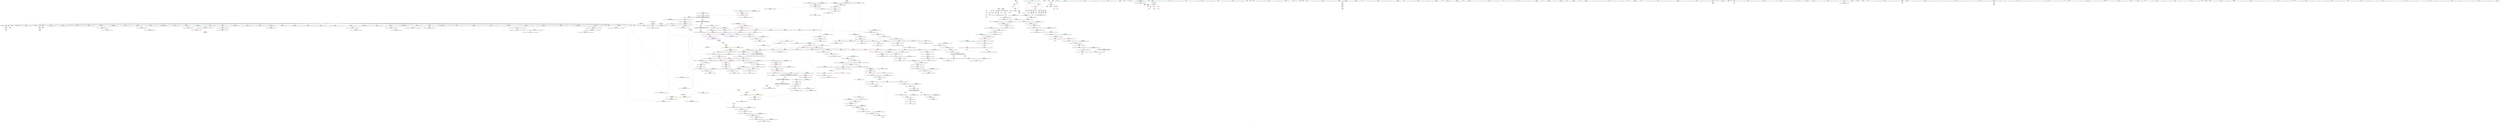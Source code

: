 digraph "SVFG" {
	label="SVFG";

	Node0x563eaab84b60 [shape=record,color=grey,label="{NodeID: 0\nNullPtr|{|<s41>58}}"];
	Node0x563eaab84b60 -> Node0x563eaae6bbd0[style=solid];
	Node0x563eaab84b60 -> Node0x563eaae6bcd0[style=solid];
	Node0x563eaab84b60 -> Node0x563eaae6bda0[style=solid];
	Node0x563eaab84b60 -> Node0x563eaae6be70[style=solid];
	Node0x563eaab84b60 -> Node0x563eaae6bf40[style=solid];
	Node0x563eaab84b60 -> Node0x563eaae6c010[style=solid];
	Node0x563eaab84b60 -> Node0x563eaae6c0e0[style=solid];
	Node0x563eaab84b60 -> Node0x563eaae6c1b0[style=solid];
	Node0x563eaab84b60 -> Node0x563eaae6c280[style=solid];
	Node0x563eaab84b60 -> Node0x563eaae6c350[style=solid];
	Node0x563eaab84b60 -> Node0x563eaae6c420[style=solid];
	Node0x563eaab84b60 -> Node0x563eaae6c4f0[style=solid];
	Node0x563eaab84b60 -> Node0x563eaae6c5c0[style=solid];
	Node0x563eaab84b60 -> Node0x563eaae6c690[style=solid];
	Node0x563eaab84b60 -> Node0x563eaae6c760[style=solid];
	Node0x563eaab84b60 -> Node0x563eaae6c830[style=solid];
	Node0x563eaab84b60 -> Node0x563eaae6c900[style=solid];
	Node0x563eaab84b60 -> Node0x563eaae6c9d0[style=solid];
	Node0x563eaab84b60 -> Node0x563eaae66760[style=solid];
	Node0x563eaab84b60 -> Node0x563eaae66830[style=solid];
	Node0x563eaab84b60 -> Node0x563eaae66900[style=solid];
	Node0x563eaab84b60 -> Node0x563eaae669d0[style=solid];
	Node0x563eaab84b60 -> Node0x563eaae66aa0[style=solid];
	Node0x563eaab84b60 -> Node0x563eaae66b70[style=solid];
	Node0x563eaab84b60 -> Node0x563eaae66c40[style=solid];
	Node0x563eaab84b60 -> Node0x563eaae66d10[style=solid];
	Node0x563eaab84b60 -> Node0x563eaae66de0[style=solid];
	Node0x563eaab84b60 -> Node0x563eaae66eb0[style=solid];
	Node0x563eaab84b60 -> Node0x563eaae66f80[style=solid];
	Node0x563eaab84b60 -> Node0x563eaae67050[style=solid];
	Node0x563eaab84b60 -> Node0x563eaae67120[style=solid];
	Node0x563eaab84b60 -> Node0x563eaae671f0[style=solid];
	Node0x563eaab84b60 -> Node0x563eaae672c0[style=solid];
	Node0x563eaab84b60 -> Node0x563eaae67390[style=solid];
	Node0x563eaab84b60 -> Node0x563eaae67460[style=solid];
	Node0x563eaab84b60 -> Node0x563eaae6f4a0[style=solid];
	Node0x563eaab84b60 -> Node0x563eaae81290[style=solid];
	Node0x563eaab84b60 -> Node0x563eaae81360[style=solid];
	Node0x563eaab84b60 -> Node0x563eaae81430[style=solid];
	Node0x563eaab84b60 -> Node0x563eaaa64d50[style=solid];
	Node0x563eaab84b60 -> Node0x563eaae7b100[style=solid];
	Node0x563eaab84b60:s41 -> Node0x563eaaef7140[style=solid,color=red];
	Node0x563eaae79600 [shape=record,color=grey,label="{NodeID: 775\n128 = Binary(127, 129, )\n}"];
	Node0x563eaae79600 -> Node0x563eaae7ab00[style=solid];
	Node0x563eaae6fb50 [shape=record,color=blue,label="{NodeID: 443\n79\<--174\nehselector.slot\<--\nmain\n}"];
	Node0x563eaae6fb50 -> Node0x563eaae75da0[style=dashed];
	Node0x563eaae730f0 [shape=record,color=purple,label="{NodeID: 277\n368\<--367\n_M_impl\<--\n_ZNSt6vectorINSt7__cxx1112basic_stringIcSt11char_traitsIcESaIcEEESaIS5_EEixEm\n}"];
	Node0x563eaae63010 [shape=record,color=green,label="{NodeID: 111\n655\<--656\nthis.addr\<--this.addr_field_insensitive\n_ZNSt12_Vector_baseINSt7__cxx1112basic_stringIcSt11char_traitsIcESaIcEEESaIS5_EE11_M_allocateEm\n}"];
	Node0x563eaae63010 -> Node0x563eaae6cd10[style=solid];
	Node0x563eaae63010 -> Node0x563eaae81d20[style=solid];
	Node0x563eaae6cde0 [shape=record,color=red,label="{NodeID: 388\n662\<--657\n\<--__n.addr\n_ZNSt12_Vector_baseINSt7__cxx1112basic_stringIcSt11char_traitsIcESaIcEEESaIS5_EE11_M_allocateEm\n}"];
	Node0x563eaae6cde0 -> Node0x563eaae7ba00[style=solid];
	Node0x563eaae68050 [shape=record,color=black,label="{NodeID: 222\n200\<--199\nconv33\<--\nmain\n|{<s0>21}}"];
	Node0x563eaae68050:s0 -> Node0x563eaaef6710[style=solid,color=red];
	Node0x563eaae64380 [shape=record,color=green,label="{NodeID: 56\n235\<--236\n_ZStlsISt11char_traitsIcEERSt13basic_ostreamIcT_ES5_PKc\<--_ZStlsISt11char_traitsIcEERSt13basic_ostreamIcT_ES5_PKc_field_insensitive\n}"];
	Node0x563eaae82610 [shape=record,color=blue,label="{NodeID: 499\n756\<--755\nthis.addr\<--this\n_ZNSt12_Vector_baseINSt7__cxx1112basic_stringIcSt11char_traitsIcESaIcEEESaIS5_EE19_M_get_Tp_allocatorEv\n}"];
	Node0x563eaae82610 -> Node0x563eaae6d600[style=dashed];
	Node0x563eaae75e70 [shape=record,color=red,label="{NodeID: 333\n123\<--81\n\<--i\nmain\n}"];
	Node0x563eaae75e70 -> Node0x563eaae7ac80[style=solid];
	Node0x563eaae6b5c0 [shape=record,color=green,label="{NodeID: 167\n1002\<--1003\n__p.addr\<--__p.addr_field_insensitive\n_ZN9__gnu_cxx13new_allocatorINSt7__cxx1112basic_stringIcSt11char_traitsIcESaIcEEEE10deallocateEPS6_m\n}"];
	Node0x563eaae6b5c0 -> Node0x563eaae6ef30[style=solid];
	Node0x563eaae6b5c0 -> Node0x563eaae83cd0[style=solid];
	Node0x563eaaef2eb0 [shape=record,color=black,label="{NodeID: 1108\n999 = PHI(991, )\n2nd arg _ZN9__gnu_cxx13new_allocatorINSt7__cxx1112basic_stringIcSt11char_traitsIcESaIcEEEE10deallocateEPS6_m }"];
	Node0x563eaaef2eb0 -> Node0x563eaae83da0[style=solid];
	Node0x563eaab84bf0 [shape=record,color=green,label="{NodeID: 1\n7\<--1\n__dso_handle\<--dummyObj\nGlob }"];
	Node0x563eaae79780 [shape=record,color=grey,label="{NodeID: 776\n160 = Binary(159, 161, )\n}"];
	Node0x563eaae79780 -> Node0x563eaae6f810[style=solid];
	Node0x563eaae6fc20 [shape=record,color=blue,label="{NodeID: 444\n81\<--217\ni\<--inc\nmain\n}"];
	Node0x563eaae6fc20 -> Node0x563eaae75e70[style=dashed];
	Node0x563eaae6fc20 -> Node0x563eaae75f40[style=dashed];
	Node0x563eaae6fc20 -> Node0x563eaae76010[style=dashed];
	Node0x563eaae6fc20 -> Node0x563eaae760e0[style=dashed];
	Node0x563eaae6fc20 -> Node0x563eaae761b0[style=dashed];
	Node0x563eaae6fc20 -> Node0x563eaae76280[style=dashed];
	Node0x563eaae6fc20 -> Node0x563eaae76350[style=dashed];
	Node0x563eaae6fc20 -> Node0x563eaae76420[style=dashed];
	Node0x563eaae6fc20 -> Node0x563eaae764f0[style=dashed];
	Node0x563eaae6fc20 -> Node0x563eaae6fc20[style=dashed];
	Node0x563eaae6fc20 -> Node0x563eaaeb63c0[style=dashed];
	Node0x563eaae731c0 [shape=record,color=purple,label="{NodeID: 278\n369\<--367\n_M_start\<--\n_ZNSt6vectorINSt7__cxx1112basic_stringIcSt11char_traitsIcESaIcEEESaIS5_EEixEm\n}"];
	Node0x563eaae731c0 -> Node0x563eaae77120[style=solid];
	Node0x563eaae630e0 [shape=record,color=green,label="{NodeID: 112\n657\<--658\n__n.addr\<--__n.addr_field_insensitive\n_ZNSt12_Vector_baseINSt7__cxx1112basic_stringIcSt11char_traitsIcESaIcEEESaIS5_EE11_M_allocateEm\n}"];
	Node0x563eaae630e0 -> Node0x563eaae6cde0[style=solid];
	Node0x563eaae630e0 -> Node0x563eaae6ceb0[style=solid];
	Node0x563eaae630e0 -> Node0x563eaae81df0[style=solid];
	Node0x563eaae6ceb0 [shape=record,color=red,label="{NodeID: 389\n668\<--657\n\<--__n.addr\n_ZNSt12_Vector_baseINSt7__cxx1112basic_stringIcSt11char_traitsIcESaIcEEESaIS5_EE11_M_allocateEm\n|{<s0>57}}"];
	Node0x563eaae6ceb0:s0 -> Node0x563eaaef7360[style=solid,color=red];
	Node0x563eaae68120 [shape=record,color=black,label="{NodeID: 223\n205\<--204\nconv37\<--\nmain\n}"];
	Node0x563eaae68120 -> Node0x563eaae7b400[style=solid];
	Node0x563eaae64480 [shape=record,color=green,label="{NodeID: 57\n240\<--241\n_ZNSolsEi\<--_ZNSolsEi_field_insensitive\n}"];
	Node0x563eaae826e0 [shape=record,color=blue,label="{NodeID: 500\n766\<--764\n__first.addr\<--__first\n_ZSt25__uninitialized_default_nIPNSt7__cxx1112basic_stringIcSt11char_traitsIcESaIcEEEmET_S7_T0_\n}"];
	Node0x563eaae826e0 -> Node0x563eaae6d6d0[style=dashed];
	Node0x563eaae75f40 [shape=record,color=red,label="{NodeID: 334\n127\<--81\n\<--i\nmain\n}"];
	Node0x563eaae75f40 -> Node0x563eaae79600[style=solid];
	Node0x563eaae6b690 [shape=record,color=green,label="{NodeID: 168\n1004\<--1005\n.addr\<--.addr_field_insensitive\n_ZN9__gnu_cxx13new_allocatorINSt7__cxx1112basic_stringIcSt11char_traitsIcESaIcEEEE10deallocateEPS6_m\n}"];
	Node0x563eaae6b690 -> Node0x563eaae83da0[style=solid];
	Node0x563eaaef2ff0 [shape=record,color=black,label="{NodeID: 1109\n938 = PHI(927, )\n0th arg _ZSt8_DestroyINSt7__cxx1112basic_stringIcSt11char_traitsIcESaIcEEEEvPT_ }"];
	Node0x563eaaef2ff0 -> Node0x563eaae83650[style=solid];
	Node0x563eaae52d70 [shape=record,color=green,label="{NodeID: 2\n11\<--1\n\<--dummyObj\nCan only get source location for instruction, argument, global var or function.}"];
	Node0x563eaae79900 [shape=record,color=grey,label="{NodeID: 777\n542 = Binary(541, 543, )\n|{<s0>49}}"];
	Node0x563eaae79900:s0 -> Node0x563eaaef2af0[style=solid,color=red];
	Node0x563eaae6fcf0 [shape=record,color=blue,label="{NodeID: 445\n83\<--11\ni55\<--\nmain\n}"];
	Node0x563eaae6fcf0 -> Node0x563eaae765c0[style=dashed];
	Node0x563eaae6fcf0 -> Node0x563eaae76690[style=dashed];
	Node0x563eaae6fcf0 -> Node0x563eaae76760[style=dashed];
	Node0x563eaae6fcf0 -> Node0x563eaae6fdc0[style=dashed];
	Node0x563eaae6fcf0 -> Node0x563eaaeb68c0[style=dashed];
	Node0x563eaae73290 [shape=record,color=purple,label="{NodeID: 279\n409\<--408\n_M_impl\<--\n_ZNSt6vectorINSt7__cxx1112basic_stringIcSt11char_traitsIcESaIcEEESaIS5_EED2Ev\n}"];
	Node0x563eaae631b0 [shape=record,color=green,label="{NodeID: 113\n670\<--671\n_ZNSt16allocator_traitsISaINSt7__cxx1112basic_stringIcSt11char_traitsIcESaIcEEEEE8allocateERS6_m\<--_ZNSt16allocator_traitsISaINSt7__cxx1112basic_stringIcSt11char_traitsIcESaIcEEEEE8allocateERS6_m_field_insensitive\n}"];
	Node0x563eaaec9be0 [shape=record,color=yellow,style=double,label="{NodeID: 1054\n22V_3 = CSCHI(MR_22V_2)\npts\{740000 \}\nCS[]|{|<s1>11|<s2>13|<s3>16|<s4>17|<s5>19|<s6>21|<s7>23|<s8>30|<s9>33}}"];
	Node0x563eaaec9be0 -> Node0x563eaaeb6dc0[style=dashed];
	Node0x563eaaec9be0:s1 -> Node0x563eaaeb24d0[style=dashed,color=red];
	Node0x563eaaec9be0:s2 -> Node0x563eaaeb24d0[style=dashed,color=red];
	Node0x563eaaec9be0:s3 -> Node0x563eaaebd940[style=dashed,color=red];
	Node0x563eaaec9be0:s4 -> Node0x563eaaeb24d0[style=dashed,color=red];
	Node0x563eaaec9be0:s5 -> Node0x563eaaeb24d0[style=dashed,color=red];
	Node0x563eaaec9be0:s6 -> Node0x563eaaeb24d0[style=dashed,color=red];
	Node0x563eaaec9be0:s7 -> Node0x563eaaeb24d0[style=dashed,color=red];
	Node0x563eaaec9be0:s8 -> Node0x563eaaeb24d0[style=dashed,color=red];
	Node0x563eaaec9be0:s9 -> Node0x563eaaebd940[style=dashed,color=red];
	Node0x563eaae6cf80 [shape=record,color=red,label="{NodeID: 390\n685\<--679\n\<--__a.addr\n_ZNSt16allocator_traitsISaINSt7__cxx1112basic_stringIcSt11char_traitsIcESaIcEEEEE8allocateERS6_m\n}"];
	Node0x563eaae6cf80 -> Node0x563eaae718d0[style=solid];
	Node0x563eaae681f0 [shape=record,color=black,label="{NodeID: 224\n209\<--208\nconv40\<--\nmain\n|{<s0>23}}"];
	Node0x563eaae681f0:s0 -> Node0x563eaaef6710[style=solid,color=red];
	Node0x563eaae64580 [shape=record,color=green,label="{NodeID: 58\n245\<--246\n_ZSt4endlIcSt11char_traitsIcEERSt13basic_ostreamIT_T0_ES6_\<--_ZSt4endlIcSt11char_traitsIcEERSt13basic_ostreamIT_T0_ES6__field_insensitive\n}"];
	Node0x563eaae827b0 [shape=record,color=blue,label="{NodeID: 501\n768\<--765\n__n.addr\<--__n\n_ZSt25__uninitialized_default_nIPNSt7__cxx1112basic_stringIcSt11char_traitsIcESaIcEEEmET_S7_T0_\n}"];
	Node0x563eaae827b0 -> Node0x563eaae6d7a0[style=dashed];
	Node0x563eaae76010 [shape=record,color=red,label="{NodeID: 335\n136\<--81\n\<--i\nmain\n}"];
	Node0x563eaae76010 -> Node0x563eaae67b70[style=solid];
	Node0x563eaae6b760 [shape=record,color=green,label="{NodeID: 169\n1013\<--1014\n_ZdlPv\<--_ZdlPv_field_insensitive\n}"];
	Node0x563eaaef3130 [shape=record,color=black,label="{NodeID: 1110\n299 = PHI(73, )\n0th arg _ZNSt6vectorINSt7__cxx1112basic_stringIcSt11char_traitsIcESaIcEEESaIS5_EEC2EmRKS6_ }"];
	Node0x563eaaef3130 -> Node0x563eaae70030[style=solid];
	Node0x563eaae52e00 [shape=record,color=green,label="{NodeID: 3\n13\<--1\n_ZSt4cout\<--dummyObj\nGlob }"];
	Node0x563eaae79a80 [shape=record,color=grey,label="{NodeID: 778\n541 = Binary(539, 540, )\n}"];
	Node0x563eaae79a80 -> Node0x563eaae79900[style=solid];
	Node0x563eaae6fdc0 [shape=record,color=blue,label="{NodeID: 446\n83\<--264\ni55\<--inc66\nmain\n}"];
	Node0x563eaae6fdc0 -> Node0x563eaae765c0[style=dashed];
	Node0x563eaae6fdc0 -> Node0x563eaae76690[style=dashed];
	Node0x563eaae6fdc0 -> Node0x563eaae76760[style=dashed];
	Node0x563eaae6fdc0 -> Node0x563eaae6fdc0[style=dashed];
	Node0x563eaae6fdc0 -> Node0x563eaaeb68c0[style=dashed];
	Node0x563eaae73360 [shape=record,color=purple,label="{NodeID: 280\n410\<--408\n_M_start\<--\n_ZNSt6vectorINSt7__cxx1112basic_stringIcSt11char_traitsIcESaIcEEESaIS5_EED2Ev\n}"];
	Node0x563eaae73360 -> Node0x563eaae77390[style=solid];
	Node0x563eaae632b0 [shape=record,color=green,label="{NodeID: 114\n679\<--680\n__a.addr\<--__a.addr_field_insensitive\n_ZNSt16allocator_traitsISaINSt7__cxx1112basic_stringIcSt11char_traitsIcESaIcEEEEE8allocateERS6_m\n}"];
	Node0x563eaae632b0 -> Node0x563eaae6cf80[style=solid];
	Node0x563eaae632b0 -> Node0x563eaae81ec0[style=solid];
	Node0x563eaaec9d40 [shape=record,color=yellow,style=double,label="{NodeID: 1055\n24V_3 = CSCHI(MR_24V_2)\npts\{740001 740002 \}\nCS[]|{|<s1>16|<s2>16|<s3>33|<s4>33}}"];
	Node0x563eaaec9d40 -> Node0x563eaaeb72c0[style=dashed];
	Node0x563eaaec9d40:s1 -> Node0x563eaaebda20[style=dashed,color=red];
	Node0x563eaaec9d40:s2 -> Node0x563eaaebdb00[style=dashed,color=red];
	Node0x563eaaec9d40:s3 -> Node0x563eaaebda20[style=dashed,color=red];
	Node0x563eaaec9d40:s4 -> Node0x563eaaebdb00[style=dashed,color=red];
	Node0x563eaae6d050 [shape=record,color=red,label="{NodeID: 391\n687\<--681\n\<--__n.addr\n_ZNSt16allocator_traitsISaINSt7__cxx1112basic_stringIcSt11char_traitsIcESaIcEEEEE8allocateERS6_m\n|{<s0>58}}"];
	Node0x563eaae6d050:s0 -> Node0x563eaaef7030[style=solid,color=red];
	Node0x563eaae682c0 [shape=record,color=black,label="{NodeID: 225\n256\<--255\nconv59\<--\nmain\n|{<s0>30}}"];
	Node0x563eaae682c0:s0 -> Node0x563eaaef6710[style=solid,color=red];
	Node0x563eaae64680 [shape=record,color=green,label="{NodeID: 59\n247\<--248\n_ZNSolsEPFRSoS_E\<--_ZNSolsEPFRSoS_E_field_insensitive\n}"];
	Node0x563eaaebad20 [shape=record,color=yellow,style=double,label="{NodeID: 834\n34V_1 = ENCHI(MR_34V_0)\npts\{309 \}\nFun[_ZNSt6vectorINSt7__cxx1112basic_stringIcSt11char_traitsIcESaIcEEESaIS5_EEC2EmRKS6_]}"];
	Node0x563eaaebad20 -> Node0x563eaae702a0[style=dashed];
	Node0x563eaae82880 [shape=record,color=blue,label="{NodeID: 502\n770\<--775\n__assignable\<--\n_ZSt25__uninitialized_default_nIPNSt7__cxx1112basic_stringIcSt11char_traitsIcESaIcEEEmET_S7_T0_\n}"];
	Node0x563eaae760e0 [shape=record,color=red,label="{NodeID: 336\n152\<--81\n\<--i\nmain\n}"];
	Node0x563eaae760e0 -> Node0x563eaae67d10[style=solid];
	Node0x563eaae6b860 [shape=record,color=green,label="{NodeID: 170\n1022\<--1023\n__first.addr\<--__first.addr_field_insensitive\n_ZSt8_DestroyIPNSt7__cxx1112basic_stringIcSt11char_traitsIcESaIcEEES5_EvT_S7_RSaIT0_E\n}"];
	Node0x563eaae6b860 -> Node0x563eaae6f000[style=solid];
	Node0x563eaae6b860 -> Node0x563eaae83e70[style=solid];
	Node0x563eaaef3270 [shape=record,color=black,label="{NodeID: 1111\n300 = PHI(111, )\n1st arg _ZNSt6vectorINSt7__cxx1112basic_stringIcSt11char_traitsIcESaIcEEESaIS5_EEC2EmRKS6_ }"];
	Node0x563eaaef3270 -> Node0x563eaae70100[style=solid];
	Node0x563eaae530b0 [shape=record,color=green,label="{NodeID: 4\n14\<--1\n_ZSt3cin\<--dummyObj\nGlob }"];
	Node0x563eaae79c00 [shape=record,color=grey,label="{NodeID: 779\n812 = Binary(811, 813, )\n}"];
	Node0x563eaae79c00 -> Node0x563eaae82bc0[style=solid];
	Node0x563eaae6fe90 [shape=record,color=blue,label="{NodeID: 447\n67\<--270\ntest\<--inc69\nmain\n}"];
	Node0x563eaae6fe90 -> Node0x563eaaeb59c0[style=dashed];
	Node0x563eaae73430 [shape=record,color=purple,label="{NodeID: 281\n413\<--412\n_M_impl2\<--\n_ZNSt6vectorINSt7__cxx1112basic_stringIcSt11char_traitsIcESaIcEEESaIS5_EED2Ev\n}"];
	Node0x563eaae687c0 [shape=record,color=green,label="{NodeID: 115\n681\<--682\n__n.addr\<--__n.addr_field_insensitive\n_ZNSt16allocator_traitsISaINSt7__cxx1112basic_stringIcSt11char_traitsIcESaIcEEEEE8allocateERS6_m\n}"];
	Node0x563eaae687c0 -> Node0x563eaae6d050[style=solid];
	Node0x563eaae687c0 -> Node0x563eaae81f90[style=solid];
	Node0x563eaaec9e20 [shape=record,color=yellow,style=double,label="{NodeID: 1056\n22V_2 = CSCHI(MR_22V_1)\npts\{740000 \}\nCS[]|{<s0>9|<s1>36|<s2>37}}"];
	Node0x563eaaec9e20:s0 -> Node0x563eaaec9be0[style=dashed,color=blue];
	Node0x563eaaec9e20:s1 -> Node0x563eaaebc1e0[style=dashed,color=red];
	Node0x563eaaec9e20:s2 -> Node0x563eaaebb830[style=dashed,color=red];
	Node0x563eaae6d120 [shape=record,color=red,label="{NodeID: 392\n705\<--696\nthis1\<--this.addr\n_ZN9__gnu_cxx13new_allocatorINSt7__cxx1112basic_stringIcSt11char_traitsIcESaIcEEEE8allocateEmPKv\n|{<s0>59}}"];
	Node0x563eaae6d120:s0 -> Node0x563eaaef3c30[style=solid,color=red];
	Node0x563eaae68390 [shape=record,color=black,label="{NodeID: 226\n293\<--292\n\<--this1\n_ZNSaINSt7__cxx1112basic_stringIcSt11char_traitsIcESaIcEEEEC2Ev\n|{<s0>34}}"];
	Node0x563eaae68390:s0 -> Node0x563eaaef3d40[style=solid,color=red];
	Node0x563eaae64780 [shape=record,color=green,label="{NodeID: 60\n259\<--260\n_ZStlsIcSt11char_traitsIcESaIcEERSt13basic_ostreamIT_T0_ES7_RKNSt7__cxx1112basic_stringIS4_S5_T1_EE\<--_ZStlsIcSt11char_traitsIcESaIcEERSt13basic_ostreamIT_T0_ES7_RKNSt7__cxx1112basic_stringIS4_S5_T1_EE_field_insensitive\n}"];
	Node0x563eaaebae30 [shape=record,color=yellow,style=double,label="{NodeID: 835\n36V_1 = ENCHI(MR_36V_0)\npts\{311 \}\nFun[_ZNSt6vectorINSt7__cxx1112basic_stringIcSt11char_traitsIcESaIcEEESaIS5_EEC2EmRKS6_]}"];
	Node0x563eaaebae30 -> Node0x563eaae70370[style=dashed];
	Node0x563eaae82950 [shape=record,color=blue,label="{NodeID: 503\n785\<--783\n__first.addr\<--__first\n_ZNSt27__uninitialized_default_n_1ILb0EE18__uninit_default_nIPNSt7__cxx1112basic_stringIcSt11char_traitsIcESaIcEEEmEET_S9_T0_\n}"];
	Node0x563eaae82950 -> Node0x563eaae6d870[style=dashed];
	Node0x563eaae82950 -> Node0x563eaae6d940[style=dashed];
	Node0x563eaae761b0 [shape=record,color=red,label="{NodeID: 337\n181\<--81\n\<--i\nmain\n}"];
	Node0x563eaae761b0 -> Node0x563eaae67de0[style=solid];
	Node0x563eaae6b930 [shape=record,color=green,label="{NodeID: 171\n1024\<--1025\n__last.addr\<--__last.addr_field_insensitive\n_ZSt8_DestroyIPNSt7__cxx1112basic_stringIcSt11char_traitsIcESaIcEEES5_EvT_S7_RSaIT0_E\n}"];
	Node0x563eaae6b930 -> Node0x563eaae6f0d0[style=solid];
	Node0x563eaae6b930 -> Node0x563eaae83f40[style=solid];
	Node0x563eaaef33b0 [shape=record,color=black,label="{NodeID: 1112\n301 = PHI(75, )\n2nd arg _ZNSt6vectorINSt7__cxx1112basic_stringIcSt11char_traitsIcESaIcEEESaIS5_EEC2EmRKS6_ }"];
	Node0x563eaaef33b0 -> Node0x563eaae701d0[style=solid];
	Node0x563eaae53140 [shape=record,color=green,label="{NodeID: 5\n17\<--1\n.str\<--dummyObj\nGlob }"];
	Node0x563eaae79d80 [shape=record,color=grey,label="{NodeID: 780\n203 = Binary(202, 186, )\n}"];
	Node0x563eaae79d80 -> Node0x563eaae7b400[style=solid];
	Node0x563eaae6ff60 [shape=record,color=blue,label="{NodeID: 448\n289\<--288\nthis.addr\<--this\n_ZNSaINSt7__cxx1112basic_stringIcSt11char_traitsIcESaIcEEEEC2Ev\n}"];
	Node0x563eaae6ff60 -> Node0x563eaae76900[style=dashed];
	Node0x563eaae73500 [shape=record,color=purple,label="{NodeID: 282\n414\<--412\n_M_finish\<--\n_ZNSt6vectorINSt7__cxx1112basic_stringIcSt11char_traitsIcESaIcEEESaIS5_EED2Ev\n}"];
	Node0x563eaae73500 -> Node0x563eaae77460[style=solid];
	Node0x563eaae68890 [shape=record,color=green,label="{NodeID: 116\n689\<--690\n_ZN9__gnu_cxx13new_allocatorINSt7__cxx1112basic_stringIcSt11char_traitsIcESaIcEEEE8allocateEmPKv\<--_ZN9__gnu_cxx13new_allocatorINSt7__cxx1112basic_stringIcSt11char_traitsIcESaIcEEEE8allocateEmPKv_field_insensitive\n}"];
	Node0x563eaaec9f80 [shape=record,color=yellow,style=double,label="{NodeID: 1057\n39V_2 = CSCHI(MR_39V_1)\npts\{740001 \}\nCS[]|{<s0>36}}"];
	Node0x563eaaec9f80:s0 -> Node0x563eaae80db0[style=dashed,color=red];
	Node0x563eaae6d1f0 [shape=record,color=red,label="{NodeID: 393\n706\<--698\n\<--__n.addr\n_ZN9__gnu_cxx13new_allocatorINSt7__cxx1112basic_stringIcSt11char_traitsIcESaIcEEEE8allocateEmPKv\n}"];
	Node0x563eaae6d1f0 -> Node0x563eaae7b700[style=solid];
	Node0x563eaae68460 [shape=record,color=black,label="{NodeID: 227\n316\<--315\n\<--this1\n_ZNSt6vectorINSt7__cxx1112basic_stringIcSt11char_traitsIcESaIcEEESaIS5_EEC2EmRKS6_\n|{<s0>35}}"];
	Node0x563eaae68460:s0 -> Node0x563eaaef4cd0[style=solid,color=red];
	Node0x563eaae64880 [shape=record,color=green,label="{NodeID: 61\n289\<--290\nthis.addr\<--this.addr_field_insensitive\n_ZNSaINSt7__cxx1112basic_stringIcSt11char_traitsIcESaIcEEEEC2Ev\n}"];
	Node0x563eaae64880 -> Node0x563eaae76900[style=solid];
	Node0x563eaae64880 -> Node0x563eaae6ff60[style=solid];
	Node0x563eaaebaf10 [shape=record,color=yellow,style=double,label="{NodeID: 836\n22V_1 = ENCHI(MR_22V_0)\npts\{740000 \}\nFun[_ZNSt6vectorINSt7__cxx1112basic_stringIcSt11char_traitsIcESaIcEEESaIS5_EEC2EmRKS6_]|{<s0>35}}"];
	Node0x563eaaebaf10:s0 -> Node0x563eaaebd2c0[style=dashed,color=red];
	Node0x563eaae82a20 [shape=record,color=blue,label="{NodeID: 504\n787\<--784\n__n.addr\<--__n\n_ZNSt27__uninitialized_default_n_1ILb0EE18__uninit_default_nIPNSt7__cxx1112basic_stringIcSt11char_traitsIcESaIcEEEmEET_S9_T0_\n}"];
	Node0x563eaae82a20 -> Node0x563eaaeb1bb0[style=dashed];
	Node0x563eaae76280 [shape=record,color=red,label="{NodeID: 338\n191\<--81\n\<--i\nmain\n}"];
	Node0x563eaae76280 -> Node0x563eaae67f80[style=solid];
	Node0x563eaae6ba00 [shape=record,color=green,label="{NodeID: 172\n1026\<--1027\n.addr\<--.addr_field_insensitive\n_ZSt8_DestroyIPNSt7__cxx1112basic_stringIcSt11char_traitsIcESaIcEEES5_EvT_S7_RSaIT0_E\n}"];
	Node0x563eaae6ba00 -> Node0x563eaae84010[style=solid];
	Node0x563eaaef34f0 [shape=record,color=black,label="{NodeID: 1113\n616 = PHI(471, 547, 555, )\n0th arg _ZNSt12_Vector_baseINSt7__cxx1112basic_stringIcSt11char_traitsIcESaIcEEESaIS5_EE12_Vector_implD2Ev }"];
	Node0x563eaaef34f0 -> Node0x563eaae81910[style=solid];
	Node0x563eaae531d0 [shape=record,color=green,label="{NodeID: 6\n19\<--1\n.str.1\<--dummyObj\nGlob }"];
	Node0x563eaae79f00 [shape=record,color=grey,label="{NodeID: 781\n264 = Binary(263, 129, )\n}"];
	Node0x563eaae79f00 -> Node0x563eaae6fdc0[style=solid];
	Node0x563eaae70030 [shape=record,color=blue,label="{NodeID: 449\n302\<--299\nthis.addr\<--this\n_ZNSt6vectorINSt7__cxx1112basic_stringIcSt11char_traitsIcESaIcEEESaIS5_EEC2EmRKS6_\n}"];
	Node0x563eaae70030 -> Node0x563eaae769d0[style=dashed];
	Node0x563eaae735d0 [shape=record,color=purple,label="{NodeID: 283\n471\<--470\n_M_impl\<--this1\n_ZNSt12_Vector_baseINSt7__cxx1112basic_stringIcSt11char_traitsIcESaIcEEESaIS5_EEC2EmRKS6_\n|{<s0>44|<s1>46}}"];
	Node0x563eaae735d0:s0 -> Node0x563eaaef5820[style=solid,color=red];
	Node0x563eaae735d0:s1 -> Node0x563eaaef34f0[style=solid,color=red];
	Node0x563eaae68990 [shape=record,color=green,label="{NodeID: 117\n696\<--697\nthis.addr\<--this.addr_field_insensitive\n_ZN9__gnu_cxx13new_allocatorINSt7__cxx1112basic_stringIcSt11char_traitsIcESaIcEEEE8allocateEmPKv\n}"];
	Node0x563eaae68990 -> Node0x563eaae6d120[style=solid];
	Node0x563eaae68990 -> Node0x563eaae82060[style=solid];
	Node0x563eaaeca060 [shape=record,color=yellow,style=double,label="{NodeID: 1058\n41V_2 = CSCHI(MR_41V_1)\npts\{740002 \}\nCS[]|{<s0>9|<s1>37}}"];
	Node0x563eaaeca060:s0 -> Node0x563eaaec9d40[style=dashed,color=blue];
	Node0x563eaaeca060:s1 -> Node0x563eaaebb910[style=dashed,color=red];
	Node0x563eaae6d2c0 [shape=record,color=red,label="{NodeID: 394\n716\<--698\n\<--__n.addr\n_ZN9__gnu_cxx13new_allocatorINSt7__cxx1112basic_stringIcSt11char_traitsIcESaIcEEEE8allocateEmPKv\n}"];
	Node0x563eaae6d2c0 -> Node0x563eaae7a380[style=solid];
	Node0x563eaae68530 [shape=record,color=black,label="{NodeID: 228\n332\<--315\n\<--this1\n_ZNSt6vectorINSt7__cxx1112basic_stringIcSt11char_traitsIcESaIcEEESaIS5_EEC2EmRKS6_\n|{<s0>37}}"];
	Node0x563eaae68530:s0 -> Node0x563eaaef37d0[style=solid,color=red];
	Node0x563eaae64950 [shape=record,color=green,label="{NodeID: 62\n295\<--296\n_ZN9__gnu_cxx13new_allocatorINSt7__cxx1112basic_stringIcSt11char_traitsIcESaIcEEEEC2Ev\<--_ZN9__gnu_cxx13new_allocatorINSt7__cxx1112basic_stringIcSt11char_traitsIcESaIcEEEEC2Ev_field_insensitive\n}"];
	Node0x563eaaebaff0 [shape=record,color=yellow,style=double,label="{NodeID: 837\n39V_1 = ENCHI(MR_39V_0)\npts\{740001 \}\nFun[_ZNSt6vectorINSt7__cxx1112basic_stringIcSt11char_traitsIcESaIcEEESaIS5_EEC2EmRKS6_]|{<s0>35}}"];
	Node0x563eaaebaff0:s0 -> Node0x563eaaebd2c0[style=dashed,color=red];
	Node0x563eaae82af0 [shape=record,color=blue,label="{NodeID: 505\n789\<--797\n__cur\<--\n_ZNSt27__uninitialized_default_n_1ILb0EE18__uninit_default_nIPNSt7__cxx1112basic_stringIcSt11char_traitsIcESaIcEEEmEET_S9_T0_\n}"];
	Node0x563eaae82af0 -> Node0x563eaaeb1ca0[style=dashed];
	Node0x563eaae76350 [shape=record,color=red,label="{NodeID: 339\n199\<--81\n\<--i\nmain\n}"];
	Node0x563eaae76350 -> Node0x563eaae68050[style=solid];
	Node0x563eaae6bad0 [shape=record,color=green,label="{NodeID: 173\n35\<--1035\n_GLOBAL__sub_I_AlexiaS_2_0.cpp\<--_GLOBAL__sub_I_AlexiaS_2_0.cpp_field_insensitive\n}"];
	Node0x563eaae6bad0 -> Node0x563eaae6f3a0[style=solid];
	Node0x563eaaef37d0 [shape=record,color=black,label="{NodeID: 1114\n521 = PHI(332, 423, 431, )\n0th arg _ZNSt12_Vector_baseINSt7__cxx1112basic_stringIcSt11char_traitsIcESaIcEEESaIS5_EED2Ev }"];
	Node0x563eaaef37d0 -> Node0x563eaae80e80[style=solid];
	Node0x563eaae53260 [shape=record,color=green,label="{NodeID: 7\n21\<--1\n.str.2\<--dummyObj\nGlob }"];
	Node0x563eaae7a080 [shape=record,color=grey,label="{NodeID: 782\n270 = Binary(269, 129, )\n}"];
	Node0x563eaae7a080 -> Node0x563eaae6fe90[style=solid];
	Node0x563eaae70100 [shape=record,color=blue,label="{NodeID: 450\n304\<--300\n__n.addr\<--__n\n_ZNSt6vectorINSt7__cxx1112basic_stringIcSt11char_traitsIcESaIcEEESaIS5_EEC2EmRKS6_\n}"];
	Node0x563eaae70100 -> Node0x563eaae76aa0[style=dashed];
	Node0x563eaae70100 -> Node0x563eaae76b70[style=dashed];
	Node0x563eaae736a0 [shape=record,color=purple,label="{NodeID: 284\n506\<--505\n_M_impl\<--\n_ZNSt6vectorINSt7__cxx1112basic_stringIcSt11char_traitsIcESaIcEEESaIS5_EE21_M_default_initializeEm\n}"];
	Node0x563eaae68a60 [shape=record,color=green,label="{NodeID: 118\n698\<--699\n__n.addr\<--__n.addr_field_insensitive\n_ZN9__gnu_cxx13new_allocatorINSt7__cxx1112basic_stringIcSt11char_traitsIcESaIcEEEE8allocateEmPKv\n}"];
	Node0x563eaae68a60 -> Node0x563eaae6d1f0[style=solid];
	Node0x563eaae68a60 -> Node0x563eaae6d2c0[style=solid];
	Node0x563eaae68a60 -> Node0x563eaae82130[style=solid];
	Node0x563eaaeca140 [shape=record,color=yellow,style=double,label="{NodeID: 1059\n39V_3 = CSCHI(MR_39V_2)\npts\{740001 \}\nCS[]|{<s0>9}}"];
	Node0x563eaaeca140:s0 -> Node0x563eaaec9d40[style=dashed,color=blue];
	Node0x563eaae6d390 [shape=record,color=red,label="{NodeID: 395\n729\<--726\nthis1\<--this.addr\n_ZNK9__gnu_cxx13new_allocatorINSt7__cxx1112basic_stringIcSt11char_traitsIcESaIcEEEE8max_sizeEv\n}"];
	Node0x563eaae68600 [shape=record,color=black,label="{NodeID: 229\n352\<--351\n\<--this1\n_ZNSaINSt7__cxx1112basic_stringIcSt11char_traitsIcESaIcEEEED2Ev\n|{<s0>38}}"];
	Node0x563eaae68600:s0 -> Node0x563eaaeee390[style=solid,color=red];
	Node0x563eaae64a50 [shape=record,color=green,label="{NodeID: 63\n302\<--303\nthis.addr\<--this.addr_field_insensitive\n_ZNSt6vectorINSt7__cxx1112basic_stringIcSt11char_traitsIcESaIcEEESaIS5_EEC2EmRKS6_\n}"];
	Node0x563eaae64a50 -> Node0x563eaae769d0[style=solid];
	Node0x563eaae64a50 -> Node0x563eaae70030[style=solid];
	Node0x563eaaebb0d0 [shape=record,color=yellow,style=double,label="{NodeID: 838\n41V_1 = ENCHI(MR_41V_0)\npts\{740002 \}\nFun[_ZNSt6vectorINSt7__cxx1112basic_stringIcSt11char_traitsIcESaIcEEESaIS5_EEC2EmRKS6_]|{<s0>35}}"];
	Node0x563eaaebb0d0:s0 -> Node0x563eaaebd2c0[style=dashed,color=red];
	Node0x563eaae82bc0 [shape=record,color=blue,label="{NodeID: 506\n787\<--812\n__n.addr\<--dec\n_ZNSt27__uninitialized_default_n_1ILb0EE18__uninit_default_nIPNSt7__cxx1112basic_stringIcSt11char_traitsIcESaIcEEEmEET_S9_T0_\n}"];
	Node0x563eaae82bc0 -> Node0x563eaaeb1bb0[style=dashed];
	Node0x563eaae76420 [shape=record,color=red,label="{NodeID: 340\n208\<--81\n\<--i\nmain\n}"];
	Node0x563eaae76420 -> Node0x563eaae681f0[style=solid];
	Node0x563eaae6bbd0 [shape=record,color=black,label="{NodeID: 174\n2\<--3\ndummyVal\<--dummyVal\n}"];
	Node0x563eaaef3990 [shape=record,color=black,label="{NodeID: 1115\n885 = PHI(829, 1031, )\n0th arg _ZSt8_DestroyIPNSt7__cxx1112basic_stringIcSt11char_traitsIcESaIcEEEEvT_S7_ }"];
	Node0x563eaaef3990 -> Node0x563eaae83240[style=solid];
	Node0x563eaae53aa0 [shape=record,color=green,label="{NodeID: 8\n23\<--1\n.str.3\<--dummyObj\nGlob }"];
	Node0x563eaae7a200 [shape=record,color=grey,label="{NodeID: 783\n217 = Binary(216, 129, )\n}"];
	Node0x563eaae7a200 -> Node0x563eaae6fc20[style=solid];
	Node0x563eaae701d0 [shape=record,color=blue,label="{NodeID: 451\n306\<--301\n__a.addr\<--__a\n_ZNSt6vectorINSt7__cxx1112basic_stringIcSt11char_traitsIcESaIcEEESaIS5_EEC2EmRKS6_\n}"];
	Node0x563eaae701d0 -> Node0x563eaae76c40[style=dashed];
	Node0x563eaae73770 [shape=record,color=purple,label="{NodeID: 285\n507\<--505\n_M_start\<--\n_ZNSt6vectorINSt7__cxx1112basic_stringIcSt11char_traitsIcESaIcEEESaIS5_EE21_M_default_initializeEm\n}"];
	Node0x563eaae73770 -> Node0x563eaae77c80[style=solid];
	Node0x563eaae68b30 [shape=record,color=green,label="{NodeID: 119\n700\<--701\n.addr\<--.addr_field_insensitive\n_ZN9__gnu_cxx13new_allocatorINSt7__cxx1112basic_stringIcSt11char_traitsIcESaIcEEEE8allocateEmPKv\n}"];
	Node0x563eaae68b30 -> Node0x563eaae82200[style=solid];
	Node0x563eaaeca2a0 [shape=record,color=yellow,style=double,label="{NodeID: 1060\n83V_2 = CSCHI(MR_83V_1)\npts\{740000 740001 740002 \}\nCS[]|{<s0>45|<s1>45|<s2>45}}"];
	Node0x563eaaeca2a0:s0 -> Node0x563eaae816a0[style=dashed,color=red];
	Node0x563eaaeca2a0:s1 -> Node0x563eaae81770[style=dashed,color=red];
	Node0x563eaaeca2a0:s2 -> Node0x563eaae81840[style=dashed,color=red];
	Node0x563eaae6d460 [shape=record,color=red,label="{NodeID: 396\n748\<--739\n\<--__first.addr\n_ZSt27__uninitialized_default_n_aIPNSt7__cxx1112basic_stringIcSt11char_traitsIcESaIcEEEmS5_ET_S7_T0_RSaIT1_E\n|{<s0>62}}"];
	Node0x563eaae6d460:s0 -> Node0x563eaaef4ab0[style=solid,color=red];
	Node0x563eaae686d0 [shape=record,color=black,label="{NodeID: 230\n367\<--366\n\<--this1\n_ZNSt6vectorINSt7__cxx1112basic_stringIcSt11char_traitsIcESaIcEEESaIS5_EEixEm\n}"];
	Node0x563eaae686d0 -> Node0x563eaae730f0[style=solid];
	Node0x563eaae686d0 -> Node0x563eaae731c0[style=solid];
	Node0x563eaae64b20 [shape=record,color=green,label="{NodeID: 64\n304\<--305\n__n.addr\<--__n.addr_field_insensitive\n_ZNSt6vectorINSt7__cxx1112basic_stringIcSt11char_traitsIcESaIcEEESaIS5_EEC2EmRKS6_\n}"];
	Node0x563eaae64b20 -> Node0x563eaae76aa0[style=solid];
	Node0x563eaae64b20 -> Node0x563eaae76b70[style=solid];
	Node0x563eaae64b20 -> Node0x563eaae70100[style=solid];
	Node0x563eaae82c90 [shape=record,color=blue,label="{NodeID: 507\n789\<--816\n__cur\<--incdec.ptr\n_ZNSt27__uninitialized_default_n_1ILb0EE18__uninit_default_nIPNSt7__cxx1112basic_stringIcSt11char_traitsIcESaIcEEEmEET_S9_T0_\n}"];
	Node0x563eaae82c90 -> Node0x563eaaeb1ca0[style=dashed];
	Node0x563eaae764f0 [shape=record,color=red,label="{NodeID: 341\n216\<--81\n\<--i\nmain\n}"];
	Node0x563eaae764f0 -> Node0x563eaae7a200[style=solid];
	Node0x563eaae6bcd0 [shape=record,color=black,label="{NodeID: 175\n164\<--3\n\<--dummyVal\nmain\n}"];
	Node0x563eaaef3ae0 [shape=record,color=black,label="{NodeID: 1116\n886 = PHI(830, 1032, )\n1st arg _ZSt8_DestroyIPNSt7__cxx1112basic_stringIcSt11char_traitsIcESaIcEEEEvT_S7_ }"];
	Node0x563eaaef3ae0 -> Node0x563eaae83310[style=solid];
	Node0x563eaae53b60 [shape=record,color=green,label="{NodeID: 9\n25\<--1\n.str.4\<--dummyObj\nGlob }"];
	Node0x563eaae7a380 [shape=record,color=grey,label="{NodeID: 784\n717 = Binary(716, 543, )\n}"];
	Node0x563eaae702a0 [shape=record,color=blue,label="{NodeID: 452\n308\<--328\nexn.slot\<--\n_ZNSt6vectorINSt7__cxx1112basic_stringIcSt11char_traitsIcESaIcEEESaIS5_EEC2EmRKS6_\n}"];
	Node0x563eaae702a0 -> Node0x563eaae76d10[style=dashed];
	Node0x563eaae73840 [shape=record,color=purple,label="{NodeID: 286\n516\<--515\n_M_impl3\<--\n_ZNSt6vectorINSt7__cxx1112basic_stringIcSt11char_traitsIcESaIcEEESaIS5_EE21_M_default_initializeEm\n}"];
	Node0x563eaae68c00 [shape=record,color=green,label="{NodeID: 120\n708\<--709\n_ZNK9__gnu_cxx13new_allocatorINSt7__cxx1112basic_stringIcSt11char_traitsIcESaIcEEEE8max_sizeEv\<--_ZNK9__gnu_cxx13new_allocatorINSt7__cxx1112basic_stringIcSt11char_traitsIcESaIcEEEE8max_sizeEv_field_insensitive\n}"];
	Node0x563eaaeca400 [shape=record,color=yellow,style=double,label="{NodeID: 1061\n83V_3 = CSCHI(MR_83V_2)\npts\{740000 740001 740002 \}\nCS[]|{<s0>35|<s1>35|<s2>35}}"];
	Node0x563eaaeca400:s0 -> Node0x563eaaec9e20[style=dashed,color=blue];
	Node0x563eaaeca400:s1 -> Node0x563eaaec9f80[style=dashed,color=blue];
	Node0x563eaaeca400:s2 -> Node0x563eaaeca060[style=dashed,color=blue];
	Node0x563eaae6d530 [shape=record,color=red,label="{NodeID: 397\n749\<--741\n\<--__n.addr\n_ZSt27__uninitialized_default_n_aIPNSt7__cxx1112basic_stringIcSt11char_traitsIcESaIcEEEmS5_ET_S7_T0_RSaIT1_E\n|{<s0>62}}"];
	Node0x563eaae6d530:s0 -> Node0x563eaaef4bc0[style=solid,color=red];
	Node0x563eaae70b00 [shape=record,color=black,label="{NodeID: 231\n357\<--372\n_ZNSt6vectorINSt7__cxx1112basic_stringIcSt11char_traitsIcESaIcEEESaIS5_EEixEm_ret\<--add.ptr\n_ZNSt6vectorINSt7__cxx1112basic_stringIcSt11char_traitsIcESaIcEEESaIS5_EEixEm\n|{<s0>11|<s1>13|<s2>17|<s3>19|<s4>21|<s5>23|<s6>30}}"];
	Node0x563eaae70b00:s0 -> Node0x563eaaef0bd0[style=solid,color=blue];
	Node0x563eaae70b00:s1 -> Node0x563eaaef0e40[style=solid,color=blue];
	Node0x563eaae70b00:s2 -> Node0x563eaaef0fb0[style=solid,color=blue];
	Node0x563eaae70b00:s3 -> Node0x563eaaef11c0[style=solid,color=blue];
	Node0x563eaae70b00:s4 -> Node0x563eaaef1400[style=solid,color=blue];
	Node0x563eaae70b00:s5 -> Node0x563eaaef1640[style=solid,color=blue];
	Node0x563eaae70b00:s6 -> Node0x563eaaef0830[style=solid,color=blue];
	Node0x563eaae64bf0 [shape=record,color=green,label="{NodeID: 65\n306\<--307\n__a.addr\<--__a.addr_field_insensitive\n_ZNSt6vectorINSt7__cxx1112basic_stringIcSt11char_traitsIcESaIcEEESaIS5_EEC2EmRKS6_\n}"];
	Node0x563eaae64bf0 -> Node0x563eaae76c40[style=solid];
	Node0x563eaae64bf0 -> Node0x563eaae701d0[style=solid];
	Node0x563eaae82d60 [shape=record,color=blue,label="{NodeID: 508\n791\<--820\nexn.slot\<--\n_ZNSt27__uninitialized_default_n_1ILb0EE18__uninit_default_nIPNSt7__cxx1112basic_stringIcSt11char_traitsIcESaIcEEEmEET_S9_T0_\n}"];
	Node0x563eaae82d60 -> Node0x563eaae6def0[style=dashed];
	Node0x563eaae82d60 -> Node0x563eaae82f00[style=dashed];
	Node0x563eaae765c0 [shape=record,color=red,label="{NodeID: 342\n251\<--83\n\<--i55\nmain\n}"];
	Node0x563eaae765c0 -> Node0x563eaae7b880[style=solid];
	Node0x563eaae6bda0 [shape=record,color=black,label="{NodeID: 176\n165\<--3\n\<--dummyVal\nmain\n}"];
	Node0x563eaae6bda0 -> Node0x563eaae6f8e0[style=solid];
	Node0x563eaaef3c30 [shape=record,color=black,label="{NodeID: 1117\n725 = PHI(705, )\n0th arg _ZNK9__gnu_cxx13new_allocatorINSt7__cxx1112basic_stringIcSt11char_traitsIcESaIcEEEE8max_sizeEv }"];
	Node0x563eaaef3c30 -> Node0x563eaae822d0[style=solid];
	Node0x563eaae53c20 [shape=record,color=green,label="{NodeID: 10\n27\<--1\n__PRETTY_FUNCTION__.main\<--dummyObj\nGlob }"];
	Node0x563eaae7a500 [shape=record,color=grey,label="{NodeID: 785\n238 = Binary(237, 129, )\n}"];
	Node0x563eaae70370 [shape=record,color=blue,label="{NodeID: 453\n310\<--330\nehselector.slot\<--\n_ZNSt6vectorINSt7__cxx1112basic_stringIcSt11char_traitsIcESaIcEEESaIS5_EEC2EmRKS6_\n}"];
	Node0x563eaae70370 -> Node0x563eaae76de0[style=dashed];
	Node0x563eaae73910 [shape=record,color=purple,label="{NodeID: 287\n517\<--515\n_M_finish\<--\n_ZNSt6vectorINSt7__cxx1112basic_stringIcSt11char_traitsIcESaIcEEESaIS5_EE21_M_default_initializeEm\n}"];
	Node0x563eaae73910 -> Node0x563eaae80db0[style=solid];
	Node0x563eaae68d00 [shape=record,color=green,label="{NodeID: 121\n713\<--714\n_ZSt17__throw_bad_allocv\<--_ZSt17__throw_bad_allocv_field_insensitive\n}"];
	Node0x563eaaee8d20 [shape=record,color=black,label="{NodeID: 1062\n914 = PHI(894, )\n1st arg _ZNSt12_Destroy_auxILb0EE9__destroyIPNSt7__cxx1112basic_stringIcSt11char_traitsIcESaIcEEEEEvT_S9_ }"];
	Node0x563eaaee8d20 -> Node0x563eaae834b0[style=solid];
	Node0x563eaae6d600 [shape=record,color=red,label="{NodeID: 398\n759\<--756\nthis1\<--this.addr\n_ZNSt12_Vector_baseINSt7__cxx1112basic_stringIcSt11char_traitsIcESaIcEEESaIS5_EE19_M_get_Tp_allocatorEv\n}"];
	Node0x563eaae6d600 -> Node0x563eaae74bc0[style=solid];
	Node0x563eaae70bd0 [shape=record,color=black,label="{NodeID: 232\n408\<--407\n\<--this1\n_ZNSt6vectorINSt7__cxx1112basic_stringIcSt11char_traitsIcESaIcEEESaIS5_EED2Ev\n}"];
	Node0x563eaae70bd0 -> Node0x563eaae73290[style=solid];
	Node0x563eaae70bd0 -> Node0x563eaae73360[style=solid];
	Node0x563eaae64cc0 [shape=record,color=green,label="{NodeID: 66\n308\<--309\nexn.slot\<--exn.slot_field_insensitive\n_ZNSt6vectorINSt7__cxx1112basic_stringIcSt11char_traitsIcESaIcEEESaIS5_EEC2EmRKS6_\n}"];
	Node0x563eaae64cc0 -> Node0x563eaae76d10[style=solid];
	Node0x563eaae64cc0 -> Node0x563eaae702a0[style=solid];
	Node0x563eaae82e30 [shape=record,color=blue,label="{NodeID: 509\n793\<--822\nehselector.slot\<--\n_ZNSt27__uninitialized_default_n_1ILb0EE18__uninit_default_nIPNSt7__cxx1112basic_stringIcSt11char_traitsIcESaIcEEEmEET_S9_T0_\n}"];
	Node0x563eaae82e30 -> Node0x563eaae82fd0[style=dashed];
	Node0x563eaae76690 [shape=record,color=red,label="{NodeID: 343\n255\<--83\n\<--i55\nmain\n}"];
	Node0x563eaae76690 -> Node0x563eaae682c0[style=solid];
	Node0x563eaae6be70 [shape=record,color=black,label="{NodeID: 177\n167\<--3\n\<--dummyVal\nmain\n}"];
	Node0x563eaae6be70 -> Node0x563eaae6f9b0[style=solid];
	Node0x563eaaef3d40 [shape=record,color=black,label="{NodeID: 1118\n440 = PHI(293, )\n0th arg _ZN9__gnu_cxx13new_allocatorINSt7__cxx1112basic_stringIcSt11char_traitsIcESaIcEEEEC2Ev }"];
	Node0x563eaaef3d40 -> Node0x563eaae70920[style=solid];
	Node0x563eaae53d20 [shape=record,color=green,label="{NodeID: 11\n29\<--1\n.str.5\<--dummyObj\nGlob }"];
	Node0x563eaae7a680 [shape=record,color=grey,label="{NodeID: 786\n185 = Binary(184, 186, )\n}"];
	Node0x563eaae7a680 -> Node0x563eaae7bb80[style=solid];
	Node0x563eaae70440 [shape=record,color=blue,label="{NodeID: 454\n348\<--347\nthis.addr\<--this\n_ZNSaINSt7__cxx1112basic_stringIcSt11char_traitsIcESaIcEEEED2Ev\n}"];
	Node0x563eaae70440 -> Node0x563eaae76eb0[style=dashed];
	Node0x563eaae739e0 [shape=record,color=purple,label="{NodeID: 288\n530\<--529\n_M_impl\<--this1\n_ZNSt12_Vector_baseINSt7__cxx1112basic_stringIcSt11char_traitsIcESaIcEEESaIS5_EED2Ev\n}"];
	Node0x563eaae68e00 [shape=record,color=green,label="{NodeID: 122\n718\<--719\ncall2\<--call2_field_insensitive\n_ZN9__gnu_cxx13new_allocatorINSt7__cxx1112basic_stringIcSt11char_traitsIcESaIcEEEE8allocateEmPKv\n}"];
	Node0x563eaae68e00 -> Node0x563eaae71a70[style=solid];
	Node0x563eaaee8440 [shape=record,color=black,label="{NodeID: 1063\n913 = PHI(893, )\n0th arg _ZNSt12_Destroy_auxILb0EE9__destroyIPNSt7__cxx1112basic_stringIcSt11char_traitsIcESaIcEEEEEvT_S9_ }"];
	Node0x563eaaee8440 -> Node0x563eaae833e0[style=solid];
	Node0x563eaae6d6d0 [shape=record,color=red,label="{NodeID: 399\n776\<--766\n\<--__first.addr\n_ZSt25__uninitialized_default_nIPNSt7__cxx1112basic_stringIcSt11char_traitsIcESaIcEEEmET_S7_T0_\n|{<s0>63}}"];
	Node0x563eaae6d6d0:s0 -> Node0x563eaaef7470[style=solid,color=red];
	Node0x563eaae70ca0 [shape=record,color=black,label="{NodeID: 233\n412\<--407\n\<--this1\n_ZNSt6vectorINSt7__cxx1112basic_stringIcSt11char_traitsIcESaIcEEESaIS5_EED2Ev\n}"];
	Node0x563eaae70ca0 -> Node0x563eaae73430[style=solid];
	Node0x563eaae70ca0 -> Node0x563eaae73500[style=solid];
	Node0x563eaae64d90 [shape=record,color=green,label="{NodeID: 67\n310\<--311\nehselector.slot\<--ehselector.slot_field_insensitive\n_ZNSt6vectorINSt7__cxx1112basic_stringIcSt11char_traitsIcESaIcEEESaIS5_EEC2EmRKS6_\n}"];
	Node0x563eaae64d90 -> Node0x563eaae76de0[style=solid];
	Node0x563eaae64d90 -> Node0x563eaae70370[style=solid];
	Node0x563eaae82f00 [shape=record,color=blue,label="{NodeID: 510\n791\<--840\nexn.slot\<--\n_ZNSt27__uninitialized_default_n_1ILb0EE18__uninit_default_nIPNSt7__cxx1112basic_stringIcSt11char_traitsIcESaIcEEEmEET_S9_T0_\n}"];
	Node0x563eaae82f00 -> Node0x563eaae6dfc0[style=dashed];
	Node0x563eaae76760 [shape=record,color=red,label="{NodeID: 344\n263\<--83\n\<--i55\nmain\n}"];
	Node0x563eaae76760 -> Node0x563eaae79f00[style=solid];
	Node0x563eaae6bf40 [shape=record,color=black,label="{NodeID: 178\n171\<--3\n\<--dummyVal\nmain\n}"];
	Node0x563eaaef3e50 [shape=record,color=black,label="{NodeID: 1119\n642 = PHI(634, )\n0th arg _ZN9__gnu_cxx13new_allocatorINSt7__cxx1112basic_stringIcSt11char_traitsIcESaIcEEEEC2ERKS7_ }"];
	Node0x563eaaef3e50 -> Node0x563eaae81b80[style=solid];
	Node0x563eaae53e20 [shape=record,color=green,label="{NodeID: 12\n31\<--1\n.str.6\<--dummyObj\nGlob }"];
	Node0x563eaae7a800 [shape=record,color=grey,label="{NodeID: 787\n148 = cmp(144, 147, )\n}"];
	Node0x563eaae7a800 -> Node0x563eaaa5d6b0[style=solid];
	Node0x563eaae70510 [shape=record,color=blue,label="{NodeID: 455\n360\<--358\nthis.addr\<--this\n_ZNSt6vectorINSt7__cxx1112basic_stringIcSt11char_traitsIcESaIcEEESaIS5_EEixEm\n}"];
	Node0x563eaae70510 -> Node0x563eaae76f80[style=dashed];
	Node0x563eaae73ab0 [shape=record,color=purple,label="{NodeID: 289\n531\<--529\n_M_start\<--this1\n_ZNSt12_Vector_baseINSt7__cxx1112basic_stringIcSt11char_traitsIcESaIcEEESaIS5_EED2Ev\n}"];
	Node0x563eaae73ab0 -> Node0x563eaae77ef0[style=solid];
	Node0x563eaae68ed0 [shape=record,color=green,label="{NodeID: 123\n720\<--721\n_Znwm\<--_Znwm_field_insensitive\n}"];
	Node0x563eaaeee390 [shape=record,color=black,label="{NodeID: 1064\n447 = PHI(352, )\n0th arg _ZN9__gnu_cxx13new_allocatorINSt7__cxx1112basic_stringIcSt11char_traitsIcESaIcEEEED2Ev }"];
	Node0x563eaaeee390 -> Node0x563eaae709f0[style=solid];
	Node0x563eaaeb24d0 [shape=record,color=yellow,style=double,label="{NodeID: 898\n22V_1 = ENCHI(MR_22V_0)\npts\{740000 \}\nFun[_ZNSt6vectorINSt7__cxx1112basic_stringIcSt11char_traitsIcESaIcEEESaIS5_EEixEm]}"];
	Node0x563eaaeb24d0 -> Node0x563eaae77120[style=dashed];
	Node0x563eaae6d7a0 [shape=record,color=red,label="{NodeID: 400\n777\<--768\n\<--__n.addr\n_ZSt25__uninitialized_default_nIPNSt7__cxx1112basic_stringIcSt11char_traitsIcESaIcEEEmET_S7_T0_\n|{<s0>63}}"];
	Node0x563eaae6d7a0:s0 -> Node0x563eaaef7580[style=solid,color=red];
	Node0x563eaae70d70 [shape=record,color=black,label="{NodeID: 234\n416\<--407\n\<--this1\n_ZNSt6vectorINSt7__cxx1112basic_stringIcSt11char_traitsIcESaIcEEESaIS5_EED2Ev\n|{<s0>39}}"];
	Node0x563eaae70d70:s0 -> Node0x563eaaef42f0[style=solid,color=red];
	Node0x563eaae64e60 [shape=record,color=green,label="{NodeID: 68\n320\<--321\n_ZNSt12_Vector_baseINSt7__cxx1112basic_stringIcSt11char_traitsIcESaIcEEESaIS5_EEC2EmRKS6_\<--_ZNSt12_Vector_baseINSt7__cxx1112basic_stringIcSt11char_traitsIcESaIcEEESaIS5_EEC2EmRKS6__field_insensitive\n}"];
	Node0x563eaae82fd0 [shape=record,color=blue,label="{NodeID: 511\n793\<--842\nehselector.slot\<--\n_ZNSt27__uninitialized_default_n_1ILb0EE18__uninit_default_nIPNSt7__cxx1112basic_stringIcSt11char_traitsIcESaIcEEEmEET_S9_T0_\n}"];
	Node0x563eaae82fd0 -> Node0x563eaae6e090[style=dashed];
	Node0x563eaae76830 [shape=record,color=red,label="{NodeID: 345\n93\<--92\nvbase.offset\<--\nmain\n}"];
	Node0x563eaae6c010 [shape=record,color=black,label="{NodeID: 179\n172\<--3\n\<--dummyVal\nmain\n}"];
	Node0x563eaae6c010 -> Node0x563eaae6fa80[style=solid];
	Node0x563eaaef3f60 [shape=record,color=black,label="{NodeID: 1120\n643 = PHI(636, )\n1st arg _ZN9__gnu_cxx13new_allocatorINSt7__cxx1112basic_stringIcSt11char_traitsIcESaIcEEEEC2ERKS7_ }"];
	Node0x563eaaef3f60 -> Node0x563eaae81c50[style=solid];
	Node0x563eaae53f20 [shape=record,color=green,label="{NodeID: 13\n34\<--1\n\<--dummyObj\nCan only get source location for instruction, argument, global var or function.}"];
	Node0x563eaae7a980 [shape=record,color=grey,label="{NodeID: 788\n134 = cmp(133, 11, )\n}"];
	Node0x563eaae705e0 [shape=record,color=blue,label="{NodeID: 456\n362\<--359\n__n.addr\<--__n\n_ZNSt6vectorINSt7__cxx1112basic_stringIcSt11char_traitsIcESaIcEEESaIS5_EEixEm\n}"];
	Node0x563eaae705e0 -> Node0x563eaae77050[style=dashed];
	Node0x563eaae73b80 [shape=record,color=purple,label="{NodeID: 290\n533\<--529\n_M_impl2\<--this1\n_ZNSt12_Vector_baseINSt7__cxx1112basic_stringIcSt11char_traitsIcESaIcEEESaIS5_EED2Ev\n}"];
	Node0x563eaae68fd0 [shape=record,color=green,label="{NodeID: 124\n726\<--727\nthis.addr\<--this.addr_field_insensitive\n_ZNK9__gnu_cxx13new_allocatorINSt7__cxx1112basic_stringIcSt11char_traitsIcESaIcEEEE8max_sizeEv\n}"];
	Node0x563eaae68fd0 -> Node0x563eaae6d390[style=solid];
	Node0x563eaae68fd0 -> Node0x563eaae822d0[style=solid];
	Node0x563eaaeefd00 [shape=record,color=black,label="{NodeID: 1065\n156 = PHI()\n}"];
	Node0x563eaae6d870 [shape=record,color=red,label="{NodeID: 401\n797\<--785\n\<--__first.addr\n_ZNSt27__uninitialized_default_n_1ILb0EE18__uninit_default_nIPNSt7__cxx1112basic_stringIcSt11char_traitsIcESaIcEEEmEET_S9_T0_\n}"];
	Node0x563eaae6d870 -> Node0x563eaae82af0[style=solid];
	Node0x563eaae70e40 [shape=record,color=black,label="{NodeID: 235\n423\<--407\n\<--this1\n_ZNSt6vectorINSt7__cxx1112basic_stringIcSt11char_traitsIcESaIcEEESaIS5_EED2Ev\n|{<s0>41}}"];
	Node0x563eaae70e40:s0 -> Node0x563eaaef37d0[style=solid,color=red];
	Node0x563eaae64f60 [shape=record,color=green,label="{NodeID: 69\n324\<--325\n_ZNSt6vectorINSt7__cxx1112basic_stringIcSt11char_traitsIcESaIcEEESaIS5_EE21_M_default_initializeEm\<--_ZNSt6vectorINSt7__cxx1112basic_stringIcSt11char_traitsIcESaIcEEESaIS5_EE21_M_default_initializeEm_field_insensitive\n}"];
	Node0x563eaaebb670 [shape=record,color=yellow,style=double,label="{NodeID: 844\n93V_1 = ENCHI(MR_93V_0)\npts\{525 \}\nFun[_ZNSt12_Vector_baseINSt7__cxx1112basic_stringIcSt11char_traitsIcESaIcEEESaIS5_EED2Ev]}"];
	Node0x563eaaebb670 -> Node0x563eaae80f50[style=dashed];
	Node0x563eaae830a0 [shape=record,color=blue,label="{NodeID: 512\n865\<--864\n__p.addr\<--__p\n_ZSt10_ConstructINSt7__cxx1112basic_stringIcSt11char_traitsIcESaIcEEEJEEvPT_DpOT0_\n}"];
	Node0x563eaae830a0 -> Node0x563eaae6e160[style=dashed];
	Node0x563eaae76900 [shape=record,color=red,label="{NodeID: 346\n292\<--289\nthis1\<--this.addr\n_ZNSaINSt7__cxx1112basic_stringIcSt11char_traitsIcESaIcEEEEC2Ev\n}"];
	Node0x563eaae76900 -> Node0x563eaae68390[style=solid];
	Node0x563eaae6c0e0 [shape=record,color=black,label="{NodeID: 180\n174\<--3\n\<--dummyVal\nmain\n}"];
	Node0x563eaae6c0e0 -> Node0x563eaae6fb50[style=solid];
	Node0x563eaaef4070 [shape=record,color=black,label="{NodeID: 1121\n496 = PHI(315, )\n0th arg _ZNSt6vectorINSt7__cxx1112basic_stringIcSt11char_traitsIcESaIcEEESaIS5_EE21_M_default_initializeEm }"];
	Node0x563eaaef4070 -> Node0x563eaae80c10[style=solid];
	Node0x563eaae54020 [shape=record,color=green,label="{NodeID: 14\n87\<--1\n\<--dummyObj\nCan only get source location for instruction, argument, global var or function.}"];
	Node0x563eaae7ab00 [shape=record,color=grey,label="{NodeID: 789\n130 = cmp(128, 11, )\n}"];
	Node0x563eaae706b0 [shape=record,color=blue,label="{NodeID: 457\n400\<--399\nthis.addr\<--this\n_ZNSt6vectorINSt7__cxx1112basic_stringIcSt11char_traitsIcESaIcEEESaIS5_EED2Ev\n}"];
	Node0x563eaae706b0 -> Node0x563eaae771f0[style=dashed];
	Node0x563eaae73c50 [shape=record,color=purple,label="{NodeID: 291\n534\<--529\n_M_end_of_storage\<--this1\n_ZNSt12_Vector_baseINSt7__cxx1112basic_stringIcSt11char_traitsIcESaIcEEESaIS5_EED2Ev\n}"];
	Node0x563eaae73c50 -> Node0x563eaae77fc0[style=solid];
	Node0x563eaae690a0 [shape=record,color=green,label="{NodeID: 125\n739\<--740\n__first.addr\<--__first.addr_field_insensitive\n_ZSt27__uninitialized_default_n_aIPNSt7__cxx1112basic_stringIcSt11char_traitsIcESaIcEEEmS5_ET_S7_T0_RSaIT1_E\n}"];
	Node0x563eaae690a0 -> Node0x563eaae6d460[style=solid];
	Node0x563eaae690a0 -> Node0x563eaae823a0[style=solid];
	Node0x563eaaeefe00 [shape=record,color=black,label="{NodeID: 1066\n45 = PHI()\n}"];
	Node0x563eaae6d940 [shape=record,color=red,label="{NodeID: 402\n829\<--785\n\<--__first.addr\n_ZNSt27__uninitialized_default_n_1ILb0EE18__uninit_default_nIPNSt7__cxx1112basic_stringIcSt11char_traitsIcESaIcEEEmEET_S9_T0_\n|{<s0>67}}"];
	Node0x563eaae6d940:s0 -> Node0x563eaaef3990[style=solid,color=red];
	Node0x563eaae70f10 [shape=record,color=black,label="{NodeID: 236\n431\<--407\n\<--this1\n_ZNSt6vectorINSt7__cxx1112basic_stringIcSt11char_traitsIcESaIcEEESaIS5_EED2Ev\n|{<s0>42}}"];
	Node0x563eaae70f10:s0 -> Node0x563eaaef37d0[style=solid,color=red];
	Node0x563eaae65060 [shape=record,color=green,label="{NodeID: 70\n334\<--335\n_ZNSt12_Vector_baseINSt7__cxx1112basic_stringIcSt11char_traitsIcESaIcEEESaIS5_EED2Ev\<--_ZNSt12_Vector_baseINSt7__cxx1112basic_stringIcSt11char_traitsIcESaIcEEESaIS5_EED2Ev_field_insensitive\n}"];
	Node0x563eaaebb750 [shape=record,color=yellow,style=double,label="{NodeID: 845\n95V_1 = ENCHI(MR_95V_0)\npts\{527 \}\nFun[_ZNSt12_Vector_baseINSt7__cxx1112basic_stringIcSt11char_traitsIcESaIcEEESaIS5_EED2Ev]}"];
	Node0x563eaaebb750 -> Node0x563eaae81020[style=dashed];
	Node0x563eaae83170 [shape=record,color=blue,label="{NodeID: 513\n877\<--876\n__r.addr\<--__r\n_ZSt11__addressofINSt7__cxx1112basic_stringIcSt11char_traitsIcESaIcEEEEPT_RS6_\n}"];
	Node0x563eaae83170 -> Node0x563eaae6e230[style=dashed];
	Node0x563eaae769d0 [shape=record,color=red,label="{NodeID: 347\n315\<--302\nthis1\<--this.addr\n_ZNSt6vectorINSt7__cxx1112basic_stringIcSt11char_traitsIcESaIcEEESaIS5_EEC2EmRKS6_\n|{|<s2>36}}"];
	Node0x563eaae769d0 -> Node0x563eaae68460[style=solid];
	Node0x563eaae769d0 -> Node0x563eaae68530[style=solid];
	Node0x563eaae769d0:s2 -> Node0x563eaaef4070[style=solid,color=red];
	Node0x563eaae6c1b0 [shape=record,color=black,label="{NodeID: 181\n276\<--3\nlpad.val\<--dummyVal\nmain\n}"];
	Node0x563eaaef41b0 [shape=record,color=black,label="{NodeID: 1122\n497 = PHI(322, )\n1st arg _ZNSt6vectorINSt7__cxx1112basic_stringIcSt11char_traitsIcESaIcEEESaIS5_EE21_M_default_initializeEm }"];
	Node0x563eaaef41b0 -> Node0x563eaae80ce0[style=solid];
	Node0x563eaae54120 [shape=record,color=green,label="{NodeID: 15\n129\<--1\n\<--dummyObj\nCan only get source location for instruction, argument, global var or function.}"];
	Node0x563eaae7ac80 [shape=record,color=grey,label="{NodeID: 790\n125 = cmp(123, 124, )\n}"];
	Node0x563eaae70780 [shape=record,color=blue,label="{NodeID: 458\n402\<--427\nexn.slot\<--\n_ZNSt6vectorINSt7__cxx1112basic_stringIcSt11char_traitsIcESaIcEEESaIS5_EED2Ev\n}"];
	Node0x563eaae70780 -> Node0x563eaae772c0[style=dashed];
	Node0x563eaae73d20 [shape=record,color=purple,label="{NodeID: 292\n536\<--529\n_M_impl3\<--this1\n_ZNSt12_Vector_baseINSt7__cxx1112basic_stringIcSt11char_traitsIcESaIcEEESaIS5_EED2Ev\n}"];
	Node0x563eaae69170 [shape=record,color=green,label="{NodeID: 126\n741\<--742\n__n.addr\<--__n.addr_field_insensitive\n_ZSt27__uninitialized_default_n_aIPNSt7__cxx1112basic_stringIcSt11char_traitsIcESaIcEEEmS5_ET_S7_T0_RSaIT1_E\n}"];
	Node0x563eaae69170 -> Node0x563eaae6d530[style=solid];
	Node0x563eaae69170 -> Node0x563eaae82470[style=solid];
	Node0x563eaaeeff00 [shape=record,color=black,label="{NodeID: 1067\n96 = PHI()\n}"];
	Node0x563eaae6da10 [shape=record,color=red,label="{NodeID: 403\n800\<--787\n\<--__n.addr\n_ZNSt27__uninitialized_default_n_1ILb0EE18__uninit_default_nIPNSt7__cxx1112basic_stringIcSt11char_traitsIcESaIcEEEmEET_S9_T0_\n}"];
	Node0x563eaae6da10 -> Node0x563eaae7ae00[style=solid];
	Node0x563eaae70fe0 [shape=record,color=black,label="{NodeID: 237\n505\<--504\n\<--this1\n_ZNSt6vectorINSt7__cxx1112basic_stringIcSt11char_traitsIcESaIcEEESaIS5_EE21_M_default_initializeEm\n}"];
	Node0x563eaae70fe0 -> Node0x563eaae736a0[style=solid];
	Node0x563eaae70fe0 -> Node0x563eaae73770[style=solid];
	Node0x563eaae65160 [shape=record,color=green,label="{NodeID: 71\n342\<--343\n__gxx_personality_v0\<--__gxx_personality_v0_field_insensitive\n}"];
	Node0x563eaaebb830 [shape=record,color=yellow,style=double,label="{NodeID: 846\n22V_1 = ENCHI(MR_22V_0)\npts\{740000 \}\nFun[_ZNSt12_Vector_baseINSt7__cxx1112basic_stringIcSt11char_traitsIcESaIcEEESaIS5_EED2Ev]}"];
	Node0x563eaaebb830 -> Node0x563eaae77ef0[style=dashed];
	Node0x563eaaebb830 -> Node0x563eaae78090[style=dashed];
	Node0x563eaae83240 [shape=record,color=blue,label="{NodeID: 514\n887\<--885\n__first.addr\<--__first\n_ZSt8_DestroyIPNSt7__cxx1112basic_stringIcSt11char_traitsIcESaIcEEEEvT_S7_\n}"];
	Node0x563eaae83240 -> Node0x563eaae6e300[style=dashed];
	Node0x563eaae76aa0 [shape=record,color=red,label="{NodeID: 348\n317\<--304\n\<--__n.addr\n_ZNSt6vectorINSt7__cxx1112basic_stringIcSt11char_traitsIcESaIcEEESaIS5_EEC2EmRKS6_\n|{<s0>35}}"];
	Node0x563eaae76aa0:s0 -> Node0x563eaaef4de0[style=solid,color=red];
	Node0x563eaae6c280 [shape=record,color=black,label="{NodeID: 182\n277\<--3\nlpad.val71\<--dummyVal\nmain\n}"];
	Node0x563eaaef42f0 [shape=record,color=black,label="{NodeID: 1123\n755 = PHI(416, 510, )\n0th arg _ZNSt12_Vector_baseINSt7__cxx1112basic_stringIcSt11char_traitsIcESaIcEEESaIS5_EE19_M_get_Tp_allocatorEv }"];
	Node0x563eaaef42f0 -> Node0x563eaae82610[style=solid];
	Node0x563eaae54220 [shape=record,color=green,label="{NodeID: 16\n145\<--1\n\<--dummyObj\nCan only get source location for instruction, argument, global var or function.}"];
	Node0x563eaae7ae00 [shape=record,color=grey,label="{NodeID: 791\n801 = cmp(800, 664, )\n}"];
	Node0x563eaae70850 [shape=record,color=blue,label="{NodeID: 459\n404\<--429\nehselector.slot\<--\n_ZNSt6vectorINSt7__cxx1112basic_stringIcSt11char_traitsIcESaIcEEESaIS5_EED2Ev\n}"];
	Node0x563eaae73df0 [shape=record,color=purple,label="{NodeID: 293\n537\<--529\n_M_start4\<--this1\n_ZNSt12_Vector_baseINSt7__cxx1112basic_stringIcSt11char_traitsIcESaIcEEESaIS5_EED2Ev\n}"];
	Node0x563eaae73df0 -> Node0x563eaae78090[style=solid];
	Node0x563eaae69240 [shape=record,color=green,label="{NodeID: 127\n743\<--744\n.addr\<--.addr_field_insensitive\n_ZSt27__uninitialized_default_n_aIPNSt7__cxx1112basic_stringIcSt11char_traitsIcESaIcEEEmS5_ET_S7_T0_RSaIT1_E\n}"];
	Node0x563eaae69240 -> Node0x563eaae82540[style=solid];
	Node0x563eaaef0000 [shape=record,color=black,label="{NodeID: 1068\n99 = PHI()\n}"];
	Node0x563eaae6dae0 [shape=record,color=red,label="{NodeID: 404\n811\<--787\n\<--__n.addr\n_ZNSt27__uninitialized_default_n_1ILb0EE18__uninit_default_nIPNSt7__cxx1112basic_stringIcSt11char_traitsIcESaIcEEEmEET_S9_T0_\n}"];
	Node0x563eaae6dae0 -> Node0x563eaae79c00[style=solid];
	Node0x563eaae710b0 [shape=record,color=black,label="{NodeID: 238\n510\<--504\n\<--this1\n_ZNSt6vectorINSt7__cxx1112basic_stringIcSt11char_traitsIcESaIcEEESaIS5_EE21_M_default_initializeEm\n|{<s0>47}}"];
	Node0x563eaae710b0:s0 -> Node0x563eaaef42f0[style=solid,color=red];
	Node0x563eaae65260 [shape=record,color=green,label="{NodeID: 72\n348\<--349\nthis.addr\<--this.addr_field_insensitive\n_ZNSaINSt7__cxx1112basic_stringIcSt11char_traitsIcESaIcEEEED2Ev\n}"];
	Node0x563eaae65260 -> Node0x563eaae76eb0[style=solid];
	Node0x563eaae65260 -> Node0x563eaae70440[style=solid];
	Node0x563eaaebb910 [shape=record,color=yellow,style=double,label="{NodeID: 847\n41V_1 = ENCHI(MR_41V_0)\npts\{740002 \}\nFun[_ZNSt12_Vector_baseINSt7__cxx1112basic_stringIcSt11char_traitsIcESaIcEEESaIS5_EED2Ev]}"];
	Node0x563eaaebb910 -> Node0x563eaae77fc0[style=dashed];
	Node0x563eaae83310 [shape=record,color=blue,label="{NodeID: 515\n889\<--886\n__last.addr\<--__last\n_ZSt8_DestroyIPNSt7__cxx1112basic_stringIcSt11char_traitsIcESaIcEEEEvT_S7_\n}"];
	Node0x563eaae83310 -> Node0x563eaae6e3d0[style=dashed];
	Node0x563eaae76b70 [shape=record,color=red,label="{NodeID: 349\n322\<--304\n\<--__n.addr\n_ZNSt6vectorINSt7__cxx1112basic_stringIcSt11char_traitsIcESaIcEEESaIS5_EEC2EmRKS6_\n|{<s0>36}}"];
	Node0x563eaae76b70:s0 -> Node0x563eaaef41b0[style=solid,color=red];
	Node0x563eaae6c350 [shape=record,color=black,label="{NodeID: 183\n327\<--3\n\<--dummyVal\n_ZNSt6vectorINSt7__cxx1112basic_stringIcSt11char_traitsIcESaIcEEESaIS5_EEC2EmRKS6_\n}"];
	Node0x563eaaef4500 [shape=record,color=black,label="{NodeID: 1124\n864 = PHI(804, )\n0th arg _ZSt10_ConstructINSt7__cxx1112basic_stringIcSt11char_traitsIcESaIcEEEJEEvPT_DpOT0_ }"];
	Node0x563eaaef4500 -> Node0x563eaae830a0[style=solid];
	Node0x563eaae54320 [shape=record,color=green,label="{NodeID: 17\n161\<--1\n\<--dummyObj\nCan only get source location for instruction, argument, global var or function.}"];
	Node0x563eaae7af80 [shape=record,color=grey,label="{NodeID: 792\n221 = cmp(220, 11, )\n}"];
	Node0x563eaae70920 [shape=record,color=blue,label="{NodeID: 460\n441\<--440\nthis.addr\<--this\n_ZN9__gnu_cxx13new_allocatorINSt7__cxx1112basic_stringIcSt11char_traitsIcESaIcEEEEC2Ev\n}"];
	Node0x563eaae70920 -> Node0x563eaae77530[style=dashed];
	Node0x563eaae73ec0 [shape=record,color=purple,label="{NodeID: 294\n547\<--529\n_M_impl5\<--this1\n_ZNSt12_Vector_baseINSt7__cxx1112basic_stringIcSt11char_traitsIcESaIcEEESaIS5_EED2Ev\n|{<s0>50}}"];
	Node0x563eaae73ec0:s0 -> Node0x563eaaef34f0[style=solid,color=red];
	Node0x563eaae69310 [shape=record,color=green,label="{NodeID: 128\n751\<--752\n_ZSt25__uninitialized_default_nIPNSt7__cxx1112basic_stringIcSt11char_traitsIcESaIcEEEmET_S7_T0_\<--_ZSt25__uninitialized_default_nIPNSt7__cxx1112basic_stringIcSt11char_traitsIcESaIcEEEmET_S7_T0__field_insensitive\n}"];
	Node0x563eaaef0100 [shape=record,color=black,label="{NodeID: 1069\n108 = PHI()\n}"];
	Node0x563eaae6dbb0 [shape=record,color=red,label="{NodeID: 405\n803\<--789\n\<--__cur\n_ZNSt27__uninitialized_default_n_1ILb0EE18__uninit_default_nIPNSt7__cxx1112basic_stringIcSt11char_traitsIcESaIcEEEmEET_S9_T0_\n|{<s0>64}}"];
	Node0x563eaae6dbb0:s0 -> Node0x563eaaef5a70[style=solid,color=red];
	Node0x563eaae71180 [shape=record,color=black,label="{NodeID: 239\n515\<--504\n\<--this1\n_ZNSt6vectorINSt7__cxx1112basic_stringIcSt11char_traitsIcESaIcEEESaIS5_EE21_M_default_initializeEm\n}"];
	Node0x563eaae71180 -> Node0x563eaae73840[style=solid];
	Node0x563eaae71180 -> Node0x563eaae73910[style=solid];
	Node0x563eaae65330 [shape=record,color=green,label="{NodeID: 73\n354\<--355\n_ZN9__gnu_cxx13new_allocatorINSt7__cxx1112basic_stringIcSt11char_traitsIcESaIcEEEED2Ev\<--_ZN9__gnu_cxx13new_allocatorINSt7__cxx1112basic_stringIcSt11char_traitsIcESaIcEEEED2Ev_field_insensitive\n}"];
	Node0x563eaae833e0 [shape=record,color=blue,label="{NodeID: 516\n915\<--913\n__first.addr\<--__first\n_ZNSt12_Destroy_auxILb0EE9__destroyIPNSt7__cxx1112basic_stringIcSt11char_traitsIcESaIcEEEEEvT_S9_\n}"];
	Node0x563eaae833e0 -> Node0x563eaaeb40c0[style=dashed];
	Node0x563eaae76c40 [shape=record,color=red,label="{NodeID: 350\n318\<--306\n\<--__a.addr\n_ZNSt6vectorINSt7__cxx1112basic_stringIcSt11char_traitsIcESaIcEEESaIS5_EEC2EmRKS6_\n|{<s0>35}}"];
	Node0x563eaae76c40:s0 -> Node0x563eaaef4ef0[style=solid,color=red];
	Node0x563eaae6c420 [shape=record,color=black,label="{NodeID: 184\n328\<--3\n\<--dummyVal\n_ZNSt6vectorINSt7__cxx1112basic_stringIcSt11char_traitsIcESaIcEEESaIS5_EEC2EmRKS6_\n}"];
	Node0x563eaae6c420 -> Node0x563eaae702a0[style=solid];
	Node0x563eaaef4610 [shape=record,color=black,label="{NodeID: 1125\n347 = PHI(75, 75, 621, )\n0th arg _ZNSaINSt7__cxx1112basic_stringIcSt11char_traitsIcESaIcEEEED2Ev }"];
	Node0x563eaaef4610 -> Node0x563eaae70440[style=solid];
	Node0x563eaae60f70 [shape=record,color=green,label="{NodeID: 18\n186\<--1\n\<--dummyObj\nCan only get source location for instruction, argument, global var or function.}"];
	Node0x563eaae7b100 [shape=record,color=grey,label="{NodeID: 793\n964 = cmp(963, 3, )\n}"];
	Node0x563eaae709f0 [shape=record,color=blue,label="{NodeID: 461\n448\<--447\nthis.addr\<--this\n_ZN9__gnu_cxx13new_allocatorINSt7__cxx1112basic_stringIcSt11char_traitsIcESaIcEEEED2Ev\n}"];
	Node0x563eaae709f0 -> Node0x563eaae77600[style=dashed];
	Node0x563eaae73f90 [shape=record,color=purple,label="{NodeID: 295\n555\<--529\n_M_impl6\<--this1\n_ZNSt12_Vector_baseINSt7__cxx1112basic_stringIcSt11char_traitsIcESaIcEEESaIS5_EED2Ev\n|{<s0>51}}"];
	Node0x563eaae73f90:s0 -> Node0x563eaaef34f0[style=solid,color=red];
	Node0x563eaae69410 [shape=record,color=green,label="{NodeID: 129\n756\<--757\nthis.addr\<--this.addr_field_insensitive\n_ZNSt12_Vector_baseINSt7__cxx1112basic_stringIcSt11char_traitsIcESaIcEEESaIS5_EE19_M_get_Tp_allocatorEv\n}"];
	Node0x563eaae69410 -> Node0x563eaae6d600[style=solid];
	Node0x563eaae69410 -> Node0x563eaae82610[style=solid];
	Node0x563eaaef0260 [shape=record,color=black,label="{NodeID: 1070\n109 = PHI()\n}"];
	Node0x563eaae6dc80 [shape=record,color=red,label="{NodeID: 406\n815\<--789\n\<--__cur\n_ZNSt27__uninitialized_default_n_1ILb0EE18__uninit_default_nIPNSt7__cxx1112basic_stringIcSt11char_traitsIcESaIcEEEmEET_S9_T0_\n}"];
	Node0x563eaae6dc80 -> Node0x563eaae74c90[style=solid];
	Node0x563eaae71250 [shape=record,color=black,label="{NodeID: 240\n539\<--535\nsub.ptr.lhs.cast\<--\n_ZNSt12_Vector_baseINSt7__cxx1112basic_stringIcSt11char_traitsIcESaIcEEESaIS5_EED2Ev\n}"];
	Node0x563eaae71250 -> Node0x563eaae79a80[style=solid];
	Node0x563eaae65430 [shape=record,color=green,label="{NodeID: 74\n360\<--361\nthis.addr\<--this.addr_field_insensitive\n_ZNSt6vectorINSt7__cxx1112basic_stringIcSt11char_traitsIcESaIcEEESaIS5_EEixEm\n}"];
	Node0x563eaae65430 -> Node0x563eaae76f80[style=solid];
	Node0x563eaae65430 -> Node0x563eaae70510[style=solid];
	Node0x563eaae834b0 [shape=record,color=blue,label="{NodeID: 517\n917\<--914\n__last.addr\<--__last\n_ZNSt12_Destroy_auxILb0EE9__destroyIPNSt7__cxx1112basic_stringIcSt11char_traitsIcESaIcEEEEEvT_S9_\n}"];
	Node0x563eaae834b0 -> Node0x563eaae6e710[style=dashed];
	Node0x563eaae76d10 [shape=record,color=red,label="{NodeID: 351\n337\<--308\nexn\<--exn.slot\n_ZNSt6vectorINSt7__cxx1112basic_stringIcSt11char_traitsIcESaIcEEESaIS5_EEC2EmRKS6_\n}"];
	Node0x563eaae6c4f0 [shape=record,color=black,label="{NodeID: 185\n330\<--3\n\<--dummyVal\n_ZNSt6vectorINSt7__cxx1112basic_stringIcSt11char_traitsIcESaIcEEESaIS5_EEC2EmRKS6_\n}"];
	Node0x563eaae6c4f0 -> Node0x563eaae70370[style=solid];
	Node0x563eaaef4890 [shape=record,color=black,label="{NodeID: 1126\n584 = PHI(470, )\n0th arg _ZNSt12_Vector_baseINSt7__cxx1112basic_stringIcSt11char_traitsIcESaIcEEESaIS5_EE17_M_create_storageEm }"];
	Node0x563eaaef4890 -> Node0x563eaae81500[style=solid];
	Node0x563eaae61070 [shape=record,color=green,label="{NodeID: 19\n228\<--1\n\<--dummyObj\nCan only get source location for instruction, argument, global var or function.}"];
	Node0x563eaae7b280 [shape=record,color=grey,label="{NodeID: 794\n106 = cmp(104, 105, )\n}"];
	Node0x563eaae80800 [shape=record,color=blue,label="{NodeID: 462\n457\<--454\nthis.addr\<--this\n_ZNSt12_Vector_baseINSt7__cxx1112basic_stringIcSt11char_traitsIcESaIcEEESaIS5_EEC2EmRKS6_\n}"];
	Node0x563eaae80800 -> Node0x563eaae776d0[style=dashed];
	Node0x563eaae74060 [shape=record,color=purple,label="{NodeID: 296\n576\<--570\n_M_start\<--this1\n_ZNSt12_Vector_baseINSt7__cxx1112basic_stringIcSt11char_traitsIcESaIcEEESaIS5_EE12_Vector_implC2ERKS6_\n}"];
	Node0x563eaae74060 -> Node0x563eaae81290[style=solid];
	Node0x563eaae694e0 [shape=record,color=green,label="{NodeID: 130\n766\<--767\n__first.addr\<--__first.addr_field_insensitive\n_ZSt25__uninitialized_default_nIPNSt7__cxx1112basic_stringIcSt11char_traitsIcESaIcEEEmET_S7_T0_\n}"];
	Node0x563eaae694e0 -> Node0x563eaae6d6d0[style=solid];
	Node0x563eaae694e0 -> Node0x563eaae826e0[style=solid];
	Node0x563eaaef0330 [shape=record,color=black,label="{NodeID: 1071\n212 = PHI()\n}"];
	Node0x563eaae6dd50 [shape=record,color=red,label="{NodeID: 407\n830\<--789\n\<--__cur\n_ZNSt27__uninitialized_default_n_1ILb0EE18__uninit_default_nIPNSt7__cxx1112basic_stringIcSt11char_traitsIcESaIcEEEmEET_S9_T0_\n|{<s0>67}}"];
	Node0x563eaae6dd50:s0 -> Node0x563eaaef3ae0[style=solid,color=red];
	Node0x563eaae71320 [shape=record,color=black,label="{NodeID: 241\n540\<--538\nsub.ptr.rhs.cast\<--\n_ZNSt12_Vector_baseINSt7__cxx1112basic_stringIcSt11char_traitsIcESaIcEEESaIS5_EED2Ev\n}"];
	Node0x563eaae71320 -> Node0x563eaae79a80[style=solid];
	Node0x563eaae65500 [shape=record,color=green,label="{NodeID: 75\n362\<--363\n__n.addr\<--__n.addr_field_insensitive\n_ZNSt6vectorINSt7__cxx1112basic_stringIcSt11char_traitsIcESaIcEEESaIS5_EEixEm\n}"];
	Node0x563eaae65500 -> Node0x563eaae77050[style=solid];
	Node0x563eaae65500 -> Node0x563eaae705e0[style=solid];
	Node0x563eaae83580 [shape=record,color=blue,label="{NodeID: 518\n915\<--933\n__first.addr\<--incdec.ptr\n_ZNSt12_Destroy_auxILb0EE9__destroyIPNSt7__cxx1112basic_stringIcSt11char_traitsIcESaIcEEEEEvT_S9_\n}"];
	Node0x563eaae83580 -> Node0x563eaaeb40c0[style=dashed];
	Node0x563eaae76de0 [shape=record,color=red,label="{NodeID: 352\n338\<--310\nsel\<--ehselector.slot\n_ZNSt6vectorINSt7__cxx1112basic_stringIcSt11char_traitsIcESaIcEEESaIS5_EEC2EmRKS6_\n}"];
	Node0x563eaae6c5c0 [shape=record,color=black,label="{NodeID: 186\n339\<--3\nlpad.val\<--dummyVal\n_ZNSt6vectorINSt7__cxx1112basic_stringIcSt11char_traitsIcESaIcEEESaIS5_EEC2EmRKS6_\n}"];
	Node0x563eaaef49a0 [shape=record,color=black,label="{NodeID: 1127\n585 = PHI(476, )\n1st arg _ZNSt12_Vector_baseINSt7__cxx1112basic_stringIcSt11char_traitsIcESaIcEEESaIS5_EE17_M_create_storageEm }"];
	Node0x563eaaef49a0 -> Node0x563eaae815d0[style=solid];
	Node0x563eaae61170 [shape=record,color=green,label="{NodeID: 20\n543\<--1\n\<--dummyObj\nCan only get source location for instruction, argument, global var or function.}"];
	Node0x563eaae7b400 [shape=record,color=grey,label="{NodeID: 795\n206 = cmp(203, 205, )\n}"];
	Node0x563eaae808d0 [shape=record,color=blue,label="{NodeID: 463\n459\<--455\n__n.addr\<--__n\n_ZNSt12_Vector_baseINSt7__cxx1112basic_stringIcSt11char_traitsIcESaIcEEESaIS5_EEC2EmRKS6_\n}"];
	Node0x563eaae808d0 -> Node0x563eaae777a0[style=dashed];
	Node0x563eaae74130 [shape=record,color=purple,label="{NodeID: 297\n578\<--570\n_M_finish\<--this1\n_ZNSt12_Vector_baseINSt7__cxx1112basic_stringIcSt11char_traitsIcESaIcEEESaIS5_EE12_Vector_implC2ERKS6_\n}"];
	Node0x563eaae74130 -> Node0x563eaae81360[style=solid];
	Node0x563eaae695b0 [shape=record,color=green,label="{NodeID: 131\n768\<--769\n__n.addr\<--__n.addr_field_insensitive\n_ZSt25__uninitialized_default_nIPNSt7__cxx1112basic_stringIcSt11char_traitsIcESaIcEEEmET_S7_T0_\n}"];
	Node0x563eaae695b0 -> Node0x563eaae6d7a0[style=solid];
	Node0x563eaae695b0 -> Node0x563eaae827b0[style=solid];
	Node0x563eaaef0400 [shape=record,color=black,label="{NodeID: 1072\n234 = PHI()\n}"];
	Node0x563eaae6de20 [shape=record,color=red,label="{NodeID: 408\n837\<--789\n\<--__cur\n_ZNSt27__uninitialized_default_n_1ILb0EE18__uninit_default_nIPNSt7__cxx1112basic_stringIcSt11char_traitsIcESaIcEEEmEET_S9_T0_\n}"];
	Node0x563eaae6de20 -> Node0x563eaae72020[style=solid];
	Node0x563eaae713f0 [shape=record,color=black,label="{NodeID: 242\n571\<--570\n\<--this1\n_ZNSt12_Vector_baseINSt7__cxx1112basic_stringIcSt11char_traitsIcESaIcEEESaIS5_EE12_Vector_implC2ERKS6_\n|{<s0>53}}"];
	Node0x563eaae713f0:s0 -> Node0x563eaaef5600[style=solid,color=red];
	Node0x563eaae655d0 [shape=record,color=green,label="{NodeID: 76\n400\<--401\nthis.addr\<--this.addr_field_insensitive\n_ZNSt6vectorINSt7__cxx1112basic_stringIcSt11char_traitsIcESaIcEEESaIS5_EED2Ev\n}"];
	Node0x563eaae655d0 -> Node0x563eaae771f0[style=solid];
	Node0x563eaae655d0 -> Node0x563eaae706b0[style=solid];
	Node0x563eaae83650 [shape=record,color=blue,label="{NodeID: 519\n939\<--938\n__pointer.addr\<--__pointer\n_ZSt8_DestroyINSt7__cxx1112basic_stringIcSt11char_traitsIcESaIcEEEEvPT_\n}"];
	Node0x563eaae83650 -> Node0x563eaae6e7e0[style=dashed];
	Node0x563eaae76eb0 [shape=record,color=red,label="{NodeID: 353\n351\<--348\nthis1\<--this.addr\n_ZNSaINSt7__cxx1112basic_stringIcSt11char_traitsIcESaIcEEEED2Ev\n}"];
	Node0x563eaae76eb0 -> Node0x563eaae68600[style=solid];
	Node0x563eaae6c690 [shape=record,color=black,label="{NodeID: 187\n340\<--3\nlpad.val2\<--dummyVal\n_ZNSt6vectorINSt7__cxx1112basic_stringIcSt11char_traitsIcESaIcEEESaIS5_EEC2EmRKS6_\n}"];
	Node0x563eaaef4ab0 [shape=record,color=black,label="{NodeID: 1128\n764 = PHI(748, )\n0th arg _ZSt25__uninitialized_default_nIPNSt7__cxx1112basic_stringIcSt11char_traitsIcESaIcEEEmET_S7_T0_ }"];
	Node0x563eaaef4ab0 -> Node0x563eaae826e0[style=solid];
	Node0x563eaae61270 [shape=record,color=green,label="{NodeID: 21\n664\<--1\n\<--dummyObj\nCan only get source location for instruction, argument, global var or function.}"];
	Node0x563eaae7b580 [shape=record,color=grey,label="{NodeID: 796\n924 = cmp(922, 923, )\n}"];
	Node0x563eaae809a0 [shape=record,color=blue,label="{NodeID: 464\n461\<--456\n__a.addr\<--__a\n_ZNSt12_Vector_baseINSt7__cxx1112basic_stringIcSt11char_traitsIcESaIcEEESaIS5_EEC2EmRKS6_\n}"];
	Node0x563eaae809a0 -> Node0x563eaae77870[style=dashed];
	Node0x563eaae74200 [shape=record,color=purple,label="{NodeID: 298\n580\<--570\n_M_end_of_storage\<--this1\n_ZNSt12_Vector_baseINSt7__cxx1112basic_stringIcSt11char_traitsIcESaIcEEESaIS5_EE12_Vector_implC2ERKS6_\n}"];
	Node0x563eaae74200 -> Node0x563eaae81430[style=solid];
	Node0x563eaae69680 [shape=record,color=green,label="{NodeID: 132\n770\<--771\n__assignable\<--__assignable_field_insensitive\n_ZSt25__uninitialized_default_nIPNSt7__cxx1112basic_stringIcSt11char_traitsIcESaIcEEEmET_S7_T0_\n}"];
	Node0x563eaae69680 -> Node0x563eaae82880[style=solid];
	Node0x563eaaef0560 [shape=record,color=black,label="{NodeID: 1073\n239 = PHI()\n}"];
	Node0x563eaae6def0 [shape=record,color=red,label="{NodeID: 409\n825\<--791\nexn\<--exn.slot\n_ZNSt27__uninitialized_default_n_1ILb0EE18__uninit_default_nIPNSt7__cxx1112basic_stringIcSt11char_traitsIcESaIcEEEmEET_S9_T0_\n}"];
	Node0x563eaae714c0 [shape=record,color=black,label="{NodeID: 243\n621\<--620\n\<--this1\n_ZNSt12_Vector_baseINSt7__cxx1112basic_stringIcSt11char_traitsIcESaIcEEESaIS5_EE12_Vector_implD2Ev\n|{<s0>55}}"];
	Node0x563eaae714c0:s0 -> Node0x563eaaef4610[style=solid,color=red];
	Node0x563eaae656a0 [shape=record,color=green,label="{NodeID: 77\n402\<--403\nexn.slot\<--exn.slot_field_insensitive\n_ZNSt6vectorINSt7__cxx1112basic_stringIcSt11char_traitsIcESaIcEEESaIS5_EED2Ev\n}"];
	Node0x563eaae656a0 -> Node0x563eaae772c0[style=solid];
	Node0x563eaae656a0 -> Node0x563eaae70780[style=solid];
	Node0x563eaae83720 [shape=record,color=blue,label="{NodeID: 520\n953\<--950\nthis.addr\<--this\n_ZNSt12_Vector_baseINSt7__cxx1112basic_stringIcSt11char_traitsIcESaIcEEESaIS5_EE13_M_deallocateEPS5_m\n}"];
	Node0x563eaae83720 -> Node0x563eaae6e8b0[style=dashed];
	Node0x563eaae76f80 [shape=record,color=red,label="{NodeID: 354\n366\<--360\nthis1\<--this.addr\n_ZNSt6vectorINSt7__cxx1112basic_stringIcSt11char_traitsIcESaIcEEESaIS5_EEixEm\n}"];
	Node0x563eaae76f80 -> Node0x563eaae686d0[style=solid];
	Node0x563eaae6c760 [shape=record,color=black,label="{NodeID: 188\n426\<--3\n\<--dummyVal\n_ZNSt6vectorINSt7__cxx1112basic_stringIcSt11char_traitsIcESaIcEEESaIS5_EED2Ev\n}"];
	Node0x563eaaef4bc0 [shape=record,color=black,label="{NodeID: 1129\n765 = PHI(749, )\n1st arg _ZSt25__uninitialized_default_nIPNSt7__cxx1112basic_stringIcSt11char_traitsIcESaIcEEEmET_S7_T0_ }"];
	Node0x563eaaef4bc0 -> Node0x563eaae827b0[style=solid];
	Node0x563eaae61370 [shape=record,color=green,label="{NodeID: 22\n731\<--1\n\<--dummyObj\nCan only get source location for instruction, argument, global var or function.}"];
	Node0x563eaae7b700 [shape=record,color=grey,label="{NodeID: 797\n710 = cmp(706, 707, )\n}"];
	Node0x563eaae80a70 [shape=record,color=blue,label="{NodeID: 465\n463\<--482\nexn.slot\<--\n_ZNSt12_Vector_baseINSt7__cxx1112basic_stringIcSt11char_traitsIcESaIcEEESaIS5_EEC2EmRKS6_\n}"];
	Node0x563eaae80a70 -> Node0x563eaae77940[style=dashed];
	Node0x563eaae742d0 [shape=record,color=purple,label="{NodeID: 299\n597\<--592\n_M_impl\<--this1\n_ZNSt12_Vector_baseINSt7__cxx1112basic_stringIcSt11char_traitsIcESaIcEEESaIS5_EE17_M_create_storageEm\n}"];
	Node0x563eaae69750 [shape=record,color=green,label="{NodeID: 133\n779\<--780\n_ZNSt27__uninitialized_default_n_1ILb0EE18__uninit_default_nIPNSt7__cxx1112basic_stringIcSt11char_traitsIcESaIcEEEmEET_S9_T0_\<--_ZNSt27__uninitialized_default_n_1ILb0EE18__uninit_default_nIPNSt7__cxx1112basic_stringIcSt11char_traitsIcESaIcEEEmEET_S9_T0__field_insensitive\n}"];
	Node0x563eaaef0660 [shape=record,color=black,label="{NodeID: 1074\n243 = PHI()\n}"];
	Node0x563eaae6dfc0 [shape=record,color=red,label="{NodeID: 410\n852\<--791\nexn4\<--exn.slot\n_ZNSt27__uninitialized_default_n_1ILb0EE18__uninit_default_nIPNSt7__cxx1112basic_stringIcSt11char_traitsIcESaIcEEEmEET_S9_T0_\n}"];
	Node0x563eaae71590 [shape=record,color=black,label="{NodeID: 244\n634\<--633\n\<--this1\n_ZNSaINSt7__cxx1112basic_stringIcSt11char_traitsIcESaIcEEEEC2ERKS5_\n|{<s0>56}}"];
	Node0x563eaae71590:s0 -> Node0x563eaaef3e50[style=solid,color=red];
	Node0x563eaae65770 [shape=record,color=green,label="{NodeID: 78\n404\<--405\nehselector.slot\<--ehselector.slot_field_insensitive\n_ZNSt6vectorINSt7__cxx1112basic_stringIcSt11char_traitsIcESaIcEEESaIS5_EED2Ev\n}"];
	Node0x563eaae65770 -> Node0x563eaae70850[style=solid];
	Node0x563eaae837f0 [shape=record,color=blue,label="{NodeID: 521\n955\<--951\n__p.addr\<--__p\n_ZNSt12_Vector_baseINSt7__cxx1112basic_stringIcSt11char_traitsIcESaIcEEESaIS5_EE13_M_deallocateEPS5_m\n}"];
	Node0x563eaae837f0 -> Node0x563eaae6e980[style=dashed];
	Node0x563eaae837f0 -> Node0x563eaae6ea50[style=dashed];
	Node0x563eaae77050 [shape=record,color=red,label="{NodeID: 355\n371\<--362\n\<--__n.addr\n_ZNSt6vectorINSt7__cxx1112basic_stringIcSt11char_traitsIcESaIcEEESaIS5_EEixEm\n}"];
	Node0x563eaae6c830 [shape=record,color=black,label="{NodeID: 189\n427\<--3\n\<--dummyVal\n_ZNSt6vectorINSt7__cxx1112basic_stringIcSt11char_traitsIcESaIcEEESaIS5_EED2Ev\n}"];
	Node0x563eaae6c830 -> Node0x563eaae70780[style=solid];
	Node0x563eaaef4cd0 [shape=record,color=black,label="{NodeID: 1130\n454 = PHI(316, )\n0th arg _ZNSt12_Vector_baseINSt7__cxx1112basic_stringIcSt11char_traitsIcESaIcEEESaIS5_EEC2EmRKS6_ }"];
	Node0x563eaaef4cd0 -> Node0x563eaae80800[style=solid];
	Node0x563eaae61470 [shape=record,color=green,label="{NodeID: 23\n775\<--1\n\<--dummyObj\nCan only get source location for instruction, argument, global var or function.}"];
	Node0x563eaae7b880 [shape=record,color=grey,label="{NodeID: 798\n253 = cmp(251, 252, )\n}"];
	Node0x563eaae80b40 [shape=record,color=blue,label="{NodeID: 466\n465\<--484\nehselector.slot\<--\n_ZNSt12_Vector_baseINSt7__cxx1112basic_stringIcSt11char_traitsIcESaIcEEESaIS5_EEC2EmRKS6_\n}"];
	Node0x563eaae80b40 -> Node0x563eaae77a10[style=dashed];
	Node0x563eaae743a0 [shape=record,color=purple,label="{NodeID: 300\n598\<--592\n_M_start\<--this1\n_ZNSt12_Vector_baseINSt7__cxx1112basic_stringIcSt11char_traitsIcESaIcEEESaIS5_EE17_M_create_storageEm\n}"];
	Node0x563eaae743a0 -> Node0x563eaae816a0[style=solid];
	Node0x563eaae69850 [shape=record,color=green,label="{NodeID: 134\n785\<--786\n__first.addr\<--__first.addr_field_insensitive\n_ZNSt27__uninitialized_default_n_1ILb0EE18__uninit_default_nIPNSt7__cxx1112basic_stringIcSt11char_traitsIcESaIcEEEmEET_S9_T0_\n}"];
	Node0x563eaae69850 -> Node0x563eaae6d870[style=solid];
	Node0x563eaae69850 -> Node0x563eaae6d940[style=solid];
	Node0x563eaae69850 -> Node0x563eaae82950[style=solid];
	Node0x563eaaef0760 [shape=record,color=black,label="{NodeID: 1075\n244 = PHI()\n}"];
	Node0x563eaae6e090 [shape=record,color=red,label="{NodeID: 411\n853\<--793\nsel\<--ehselector.slot\n_ZNSt27__uninitialized_default_n_1ILb0EE18__uninit_default_nIPNSt7__cxx1112basic_stringIcSt11char_traitsIcESaIcEEEmEET_S9_T0_\n}"];
	Node0x563eaae71660 [shape=record,color=black,label="{NodeID: 245\n636\<--635\n\<--\n_ZNSaINSt7__cxx1112basic_stringIcSt11char_traitsIcESaIcEEEEC2ERKS5_\n|{<s0>56}}"];
	Node0x563eaae71660:s0 -> Node0x563eaaef3f60[style=solid,color=red];
	Node0x563eaae65840 [shape=record,color=green,label="{NodeID: 79\n418\<--419\n_ZNSt12_Vector_baseINSt7__cxx1112basic_stringIcSt11char_traitsIcESaIcEEESaIS5_EE19_M_get_Tp_allocatorEv\<--_ZNSt12_Vector_baseINSt7__cxx1112basic_stringIcSt11char_traitsIcESaIcEEESaIS5_EE19_M_get_Tp_allocatorEv_field_insensitive\n}"];
	Node0x563eaae838c0 [shape=record,color=blue,label="{NodeID: 522\n957\<--952\n__n.addr\<--__n\n_ZNSt12_Vector_baseINSt7__cxx1112basic_stringIcSt11char_traitsIcESaIcEEESaIS5_EE13_M_deallocateEPS5_m\n}"];
	Node0x563eaae838c0 -> Node0x563eaae6eb20[style=dashed];
	Node0x563eaae77120 [shape=record,color=red,label="{NodeID: 356\n370\<--369\n\<--_M_start\n_ZNSt6vectorINSt7__cxx1112basic_stringIcSt11char_traitsIcESaIcEEESaIS5_EEixEm\n}"];
	Node0x563eaae77120 -> Node0x563eaae74fd0[style=solid];
	Node0x563eaae6c900 [shape=record,color=black,label="{NodeID: 190\n429\<--3\n\<--dummyVal\n_ZNSt6vectorINSt7__cxx1112basic_stringIcSt11char_traitsIcESaIcEEESaIS5_EED2Ev\n}"];
	Node0x563eaae6c900 -> Node0x563eaae70850[style=solid];
	Node0x563eaaef4de0 [shape=record,color=black,label="{NodeID: 1131\n455 = PHI(317, )\n1st arg _ZNSt12_Vector_baseINSt7__cxx1112basic_stringIcSt11char_traitsIcESaIcEEESaIS5_EEC2EmRKS6_ }"];
	Node0x563eaaef4de0 -> Node0x563eaae808d0[style=solid];
	Node0x563eaae61570 [shape=record,color=green,label="{NodeID: 24\n813\<--1\n\<--dummyObj\nCan only get source location for instruction, argument, global var or function.}"];
	Node0x563eaae7ba00 [shape=record,color=grey,label="{NodeID: 799\n663 = cmp(662, 664, )\n}"];
	Node0x563eaae80c10 [shape=record,color=blue,label="{NodeID: 467\n498\<--496\nthis.addr\<--this\n_ZNSt6vectorINSt7__cxx1112basic_stringIcSt11char_traitsIcESaIcEEESaIS5_EE21_M_default_initializeEm\n}"];
	Node0x563eaae80c10 -> Node0x563eaae77ae0[style=dashed];
	Node0x563eaae74470 [shape=record,color=purple,label="{NodeID: 301\n600\<--592\n_M_impl2\<--this1\n_ZNSt12_Vector_baseINSt7__cxx1112basic_stringIcSt11char_traitsIcESaIcEEESaIS5_EE17_M_create_storageEm\n}"];
	Node0x563eaae69920 [shape=record,color=green,label="{NodeID: 135\n787\<--788\n__n.addr\<--__n.addr_field_insensitive\n_ZNSt27__uninitialized_default_n_1ILb0EE18__uninit_default_nIPNSt7__cxx1112basic_stringIcSt11char_traitsIcESaIcEEEmEET_S9_T0_\n}"];
	Node0x563eaae69920 -> Node0x563eaae6da10[style=solid];
	Node0x563eaae69920 -> Node0x563eaae6dae0[style=solid];
	Node0x563eaae69920 -> Node0x563eaae82a20[style=solid];
	Node0x563eaae69920 -> Node0x563eaae82bc0[style=solid];
	Node0x563eaaef0830 [shape=record,color=black,label="{NodeID: 1076\n257 = PHI(357, )\n}"];
	Node0x563eaae6e160 [shape=record,color=red,label="{NodeID: 412\n868\<--865\n\<--__p.addr\n_ZSt10_ConstructINSt7__cxx1112basic_stringIcSt11char_traitsIcESaIcEEEJEEvPT_DpOT0_\n}"];
	Node0x563eaae6e160 -> Node0x563eaae720f0[style=solid];
	Node0x563eaae71730 [shape=record,color=black,label="{NodeID: 246\n667\<--666\n\<--_M_impl\n_ZNSt12_Vector_baseINSt7__cxx1112basic_stringIcSt11char_traitsIcESaIcEEESaIS5_EE11_M_allocateEm\n|{<s0>57}}"];
	Node0x563eaae71730:s0 -> Node0x563eaaef7250[style=solid,color=red];
	Node0x563eaae65940 [shape=record,color=green,label="{NodeID: 80\n421\<--422\n_ZSt8_DestroyIPNSt7__cxx1112basic_stringIcSt11char_traitsIcESaIcEEES5_EvT_S7_RSaIT0_E\<--_ZSt8_DestroyIPNSt7__cxx1112basic_stringIcSt11char_traitsIcESaIcEEES5_EvT_S7_RSaIT0_E_field_insensitive\n}"];
	Node0x563eaae83990 [shape=record,color=blue,label="{NodeID: 523\n979\<--976\n__a.addr\<--__a\n_ZNSt16allocator_traitsISaINSt7__cxx1112basic_stringIcSt11char_traitsIcESaIcEEEEE10deallocateERS6_PS5_m\n}"];
	Node0x563eaae83990 -> Node0x563eaae6ebf0[style=dashed];
	Node0x563eaae771f0 [shape=record,color=red,label="{NodeID: 357\n407\<--400\nthis1\<--this.addr\n_ZNSt6vectorINSt7__cxx1112basic_stringIcSt11char_traitsIcESaIcEEESaIS5_EED2Ev\n}"];
	Node0x563eaae771f0 -> Node0x563eaae70bd0[style=solid];
	Node0x563eaae771f0 -> Node0x563eaae70ca0[style=solid];
	Node0x563eaae771f0 -> Node0x563eaae70d70[style=solid];
	Node0x563eaae771f0 -> Node0x563eaae70e40[style=solid];
	Node0x563eaae771f0 -> Node0x563eaae70f10[style=solid];
	Node0x563eaae6c9d0 [shape=record,color=black,label="{NodeID: 191\n481\<--3\n\<--dummyVal\n_ZNSt12_Vector_baseINSt7__cxx1112basic_stringIcSt11char_traitsIcESaIcEEESaIS5_EEC2EmRKS6_\n}"];
	Node0x563eaaef4ef0 [shape=record,color=black,label="{NodeID: 1132\n456 = PHI(318, )\n2nd arg _ZNSt12_Vector_baseINSt7__cxx1112basic_stringIcSt11char_traitsIcESaIcEEESaIS5_EEC2EmRKS6_ }"];
	Node0x563eaaef4ef0 -> Node0x563eaae809a0[style=solid];
	Node0x563eaae61670 [shape=record,color=green,label="{NodeID: 25\n4\<--6\n_ZStL8__ioinit\<--_ZStL8__ioinit_field_insensitive\nGlob }"];
	Node0x563eaae61670 -> Node0x563eaae725d0[style=solid];
	Node0x563eaae7bb80 [shape=record,color=grey,label="{NodeID: 800\n189 = cmp(185, 188, )\n}"];
	Node0x563eaae80ce0 [shape=record,color=blue,label="{NodeID: 468\n500\<--497\n__n.addr\<--__n\n_ZNSt6vectorINSt7__cxx1112basic_stringIcSt11char_traitsIcESaIcEEESaIS5_EE21_M_default_initializeEm\n}"];
	Node0x563eaae80ce0 -> Node0x563eaae77bb0[style=dashed];
	Node0x563eaae74540 [shape=record,color=purple,label="{NodeID: 302\n601\<--592\n_M_start3\<--this1\n_ZNSt12_Vector_baseINSt7__cxx1112basic_stringIcSt11char_traitsIcESaIcEEESaIS5_EE17_M_create_storageEm\n}"];
	Node0x563eaae74540 -> Node0x563eaae78570[style=solid];
	Node0x563eaae699f0 [shape=record,color=green,label="{NodeID: 136\n789\<--790\n__cur\<--__cur_field_insensitive\n_ZNSt27__uninitialized_default_n_1ILb0EE18__uninit_default_nIPNSt7__cxx1112basic_stringIcSt11char_traitsIcESaIcEEEmEET_S9_T0_\n}"];
	Node0x563eaae699f0 -> Node0x563eaae6dbb0[style=solid];
	Node0x563eaae699f0 -> Node0x563eaae6dc80[style=solid];
	Node0x563eaae699f0 -> Node0x563eaae6dd50[style=solid];
	Node0x563eaae699f0 -> Node0x563eaae6de20[style=solid];
	Node0x563eaae699f0 -> Node0x563eaae82af0[style=solid];
	Node0x563eaae699f0 -> Node0x563eaae82c90[style=solid];
	Node0x563eaaef0a30 [shape=record,color=black,label="{NodeID: 1077\n258 = PHI()\n}"];
	Node0x563eaae6e230 [shape=record,color=red,label="{NodeID: 413\n880\<--877\n\<--__r.addr\n_ZSt11__addressofINSt7__cxx1112basic_stringIcSt11char_traitsIcESaIcEEEEPT_RS6_\n}"];
	Node0x563eaae6e230 -> Node0x563eaae72290[style=solid];
	Node0x563eaae71800 [shape=record,color=black,label="{NodeID: 247\n652\<--674\n_ZNSt12_Vector_baseINSt7__cxx1112basic_stringIcSt11char_traitsIcESaIcEEESaIS5_EE11_M_allocateEm_ret\<--cond\n_ZNSt12_Vector_baseINSt7__cxx1112basic_stringIcSt11char_traitsIcESaIcEEESaIS5_EE11_M_allocateEm\n|{<s0>54}}"];
	Node0x563eaae71800:s0 -> Node0x563eaaef1ff0[style=solid,color=blue];
	Node0x563eaae65a40 [shape=record,color=green,label="{NodeID: 81\n436\<--437\n__clang_call_terminate\<--__clang_call_terminate_field_insensitive\n}"];
	Node0x563eaaebc1e0 [shape=record,color=yellow,style=double,label="{NodeID: 856\n22V_1 = ENCHI(MR_22V_0)\npts\{740000 \}\nFun[_ZNSt6vectorINSt7__cxx1112basic_stringIcSt11char_traitsIcESaIcEEESaIS5_EE21_M_default_initializeEm]}"];
	Node0x563eaaebc1e0 -> Node0x563eaae77c80[style=dashed];
	Node0x563eaae83a60 [shape=record,color=blue,label="{NodeID: 524\n981\<--977\n__p.addr\<--__p\n_ZNSt16allocator_traitsISaINSt7__cxx1112basic_stringIcSt11char_traitsIcESaIcEEEEE10deallocateERS6_PS5_m\n}"];
	Node0x563eaae83a60 -> Node0x563eaae6ecc0[style=dashed];
	Node0x563eaae772c0 [shape=record,color=red,label="{NodeID: 358\n434\<--402\nexn\<--exn.slot\n_ZNSt6vectorINSt7__cxx1112basic_stringIcSt11char_traitsIcESaIcEEESaIS5_EED2Ev\n|{<s0>43}}"];
	Node0x563eaae772c0:s0 -> Node0x563eaaef7690[style=solid,color=red];
	Node0x563eaae66760 [shape=record,color=black,label="{NodeID: 192\n482\<--3\n\<--dummyVal\n_ZNSt12_Vector_baseINSt7__cxx1112basic_stringIcSt11char_traitsIcESaIcEEESaIS5_EEC2EmRKS6_\n}"];
	Node0x563eaae66760 -> Node0x563eaae80a70[style=solid];
	Node0x563eaaef5030 [shape=record,color=black,label="{NodeID: 1133\n1019 = PHI(411, )\n0th arg _ZSt8_DestroyIPNSt7__cxx1112basic_stringIcSt11char_traitsIcESaIcEEES5_EvT_S7_RSaIT0_E }"];
	Node0x563eaaef5030 -> Node0x563eaae83e70[style=solid];
	Node0x563eaae61770 [shape=record,color=green,label="{NodeID: 26\n8\<--9\np\<--p_field_insensitive\nGlob }"];
	Node0x563eaaeb1bb0 [shape=record,color=black,label="{NodeID: 801\nMR_151V_3 = PHI(MR_151V_4, MR_151V_2, )\npts\{788 \}\n}"];
	Node0x563eaaeb1bb0 -> Node0x563eaae6da10[style=dashed];
	Node0x563eaaeb1bb0 -> Node0x563eaae6dae0[style=dashed];
	Node0x563eaaeb1bb0 -> Node0x563eaae82bc0[style=dashed];
	Node0x563eaae80db0 [shape=record,color=blue,label="{NodeID: 469\n517\<--512\n_M_finish\<--call2\n_ZNSt6vectorINSt7__cxx1112basic_stringIcSt11char_traitsIcESaIcEEESaIS5_EE21_M_default_initializeEm\n|{<s0>36}}"];
	Node0x563eaae80db0:s0 -> Node0x563eaaeca140[style=dashed,color=blue];
	Node0x563eaae74610 [shape=record,color=purple,label="{NodeID: 303\n603\<--592\n_M_impl4\<--this1\n_ZNSt12_Vector_baseINSt7__cxx1112basic_stringIcSt11char_traitsIcESaIcEEESaIS5_EE17_M_create_storageEm\n}"];
	Node0x563eaae69ac0 [shape=record,color=green,label="{NodeID: 137\n791\<--792\nexn.slot\<--exn.slot_field_insensitive\n_ZNSt27__uninitialized_default_n_1ILb0EE18__uninit_default_nIPNSt7__cxx1112basic_stringIcSt11char_traitsIcESaIcEEEmEET_S9_T0_\n}"];
	Node0x563eaae69ac0 -> Node0x563eaae6def0[style=solid];
	Node0x563eaae69ac0 -> Node0x563eaae6dfc0[style=solid];
	Node0x563eaae69ac0 -> Node0x563eaae82d60[style=solid];
	Node0x563eaae69ac0 -> Node0x563eaae82f00[style=solid];
	Node0x563eaaef0b00 [shape=record,color=black,label="{NodeID: 1078\n86 = PHI()\n}"];
	Node0x563eaaeb3200 [shape=record,color=yellow,style=double,label="{NodeID: 912\n155V_1 = ENCHI(MR_155V_0)\npts\{792 \}\nFun[_ZNSt27__uninitialized_default_n_1ILb0EE18__uninit_default_nIPNSt7__cxx1112basic_stringIcSt11char_traitsIcESaIcEEEmEET_S9_T0_]}"];
	Node0x563eaaeb3200 -> Node0x563eaae82d60[style=dashed];
	Node0x563eaae6e300 [shape=record,color=red,label="{NodeID: 414\n893\<--887\n\<--__first.addr\n_ZSt8_DestroyIPNSt7__cxx1112basic_stringIcSt11char_traitsIcESaIcEEEEvT_S7_\n|{<s0>73}}"];
	Node0x563eaae6e300:s0 -> Node0x563eaaee8440[style=solid,color=red];
	Node0x563eaae718d0 [shape=record,color=black,label="{NodeID: 248\n686\<--685\n\<--\n_ZNSt16allocator_traitsISaINSt7__cxx1112basic_stringIcSt11char_traitsIcESaIcEEEEE8allocateERS6_m\n|{<s0>58}}"];
	Node0x563eaae718d0:s0 -> Node0x563eaaef6f20[style=solid,color=red];
	Node0x563eaae65b40 [shape=record,color=green,label="{NodeID: 82\n441\<--442\nthis.addr\<--this.addr_field_insensitive\n_ZN9__gnu_cxx13new_allocatorINSt7__cxx1112basic_stringIcSt11char_traitsIcESaIcEEEEC2Ev\n}"];
	Node0x563eaae65b40 -> Node0x563eaae77530[style=solid];
	Node0x563eaae65b40 -> Node0x563eaae70920[style=solid];
	Node0x563eaae83b30 [shape=record,color=blue,label="{NodeID: 525\n983\<--978\n__n.addr\<--__n\n_ZNSt16allocator_traitsISaINSt7__cxx1112basic_stringIcSt11char_traitsIcESaIcEEEEE10deallocateERS6_PS5_m\n}"];
	Node0x563eaae83b30 -> Node0x563eaae6ed90[style=dashed];
	Node0x563eaae77390 [shape=record,color=red,label="{NodeID: 359\n411\<--410\n\<--_M_start\n_ZNSt6vectorINSt7__cxx1112basic_stringIcSt11char_traitsIcESaIcEEESaIS5_EED2Ev\n|{<s0>40}}"];
	Node0x563eaae77390:s0 -> Node0x563eaaef5030[style=solid,color=red];
	Node0x563eaae66830 [shape=record,color=black,label="{NodeID: 193\n484\<--3\n\<--dummyVal\n_ZNSt12_Vector_baseINSt7__cxx1112basic_stringIcSt11char_traitsIcESaIcEEESaIS5_EEC2EmRKS6_\n}"];
	Node0x563eaae66830 -> Node0x563eaae80b40[style=solid];
	Node0x563eaaef5170 [shape=record,color=black,label="{NodeID: 1134\n1020 = PHI(415, )\n1st arg _ZSt8_DestroyIPNSt7__cxx1112basic_stringIcSt11char_traitsIcESaIcEEES5_EvT_S7_RSaIT0_E }"];
	Node0x563eaaef5170 -> Node0x563eaae83f40[style=solid];
	Node0x563eaae61870 [shape=record,color=green,label="{NodeID: 27\n10\<--12\nn\<--n_field_insensitive\nGlob }"];
	Node0x563eaae61870 -> Node0x563eaae6f1a0[style=solid];
	Node0x563eaaeb1ca0 [shape=record,color=black,label="{NodeID: 802\nMR_153V_3 = PHI(MR_153V_4, MR_153V_2, )\npts\{790 \}\n}"];
	Node0x563eaaeb1ca0 -> Node0x563eaae6dbb0[style=dashed];
	Node0x563eaaeb1ca0 -> Node0x563eaae6dc80[style=dashed];
	Node0x563eaaeb1ca0 -> Node0x563eaae6dd50[style=dashed];
	Node0x563eaaeb1ca0 -> Node0x563eaae6de20[style=dashed];
	Node0x563eaaeb1ca0 -> Node0x563eaae82c90[style=dashed];
	Node0x563eaae80e80 [shape=record,color=blue,label="{NodeID: 470\n522\<--521\nthis.addr\<--this\n_ZNSt12_Vector_baseINSt7__cxx1112basic_stringIcSt11char_traitsIcESaIcEEESaIS5_EED2Ev\n}"];
	Node0x563eaae80e80 -> Node0x563eaae77d50[style=dashed];
	Node0x563eaae746e0 [shape=record,color=purple,label="{NodeID: 304\n604\<--592\n_M_finish\<--this1\n_ZNSt12_Vector_baseINSt7__cxx1112basic_stringIcSt11char_traitsIcESaIcEEESaIS5_EE17_M_create_storageEm\n}"];
	Node0x563eaae746e0 -> Node0x563eaae81770[style=solid];
	Node0x563eaae69b90 [shape=record,color=green,label="{NodeID: 138\n793\<--794\nehselector.slot\<--ehselector.slot_field_insensitive\n_ZNSt27__uninitialized_default_n_1ILb0EE18__uninit_default_nIPNSt7__cxx1112basic_stringIcSt11char_traitsIcESaIcEEEmEET_S9_T0_\n}"];
	Node0x563eaae69b90 -> Node0x563eaae6e090[style=solid];
	Node0x563eaae69b90 -> Node0x563eaae82e30[style=solid];
	Node0x563eaae69b90 -> Node0x563eaae82fd0[style=solid];
	Node0x563eaaef0bd0 [shape=record,color=black,label="{NodeID: 1079\n138 = PHI(357, )\n}"];
	Node0x563eaaeb32e0 [shape=record,color=yellow,style=double,label="{NodeID: 913\n157V_1 = ENCHI(MR_157V_0)\npts\{794 \}\nFun[_ZNSt27__uninitialized_default_n_1ILb0EE18__uninit_default_nIPNSt7__cxx1112basic_stringIcSt11char_traitsIcESaIcEEEmEET_S9_T0_]}"];
	Node0x563eaaeb32e0 -> Node0x563eaae82e30[style=dashed];
	Node0x563eaae6e3d0 [shape=record,color=red,label="{NodeID: 415\n894\<--889\n\<--__last.addr\n_ZSt8_DestroyIPNSt7__cxx1112basic_stringIcSt11char_traitsIcESaIcEEEEvT_S7_\n|{<s0>73}}"];
	Node0x563eaae6e3d0:s0 -> Node0x563eaaee8d20[style=solid,color=red];
	Node0x563eaae719a0 [shape=record,color=black,label="{NodeID: 249\n676\<--688\n_ZNSt16allocator_traitsISaINSt7__cxx1112basic_stringIcSt11char_traitsIcESaIcEEEEE8allocateERS6_m_ret\<--call\n_ZNSt16allocator_traitsISaINSt7__cxx1112basic_stringIcSt11char_traitsIcESaIcEEEEE8allocateERS6_m\n|{<s0>57}}"];
	Node0x563eaae719a0:s0 -> Node0x563eaaef2130[style=solid,color=blue];
	Node0x563eaae65c10 [shape=record,color=green,label="{NodeID: 83\n448\<--449\nthis.addr\<--this.addr_field_insensitive\n_ZN9__gnu_cxx13new_allocatorINSt7__cxx1112basic_stringIcSt11char_traitsIcESaIcEEEED2Ev\n}"];
	Node0x563eaae65c10 -> Node0x563eaae77600[style=solid];
	Node0x563eaae65c10 -> Node0x563eaae709f0[style=solid];
	Node0x563eaae83c00 [shape=record,color=blue,label="{NodeID: 526\n1000\<--997\nthis.addr\<--this\n_ZN9__gnu_cxx13new_allocatorINSt7__cxx1112basic_stringIcSt11char_traitsIcESaIcEEEE10deallocateEPS6_m\n}"];
	Node0x563eaae83c00 -> Node0x563eaae6ee60[style=dashed];
	Node0x563eaae77460 [shape=record,color=red,label="{NodeID: 360\n415\<--414\n\<--_M_finish\n_ZNSt6vectorINSt7__cxx1112basic_stringIcSt11char_traitsIcESaIcEEESaIS5_EED2Ev\n|{<s0>40}}"];
	Node0x563eaae77460:s0 -> Node0x563eaaef5170[style=solid,color=red];
	Node0x563eaae66900 [shape=record,color=black,label="{NodeID: 194\n492\<--3\nlpad.val\<--dummyVal\n_ZNSt12_Vector_baseINSt7__cxx1112basic_stringIcSt11char_traitsIcESaIcEEESaIS5_EEC2EmRKS6_\n}"];
	Node0x563eaaef52b0 [shape=record,color=black,label="{NodeID: 1135\n1021 = PHI(417, )\n2nd arg _ZSt8_DestroyIPNSt7__cxx1112basic_stringIcSt11char_traitsIcESaIcEEES5_EvT_S7_RSaIT0_E }"];
	Node0x563eaaef52b0 -> Node0x563eaae84010[style=solid];
	Node0x563eaae61970 [shape=record,color=green,label="{NodeID: 28\n33\<--37\nllvm.global_ctors\<--llvm.global_ctors_field_insensitive\nGlob }"];
	Node0x563eaae61970 -> Node0x563eaae72d20[style=solid];
	Node0x563eaae61970 -> Node0x563eaae72e20[style=solid];
	Node0x563eaae61970 -> Node0x563eaae72f20[style=solid];
	Node0x563eaae80f50 [shape=record,color=blue,label="{NodeID: 471\n524\<--551\nexn.slot\<--\n_ZNSt12_Vector_baseINSt7__cxx1112basic_stringIcSt11char_traitsIcESaIcEEESaIS5_EED2Ev\n}"];
	Node0x563eaae80f50 -> Node0x563eaae77e20[style=dashed];
	Node0x563eaae747b0 [shape=record,color=purple,label="{NodeID: 305\n606\<--592\n_M_impl5\<--this1\n_ZNSt12_Vector_baseINSt7__cxx1112basic_stringIcSt11char_traitsIcESaIcEEESaIS5_EE17_M_create_storageEm\n}"];
	Node0x563eaae69c60 [shape=record,color=green,label="{NodeID: 139\n805\<--806\n_ZSt11__addressofINSt7__cxx1112basic_stringIcSt11char_traitsIcESaIcEEEEPT_RS6_\<--_ZSt11__addressofINSt7__cxx1112basic_stringIcSt11char_traitsIcESaIcEEEEPT_RS6__field_insensitive\n}"];
	Node0x563eaaef0d70 [shape=record,color=black,label="{NodeID: 1080\n141 = PHI()\n}"];
	Node0x563eaaef0d70 -> Node0x563eaae79480[style=solid];
	Node0x563eaaec0840 [shape=record,color=yellow,style=double,label="{NodeID: 914\n2V_1 = ENCHI(MR_2V_0)\npts\{1 \}\nFun[main]}"];
	Node0x563eaaec0840 -> Node0x563eaae75170[style=dashed];
	Node0x563eaae6e4a0 [shape=record,color=red,label="{NodeID: 416\n922\<--915\n\<--__first.addr\n_ZNSt12_Destroy_auxILb0EE9__destroyIPNSt7__cxx1112basic_stringIcSt11char_traitsIcESaIcEEEEEvT_S9_\n}"];
	Node0x563eaae6e4a0 -> Node0x563eaae7b580[style=solid];
	Node0x563eaae71a70 [shape=record,color=black,label="{NodeID: 250\n722\<--718\n\<--call2\n_ZN9__gnu_cxx13new_allocatorINSt7__cxx1112basic_stringIcSt11char_traitsIcESaIcEEEE8allocateEmPKv\n}"];
	Node0x563eaae71a70 -> Node0x563eaae71b40[style=solid];
	Node0x563eaae65ce0 [shape=record,color=green,label="{NodeID: 84\n457\<--458\nthis.addr\<--this.addr_field_insensitive\n_ZNSt12_Vector_baseINSt7__cxx1112basic_stringIcSt11char_traitsIcESaIcEEESaIS5_EEC2EmRKS6_\n}"];
	Node0x563eaae65ce0 -> Node0x563eaae776d0[style=solid];
	Node0x563eaae65ce0 -> Node0x563eaae80800[style=solid];
	Node0x563eaae83cd0 [shape=record,color=blue,label="{NodeID: 527\n1002\<--998\n__p.addr\<--__p\n_ZN9__gnu_cxx13new_allocatorINSt7__cxx1112basic_stringIcSt11char_traitsIcESaIcEEEE10deallocateEPS6_m\n}"];
	Node0x563eaae83cd0 -> Node0x563eaae6ef30[style=dashed];
	Node0x563eaae77530 [shape=record,color=red,label="{NodeID: 361\n444\<--441\nthis1\<--this.addr\n_ZN9__gnu_cxx13new_allocatorINSt7__cxx1112basic_stringIcSt11char_traitsIcESaIcEEEEC2Ev\n}"];
	Node0x563eaae669d0 [shape=record,color=black,label="{NodeID: 195\n493\<--3\nlpad.val2\<--dummyVal\n_ZNSt12_Vector_baseINSt7__cxx1112basic_stringIcSt11char_traitsIcESaIcEEESaIS5_EEC2EmRKS6_\n}"];
	Node0x563eaaef53f0 [shape=record,color=black,label="{NodeID: 1136\n399 = PHI(73, 73, )\n0th arg _ZNSt6vectorINSt7__cxx1112basic_stringIcSt11char_traitsIcESaIcEEESaIS5_EED2Ev }"];
	Node0x563eaaef53f0 -> Node0x563eaae706b0[style=solid];
	Node0x563eaae61a70 [shape=record,color=green,label="{NodeID: 29\n38\<--39\n__cxx_global_var_init\<--__cxx_global_var_init_field_insensitive\n}"];
	Node0x563eaae81020 [shape=record,color=blue,label="{NodeID: 472\n526\<--553\nehselector.slot\<--\n_ZNSt12_Vector_baseINSt7__cxx1112basic_stringIcSt11char_traitsIcESaIcEEESaIS5_EED2Ev\n}"];
	Node0x563eaae74880 [shape=record,color=purple,label="{NodeID: 306\n607\<--592\n_M_start6\<--this1\n_ZNSt12_Vector_baseINSt7__cxx1112basic_stringIcSt11char_traitsIcESaIcEEESaIS5_EE17_M_create_storageEm\n}"];
	Node0x563eaae74880 -> Node0x563eaae78640[style=solid];
	Node0x563eaae69d60 [shape=record,color=green,label="{NodeID: 140\n808\<--809\n_ZSt10_ConstructINSt7__cxx1112basic_stringIcSt11char_traitsIcESaIcEEEJEEvPT_DpOT0_\<--_ZSt10_ConstructINSt7__cxx1112basic_stringIcSt11char_traitsIcESaIcEEEJEEvPT_DpOT0__field_insensitive\n}"];
	Node0x563eaaef0e40 [shape=record,color=black,label="{NodeID: 1081\n154 = PHI(357, )\n}"];
	Node0x563eaae6e570 [shape=record,color=red,label="{NodeID: 417\n926\<--915\n\<--__first.addr\n_ZNSt12_Destroy_auxILb0EE9__destroyIPNSt7__cxx1112basic_stringIcSt11char_traitsIcESaIcEEEEEvT_S9_\n|{<s0>76}}"];
	Node0x563eaae6e570:s0 -> Node0x563eaaef5a70[style=solid,color=red];
	Node0x563eaae71b40 [shape=record,color=black,label="{NodeID: 251\n692\<--722\n_ZN9__gnu_cxx13new_allocatorINSt7__cxx1112basic_stringIcSt11char_traitsIcESaIcEEEE8allocateEmPKv_ret\<--\n_ZN9__gnu_cxx13new_allocatorINSt7__cxx1112basic_stringIcSt11char_traitsIcESaIcEEEE8allocateEmPKv\n|{<s0>58}}"];
	Node0x563eaae71b40:s0 -> Node0x563eaaef2270[style=solid,color=blue];
	Node0x563eaae65db0 [shape=record,color=green,label="{NodeID: 85\n459\<--460\n__n.addr\<--__n.addr_field_insensitive\n_ZNSt12_Vector_baseINSt7__cxx1112basic_stringIcSt11char_traitsIcESaIcEEESaIS5_EEC2EmRKS6_\n}"];
	Node0x563eaae65db0 -> Node0x563eaae777a0[style=solid];
	Node0x563eaae65db0 -> Node0x563eaae808d0[style=solid];
	Node0x563eaae83da0 [shape=record,color=blue,label="{NodeID: 528\n1004\<--999\n.addr\<--\n_ZN9__gnu_cxx13new_allocatorINSt7__cxx1112basic_stringIcSt11char_traitsIcESaIcEEEE10deallocateEPS6_m\n}"];
	Node0x563eaae77600 [shape=record,color=red,label="{NodeID: 362\n451\<--448\nthis1\<--this.addr\n_ZN9__gnu_cxx13new_allocatorINSt7__cxx1112basic_stringIcSt11char_traitsIcESaIcEEEED2Ev\n}"];
	Node0x563eaae66aa0 [shape=record,color=black,label="{NodeID: 196\n550\<--3\n\<--dummyVal\n_ZNSt12_Vector_baseINSt7__cxx1112basic_stringIcSt11char_traitsIcESaIcEEESaIS5_EED2Ev\n}"];
	Node0x563eaaef5600 [shape=record,color=black,label="{NodeID: 1137\n625 = PHI(571, )\n0th arg _ZNSaINSt7__cxx1112basic_stringIcSt11char_traitsIcESaIcEEEEC2ERKS5_ }"];
	Node0x563eaaef5600 -> Node0x563eaae819e0[style=solid];
	Node0x563eaae61b70 [shape=record,color=green,label="{NodeID: 30\n42\<--43\n_ZNSt8ios_base4InitC1Ev\<--_ZNSt8ios_base4InitC1Ev_field_insensitive\n}"];
	Node0x563eaae810f0 [shape=record,color=blue,label="{NodeID: 473\n564\<--562\nthis.addr\<--this\n_ZNSt12_Vector_baseINSt7__cxx1112basic_stringIcSt11char_traitsIcESaIcEEESaIS5_EE12_Vector_implC2ERKS6_\n}"];
	Node0x563eaae810f0 -> Node0x563eaae78160[style=dashed];
	Node0x563eaae74950 [shape=record,color=purple,label="{NodeID: 307\n611\<--592\n_M_impl7\<--this1\n_ZNSt12_Vector_baseINSt7__cxx1112basic_stringIcSt11char_traitsIcESaIcEEESaIS5_EE17_M_create_storageEm\n}"];
	Node0x563eaae69e60 [shape=record,color=green,label="{NodeID: 141\n827\<--828\n__cxa_begin_catch\<--__cxa_begin_catch_field_insensitive\n}"];
	Node0x563eaaef0fb0 [shape=record,color=black,label="{NodeID: 1082\n183 = PHI(357, )\n}"];
	Node0x563eaaec0a30 [shape=record,color=yellow,style=double,label="{NodeID: 916\n6V_1 = ENCHI(MR_6V_0)\npts\{66 \}\nFun[main]}"];
	Node0x563eaaec0a30 -> Node0x563eaae75240[style=dashed];
	Node0x563eaae6e640 [shape=record,color=red,label="{NodeID: 418\n932\<--915\n\<--__first.addr\n_ZNSt12_Destroy_auxILb0EE9__destroyIPNSt7__cxx1112basic_stringIcSt11char_traitsIcESaIcEEEEEvT_S9_\n}"];
	Node0x563eaae6e640 -> Node0x563eaae74d60[style=solid];
	Node0x563eaae71c10 [shape=record,color=black,label="{NodeID: 252\n724\<--731\n_ZNK9__gnu_cxx13new_allocatorINSt7__cxx1112basic_stringIcSt11char_traitsIcESaIcEEEE8max_sizeEv_ret\<--\n_ZNK9__gnu_cxx13new_allocatorINSt7__cxx1112basic_stringIcSt11char_traitsIcESaIcEEEE8max_sizeEv\n|{<s0>59}}"];
	Node0x563eaae71c10:s0 -> Node0x563eaaef23b0[style=solid,color=blue];
	Node0x563eaae65e80 [shape=record,color=green,label="{NodeID: 86\n461\<--462\n__a.addr\<--__a.addr_field_insensitive\n_ZNSt12_Vector_baseINSt7__cxx1112basic_stringIcSt11char_traitsIcESaIcEEESaIS5_EEC2EmRKS6_\n}"];
	Node0x563eaae65e80 -> Node0x563eaae77870[style=solid];
	Node0x563eaae65e80 -> Node0x563eaae809a0[style=solid];
	Node0x563eaae83e70 [shape=record,color=blue,label="{NodeID: 529\n1022\<--1019\n__first.addr\<--__first\n_ZSt8_DestroyIPNSt7__cxx1112basic_stringIcSt11char_traitsIcESaIcEEES5_EvT_S7_RSaIT0_E\n}"];
	Node0x563eaae83e70 -> Node0x563eaae6f000[style=dashed];
	Node0x563eaae776d0 [shape=record,color=red,label="{NodeID: 363\n470\<--457\nthis1\<--this.addr\n_ZNSt12_Vector_baseINSt7__cxx1112basic_stringIcSt11char_traitsIcESaIcEEESaIS5_EEC2EmRKS6_\n|{|<s1>45}}"];
	Node0x563eaae776d0 -> Node0x563eaae735d0[style=solid];
	Node0x563eaae776d0:s1 -> Node0x563eaaef4890[style=solid,color=red];
	Node0x563eaae66b70 [shape=record,color=black,label="{NodeID: 197\n551\<--3\n\<--dummyVal\n_ZNSt12_Vector_baseINSt7__cxx1112basic_stringIcSt11char_traitsIcESaIcEEESaIS5_EED2Ev\n}"];
	Node0x563eaae66b70 -> Node0x563eaae80f50[style=solid];
	Node0x563eaaef5710 [shape=record,color=black,label="{NodeID: 1138\n626 = PHI(572, )\n1st arg _ZNSaINSt7__cxx1112basic_stringIcSt11char_traitsIcESaIcEEEEC2ERKS5_ }"];
	Node0x563eaaef5710 -> Node0x563eaae81ab0[style=solid];
	Node0x563eaae61c70 [shape=record,color=green,label="{NodeID: 31\n48\<--49\n__cxa_atexit\<--__cxa_atexit_field_insensitive\n}"];
	Node0x563eaaeb40c0 [shape=record,color=black,label="{NodeID: 806\nMR_50V_3 = PHI(MR_50V_4, MR_50V_2, )\npts\{916 \}\n}"];
	Node0x563eaaeb40c0 -> Node0x563eaae6e4a0[style=dashed];
	Node0x563eaaeb40c0 -> Node0x563eaae6e570[style=dashed];
	Node0x563eaaeb40c0 -> Node0x563eaae6e640[style=dashed];
	Node0x563eaaeb40c0 -> Node0x563eaae83580[style=dashed];
	Node0x563eaae811c0 [shape=record,color=blue,label="{NodeID: 474\n566\<--563\n__a.addr\<--__a\n_ZNSt12_Vector_baseINSt7__cxx1112basic_stringIcSt11char_traitsIcESaIcEEESaIS5_EE12_Vector_implC2ERKS6_\n}"];
	Node0x563eaae811c0 -> Node0x563eaae78230[style=dashed];
	Node0x563eaae74a20 [shape=record,color=purple,label="{NodeID: 308\n612\<--592\n_M_end_of_storage\<--this1\n_ZNSt12_Vector_baseINSt7__cxx1112basic_stringIcSt11char_traitsIcESaIcEEESaIS5_EE17_M_create_storageEm\n}"];
	Node0x563eaae74a20 -> Node0x563eaae81840[style=solid];
	Node0x563eaae69f60 [shape=record,color=green,label="{NodeID: 142\n832\<--833\n_ZSt8_DestroyIPNSt7__cxx1112basic_stringIcSt11char_traitsIcESaIcEEEEvT_S7_\<--_ZSt8_DestroyIPNSt7__cxx1112basic_stringIcSt11char_traitsIcESaIcEEEEvT_S7__field_insensitive\n}"];
	Node0x563eaaef10f0 [shape=record,color=black,label="{NodeID: 1083\n184 = PHI()\n}"];
	Node0x563eaaef10f0 -> Node0x563eaae7a680[style=solid];
	Node0x563eaae6e710 [shape=record,color=red,label="{NodeID: 419\n923\<--917\n\<--__last.addr\n_ZNSt12_Destroy_auxILb0EE9__destroyIPNSt7__cxx1112basic_stringIcSt11char_traitsIcESaIcEEEEEvT_S9_\n}"];
	Node0x563eaae6e710 -> Node0x563eaae7b580[style=solid];
	Node0x563eaae71ce0 [shape=record,color=black,label="{NodeID: 253\n735\<--750\n_ZSt27__uninitialized_default_n_aIPNSt7__cxx1112basic_stringIcSt11char_traitsIcESaIcEEEmS5_ET_S7_T0_RSaIT1_E_ret\<--call\n_ZSt27__uninitialized_default_n_aIPNSt7__cxx1112basic_stringIcSt11char_traitsIcESaIcEEEmS5_ET_S7_T0_RSaIT1_E\n|{<s0>48}}"];
	Node0x563eaae71ce0:s0 -> Node0x563eaaef1eb0[style=solid,color=blue];
	Node0x563eaae65f50 [shape=record,color=green,label="{NodeID: 87\n463\<--464\nexn.slot\<--exn.slot_field_insensitive\n_ZNSt12_Vector_baseINSt7__cxx1112basic_stringIcSt11char_traitsIcESaIcEEESaIS5_EEC2EmRKS6_\n}"];
	Node0x563eaae65f50 -> Node0x563eaae77940[style=solid];
	Node0x563eaae65f50 -> Node0x563eaae80a70[style=solid];
	Node0x563eaae83f40 [shape=record,color=blue,label="{NodeID: 530\n1024\<--1020\n__last.addr\<--__last\n_ZSt8_DestroyIPNSt7__cxx1112basic_stringIcSt11char_traitsIcESaIcEEES5_EvT_S7_RSaIT0_E\n}"];
	Node0x563eaae83f40 -> Node0x563eaae6f0d0[style=dashed];
	Node0x563eaae777a0 [shape=record,color=red,label="{NodeID: 364\n476\<--459\n\<--__n.addr\n_ZNSt12_Vector_baseINSt7__cxx1112basic_stringIcSt11char_traitsIcESaIcEEESaIS5_EEC2EmRKS6_\n|{<s0>45}}"];
	Node0x563eaae777a0:s0 -> Node0x563eaaef49a0[style=solid,color=red];
	Node0x563eaae66c40 [shape=record,color=black,label="{NodeID: 198\n553\<--3\n\<--dummyVal\n_ZNSt12_Vector_baseINSt7__cxx1112basic_stringIcSt11char_traitsIcESaIcEEESaIS5_EED2Ev\n}"];
	Node0x563eaae66c40 -> Node0x563eaae81020[style=solid];
	Node0x563eaaef5820 [shape=record,color=black,label="{NodeID: 1139\n562 = PHI(471, )\n0th arg _ZNSt12_Vector_baseINSt7__cxx1112basic_stringIcSt11char_traitsIcESaIcEEESaIS5_EE12_Vector_implC2ERKS6_ }"];
	Node0x563eaaef5820 -> Node0x563eaae810f0[style=solid];
	Node0x563eaae61d70 [shape=record,color=green,label="{NodeID: 32\n47\<--53\n_ZNSt8ios_base4InitD1Ev\<--_ZNSt8ios_base4InitD1Ev_field_insensitive\n}"];
	Node0x563eaae61d70 -> Node0x563eaae67800[style=solid];
	Node0x563eaae81290 [shape=record,color=blue, style = dotted,label="{NodeID: 475\n576\<--3\n_M_start\<--dummyVal\n_ZNSt12_Vector_baseINSt7__cxx1112basic_stringIcSt11char_traitsIcESaIcEEESaIS5_EE12_Vector_implC2ERKS6_\n|{<s0>44}}"];
	Node0x563eaae81290:s0 -> Node0x563eaaeca2a0[style=dashed,color=blue];
	Node0x563eaae74af0 [shape=record,color=purple,label="{NodeID: 309\n666\<--661\n_M_impl\<--this1\n_ZNSt12_Vector_baseINSt7__cxx1112basic_stringIcSt11char_traitsIcESaIcEEESaIS5_EE11_M_allocateEm\n}"];
	Node0x563eaae74af0 -> Node0x563eaae71730[style=solid];
	Node0x563eaae6a060 [shape=record,color=green,label="{NodeID: 143\n835\<--836\n__cxa_rethrow\<--__cxa_rethrow_field_insensitive\n}"];
	Node0x563eaaef11c0 [shape=record,color=black,label="{NodeID: 1084\n193 = PHI(357, )\n}"];
	Node0x563eaaec0bf0 [shape=record,color=yellow,style=double,label="{NodeID: 918\n10V_1 = ENCHI(MR_10V_0)\npts\{70 \}\nFun[main]}"];
	Node0x563eaaec0bf0 -> Node0x563eaae75580[style=dashed];
	Node0x563eaaec0bf0 -> Node0x563eaae75650[style=dashed];
	Node0x563eaaec0bf0 -> Node0x563eaae75720[style=dashed];
	Node0x563eaaec0bf0 -> Node0x563eaae757f0[style=dashed];
	Node0x563eaaec0bf0 -> Node0x563eaae758c0[style=dashed];
	Node0x563eaaec0bf0 -> Node0x563eaae75990[style=dashed];
	Node0x563eaae6e7e0 [shape=record,color=red,label="{NodeID: 420\n942\<--939\n\<--__pointer.addr\n_ZSt8_DestroyINSt7__cxx1112basic_stringIcSt11char_traitsIcESaIcEEEEvPT_\n}"];
	Node0x563eaae71db0 [shape=record,color=black,label="{NodeID: 254\n761\<--760\n\<--_M_impl\n_ZNSt12_Vector_baseINSt7__cxx1112basic_stringIcSt11char_traitsIcESaIcEEESaIS5_EE19_M_get_Tp_allocatorEv\n}"];
	Node0x563eaae71db0 -> Node0x563eaae71e80[style=solid];
	Node0x563eaae66020 [shape=record,color=green,label="{NodeID: 88\n465\<--466\nehselector.slot\<--ehselector.slot_field_insensitive\n_ZNSt12_Vector_baseINSt7__cxx1112basic_stringIcSt11char_traitsIcESaIcEEESaIS5_EEC2EmRKS6_\n}"];
	Node0x563eaae66020 -> Node0x563eaae77a10[style=solid];
	Node0x563eaae66020 -> Node0x563eaae80b40[style=solid];
	Node0x563eaae84010 [shape=record,color=blue,label="{NodeID: 531\n1026\<--1021\n.addr\<--\n_ZSt8_DestroyIPNSt7__cxx1112basic_stringIcSt11char_traitsIcESaIcEEES5_EvT_S7_RSaIT0_E\n}"];
	Node0x563eaae77870 [shape=record,color=red,label="{NodeID: 365\n472\<--461\n\<--__a.addr\n_ZNSt12_Vector_baseINSt7__cxx1112basic_stringIcSt11char_traitsIcESaIcEEESaIS5_EEC2EmRKS6_\n|{<s0>44}}"];
	Node0x563eaae77870:s0 -> Node0x563eaaef5930[style=solid,color=red];
	Node0x563eaae66d10 [shape=record,color=black,label="{NodeID: 199\n819\<--3\n\<--dummyVal\n_ZNSt27__uninitialized_default_n_1ILb0EE18__uninit_default_nIPNSt7__cxx1112basic_stringIcSt11char_traitsIcESaIcEEEmEET_S9_T0_\n}"];
	Node0x563eaaef5930 [shape=record,color=black,label="{NodeID: 1140\n563 = PHI(472, )\n1st arg _ZNSt12_Vector_baseINSt7__cxx1112basic_stringIcSt11char_traitsIcESaIcEEESaIS5_EE12_Vector_implC2ERKS6_ }"];
	Node0x563eaaef5930 -> Node0x563eaae811c0[style=solid];
	Node0x563eaae61e70 [shape=record,color=green,label="{NodeID: 33\n60\<--61\nmain\<--main_field_insensitive\n}"];
	Node0x563eaaeb4ac0 [shape=record,color=black,label="{NodeID: 808\nMR_12V_3 = PHI(MR_12V_6, MR_12V_2, )\npts\{72 \}\n}"];
	Node0x563eaaeb4ac0 -> Node0x563eaae75a60[style=dashed];
	Node0x563eaaeb4ac0 -> Node0x563eaae75b30[style=dashed];
	Node0x563eaaeb4ac0 -> Node0x563eaae75c00[style=dashed];
	Node0x563eaaeb4ac0 -> Node0x563eaae6f810[style=dashed];
	Node0x563eaaeb4ac0 -> Node0x563eaaeb4ac0[style=dashed];
	Node0x563eaaeb4ac0 -> Node0x563eaaeb5ec0[style=dashed];
	Node0x563eaae81360 [shape=record,color=blue, style = dotted,label="{NodeID: 476\n578\<--3\n_M_finish\<--dummyVal\n_ZNSt12_Vector_baseINSt7__cxx1112basic_stringIcSt11char_traitsIcESaIcEEESaIS5_EE12_Vector_implC2ERKS6_\n|{<s0>44}}"];
	Node0x563eaae81360:s0 -> Node0x563eaaeca2a0[style=dashed,color=blue];
	Node0x563eaae74bc0 [shape=record,color=purple,label="{NodeID: 310\n760\<--759\n_M_impl\<--this1\n_ZNSt12_Vector_baseINSt7__cxx1112basic_stringIcSt11char_traitsIcESaIcEEESaIS5_EE19_M_get_Tp_allocatorEv\n}"];
	Node0x563eaae74bc0 -> Node0x563eaae71db0[style=solid];
	Node0x563eaae6a160 [shape=record,color=green,label="{NodeID: 144\n845\<--846\n__cxa_end_catch\<--__cxa_end_catch_field_insensitive\n}"];
	Node0x563eaaef1330 [shape=record,color=black,label="{NodeID: 1085\n195 = PHI()\n}"];
	Node0x563eaae6e8b0 [shape=record,color=red,label="{NodeID: 421\n962\<--953\nthis1\<--this.addr\n_ZNSt12_Vector_baseINSt7__cxx1112basic_stringIcSt11char_traitsIcESaIcEEESaIS5_EE13_M_deallocateEPS5_m\n}"];
	Node0x563eaae6e8b0 -> Node0x563eaae74e30[style=solid];
	Node0x563eaae71e80 [shape=record,color=black,label="{NodeID: 255\n754\<--761\n_ZNSt12_Vector_baseINSt7__cxx1112basic_stringIcSt11char_traitsIcESaIcEEESaIS5_EE19_M_get_Tp_allocatorEv_ret\<--\n_ZNSt12_Vector_baseINSt7__cxx1112basic_stringIcSt11char_traitsIcESaIcEEESaIS5_EE19_M_get_Tp_allocatorEv\n|{<s0>39|<s1>47}}"];
	Node0x563eaae71e80:s0 -> Node0x563eaaef1c00[style=solid,color=blue];
	Node0x563eaae71e80:s1 -> Node0x563eaaef1d70[style=solid,color=blue];
	Node0x563eaae660f0 [shape=record,color=green,label="{NodeID: 89\n474\<--475\n_ZNSt12_Vector_baseINSt7__cxx1112basic_stringIcSt11char_traitsIcESaIcEEESaIS5_EE12_Vector_implC2ERKS6_\<--_ZNSt12_Vector_baseINSt7__cxx1112basic_stringIcSt11char_traitsIcESaIcEEESaIS5_EE12_Vector_implC2ERKS6__field_insensitive\n}"];
	Node0x563eaae77940 [shape=record,color=red,label="{NodeID: 366\n490\<--463\nexn\<--exn.slot\n_ZNSt12_Vector_baseINSt7__cxx1112basic_stringIcSt11char_traitsIcESaIcEEESaIS5_EEC2EmRKS6_\n}"];
	Node0x563eaae66de0 [shape=record,color=black,label="{NodeID: 200\n820\<--3\n\<--dummyVal\n_ZNSt27__uninitialized_default_n_1ILb0EE18__uninit_default_nIPNSt7__cxx1112basic_stringIcSt11char_traitsIcESaIcEEEmEET_S9_T0_\n}"];
	Node0x563eaae66de0 -> Node0x563eaae82d60[style=solid];
	Node0x563eaaef5a70 [shape=record,color=black,label="{NodeID: 1141\n876 = PHI(803, 926, )\n0th arg _ZSt11__addressofINSt7__cxx1112basic_stringIcSt11char_traitsIcESaIcEEEEPT_RS6_ }"];
	Node0x563eaaef5a70 -> Node0x563eaae83170[style=solid];
	Node0x563eaae61f70 [shape=record,color=green,label="{NodeID: 34\n63\<--64\nretval\<--retval_field_insensitive\nmain\n}"];
	Node0x563eaae61f70 -> Node0x563eaae6f5a0[style=solid];
	Node0x563eaae81430 [shape=record,color=blue, style = dotted,label="{NodeID: 477\n580\<--3\n_M_end_of_storage\<--dummyVal\n_ZNSt12_Vector_baseINSt7__cxx1112basic_stringIcSt11char_traitsIcESaIcEEESaIS5_EE12_Vector_implC2ERKS6_\n|{<s0>44}}"];
	Node0x563eaae81430:s0 -> Node0x563eaaeca2a0[style=dashed,color=blue];
	Node0x563eaae74c90 [shape=record,color=purple,label="{NodeID: 311\n816\<--815\nincdec.ptr\<--\n_ZNSt27__uninitialized_default_n_1ILb0EE18__uninit_default_nIPNSt7__cxx1112basic_stringIcSt11char_traitsIcESaIcEEEmEET_S9_T0_\n}"];
	Node0x563eaae74c90 -> Node0x563eaae82c90[style=solid];
	Node0x563eaae6a260 [shape=record,color=green,label="{NodeID: 145\n849\<--850\nllvm.trap\<--llvm.trap_field_insensitive\n}"];
	Node0x563eaaef1400 [shape=record,color=black,label="{NodeID: 1086\n201 = PHI(357, )\n}"];
	Node0x563eaaec0db0 [shape=record,color=yellow,style=double,label="{NodeID: 920\n14V_1 = ENCHI(MR_14V_0)\npts\{78 \}\nFun[main]}"];
	Node0x563eaaec0db0 -> Node0x563eaae6f8e0[style=dashed];
	Node0x563eaaec0db0 -> Node0x563eaae6fa80[style=dashed];
	Node0x563eaae6e980 [shape=record,color=red,label="{NodeID: 422\n963\<--955\n\<--__p.addr\n_ZNSt12_Vector_baseINSt7__cxx1112basic_stringIcSt11char_traitsIcESaIcEEESaIS5_EE13_M_deallocateEPS5_m\n}"];
	Node0x563eaae6e980 -> Node0x563eaae7b100[style=solid];
	Node0x563eaae71f50 [shape=record,color=black,label="{NodeID: 256\n763\<--778\n_ZSt25__uninitialized_default_nIPNSt7__cxx1112basic_stringIcSt11char_traitsIcESaIcEEEmET_S7_T0__ret\<--call\n_ZSt25__uninitialized_default_nIPNSt7__cxx1112basic_stringIcSt11char_traitsIcESaIcEEEmET_S7_T0_\n|{<s0>62}}"];
	Node0x563eaae71f50:s0 -> Node0x563eaaef24f0[style=solid,color=blue];
	Node0x563eaae661f0 [shape=record,color=green,label="{NodeID: 90\n478\<--479\n_ZNSt12_Vector_baseINSt7__cxx1112basic_stringIcSt11char_traitsIcESaIcEEESaIS5_EE17_M_create_storageEm\<--_ZNSt12_Vector_baseINSt7__cxx1112basic_stringIcSt11char_traitsIcESaIcEEESaIS5_EE17_M_create_storageEm_field_insensitive\n}"];
	Node0x563eaae77a10 [shape=record,color=red,label="{NodeID: 367\n491\<--465\nsel\<--ehselector.slot\n_ZNSt12_Vector_baseINSt7__cxx1112basic_stringIcSt11char_traitsIcESaIcEEESaIS5_EEC2EmRKS6_\n}"];
	Node0x563eaae66eb0 [shape=record,color=black,label="{NodeID: 201\n822\<--3\n\<--dummyVal\n_ZNSt27__uninitialized_default_n_1ILb0EE18__uninit_default_nIPNSt7__cxx1112basic_stringIcSt11char_traitsIcESaIcEEEmEET_S9_T0_\n}"];
	Node0x563eaae66eb0 -> Node0x563eaae82e30[style=solid];
	Node0x563eaaef5c80 [shape=record,color=black,label="{NodeID: 1142\n976 = PHI(967, )\n0th arg _ZNSt16allocator_traitsISaINSt7__cxx1112basic_stringIcSt11char_traitsIcESaIcEEEEE10deallocateERS6_PS5_m }"];
	Node0x563eaaef5c80 -> Node0x563eaae83990[style=solid];
	Node0x563eaae62040 [shape=record,color=green,label="{NodeID: 35\n65\<--66\nt\<--t_field_insensitive\nmain\n}"];
	Node0x563eaae62040 -> Node0x563eaae75240[style=solid];
	Node0x563eaae81500 [shape=record,color=blue,label="{NodeID: 478\n586\<--584\nthis.addr\<--this\n_ZNSt12_Vector_baseINSt7__cxx1112basic_stringIcSt11char_traitsIcESaIcEEESaIS5_EE17_M_create_storageEm\n}"];
	Node0x563eaae81500 -> Node0x563eaae78300[style=dashed];
	Node0x563eaae74d60 [shape=record,color=purple,label="{NodeID: 312\n933\<--932\nincdec.ptr\<--\n_ZNSt12_Destroy_auxILb0EE9__destroyIPNSt7__cxx1112basic_stringIcSt11char_traitsIcESaIcEEEEEvT_S9_\n}"];
	Node0x563eaae74d60 -> Node0x563eaae83580[style=solid];
	Node0x563eaae6a360 [shape=record,color=green,label="{NodeID: 146\n865\<--866\n__p.addr\<--__p.addr_field_insensitive\n_ZSt10_ConstructINSt7__cxx1112basic_stringIcSt11char_traitsIcESaIcEEEJEEvPT_DpOT0_\n}"];
	Node0x563eaae6a360 -> Node0x563eaae6e160[style=solid];
	Node0x563eaae6a360 -> Node0x563eaae830a0[style=solid];
	Node0x563eaaef1570 [shape=record,color=black,label="{NodeID: 1087\n202 = PHI()\n}"];
	Node0x563eaaef1570 -> Node0x563eaae79d80[style=solid];
	Node0x563eaaec0e90 [shape=record,color=yellow,style=double,label="{NodeID: 921\n16V_1 = ENCHI(MR_16V_0)\npts\{80 \}\nFun[main]}"];
	Node0x563eaaec0e90 -> Node0x563eaae6f9b0[style=dashed];
	Node0x563eaaec0e90 -> Node0x563eaae6fb50[style=dashed];
	Node0x563eaae6ea50 [shape=record,color=red,label="{NodeID: 423\n968\<--955\n\<--__p.addr\n_ZNSt12_Vector_baseINSt7__cxx1112basic_stringIcSt11char_traitsIcESaIcEEESaIS5_EE13_M_deallocateEPS5_m\n|{<s0>79}}"];
	Node0x563eaae6ea50:s0 -> Node0x563eaaef5d90[style=solid,color=red];
	Node0x563eaae72020 [shape=record,color=black,label="{NodeID: 257\n782\<--837\n_ZNSt27__uninitialized_default_n_1ILb0EE18__uninit_default_nIPNSt7__cxx1112basic_stringIcSt11char_traitsIcESaIcEEEmEET_S9_T0__ret\<--\n_ZNSt27__uninitialized_default_n_1ILb0EE18__uninit_default_nIPNSt7__cxx1112basic_stringIcSt11char_traitsIcESaIcEEEmEET_S9_T0_\n|{<s0>63}}"];
	Node0x563eaae72020:s0 -> Node0x563eaaef1880[style=solid,color=blue];
	Node0x563eaae662f0 [shape=record,color=green,label="{NodeID: 91\n487\<--488\n_ZNSt12_Vector_baseINSt7__cxx1112basic_stringIcSt11char_traitsIcESaIcEEESaIS5_EE12_Vector_implD2Ev\<--_ZNSt12_Vector_baseINSt7__cxx1112basic_stringIcSt11char_traitsIcESaIcEEESaIS5_EE12_Vector_implD2Ev_field_insensitive\n}"];
	Node0x563eaae77ae0 [shape=record,color=red,label="{NodeID: 368\n504\<--498\nthis1\<--this.addr\n_ZNSt6vectorINSt7__cxx1112basic_stringIcSt11char_traitsIcESaIcEEESaIS5_EE21_M_default_initializeEm\n}"];
	Node0x563eaae77ae0 -> Node0x563eaae70fe0[style=solid];
	Node0x563eaae77ae0 -> Node0x563eaae710b0[style=solid];
	Node0x563eaae77ae0 -> Node0x563eaae71180[style=solid];
	Node0x563eaae66f80 [shape=record,color=black,label="{NodeID: 202\n839\<--3\n\<--dummyVal\n_ZNSt27__uninitialized_default_n_1ILb0EE18__uninit_default_nIPNSt7__cxx1112basic_stringIcSt11char_traitsIcESaIcEEEmEET_S9_T0_\n}"];
	Node0x563eaaef5d90 [shape=record,color=black,label="{NodeID: 1143\n977 = PHI(968, )\n1st arg _ZNSt16allocator_traitsISaINSt7__cxx1112basic_stringIcSt11char_traitsIcESaIcEEEEE10deallocateERS6_PS5_m }"];
	Node0x563eaaef5d90 -> Node0x563eaae83a60[style=solid];
	Node0x563eaae62110 [shape=record,color=green,label="{NodeID: 36\n67\<--68\ntest\<--test_field_insensitive\nmain\n}"];
	Node0x563eaae62110 -> Node0x563eaae75310[style=solid];
	Node0x563eaae62110 -> Node0x563eaae753e0[style=solid];
	Node0x563eaae62110 -> Node0x563eaae754b0[style=solid];
	Node0x563eaae62110 -> Node0x563eaae6f670[style=solid];
	Node0x563eaae62110 -> Node0x563eaae6fe90[style=solid];
	Node0x563eaaeb59c0 [shape=record,color=black,label="{NodeID: 811\nMR_8V_3 = PHI(MR_8V_4, MR_8V_2, )\npts\{68 \}\n}"];
	Node0x563eaaeb59c0 -> Node0x563eaae75310[style=dashed];
	Node0x563eaaeb59c0 -> Node0x563eaae753e0[style=dashed];
	Node0x563eaaeb59c0 -> Node0x563eaae754b0[style=dashed];
	Node0x563eaaeb59c0 -> Node0x563eaae6fe90[style=dashed];
	Node0x563eaae815d0 [shape=record,color=blue,label="{NodeID: 479\n588\<--585\n__n.addr\<--__n\n_ZNSt12_Vector_baseINSt7__cxx1112basic_stringIcSt11char_traitsIcESaIcEEESaIS5_EE17_M_create_storageEm\n}"];
	Node0x563eaae815d0 -> Node0x563eaae783d0[style=dashed];
	Node0x563eaae815d0 -> Node0x563eaae784a0[style=dashed];
	Node0x563eaae74e30 [shape=record,color=purple,label="{NodeID: 313\n966\<--962\n_M_impl\<--this1\n_ZNSt12_Vector_baseINSt7__cxx1112basic_stringIcSt11char_traitsIcESaIcEEESaIS5_EE13_M_deallocateEPS5_m\n}"];
	Node0x563eaae74e30 -> Node0x563eaae72360[style=solid];
	Node0x563eaae6a430 [shape=record,color=green,label="{NodeID: 147\n872\<--873\n_ZNSt7__cxx1112basic_stringIcSt11char_traitsIcESaIcEEC1Ev\<--_ZNSt7__cxx1112basic_stringIcSt11char_traitsIcESaIcEEC1Ev_field_insensitive\n}"];
	Node0x563eaaef1640 [shape=record,color=black,label="{NodeID: 1088\n210 = PHI(357, )\n}"];
	Node0x563eaae6eb20 [shape=record,color=red,label="{NodeID: 424\n969\<--957\n\<--__n.addr\n_ZNSt12_Vector_baseINSt7__cxx1112basic_stringIcSt11char_traitsIcESaIcEEESaIS5_EE13_M_deallocateEPS5_m\n|{<s0>79}}"];
	Node0x563eaae6eb20:s0 -> Node0x563eaaef5ea0[style=solid,color=red];
	Node0x563eaae720f0 [shape=record,color=black,label="{NodeID: 258\n869\<--868\n\<--\n_ZSt10_ConstructINSt7__cxx1112basic_stringIcSt11char_traitsIcESaIcEEEJEEvPT_DpOT0_\n}"];
	Node0x563eaae720f0 -> Node0x563eaae721c0[style=solid];
	Node0x563eaae663f0 [shape=record,color=green,label="{NodeID: 92\n498\<--499\nthis.addr\<--this.addr_field_insensitive\n_ZNSt6vectorINSt7__cxx1112basic_stringIcSt11char_traitsIcESaIcEEESaIS5_EE21_M_default_initializeEm\n}"];
	Node0x563eaae663f0 -> Node0x563eaae77ae0[style=solid];
	Node0x563eaae663f0 -> Node0x563eaae80c10[style=solid];
	Node0x563eaae77bb0 [shape=record,color=red,label="{NodeID: 369\n509\<--500\n\<--__n.addr\n_ZNSt6vectorINSt7__cxx1112basic_stringIcSt11char_traitsIcESaIcEEESaIS5_EE21_M_default_initializeEm\n|{<s0>48}}"];
	Node0x563eaae77bb0:s0 -> Node0x563eaaef6d00[style=solid,color=red];
	Node0x563eaae67050 [shape=record,color=black,label="{NodeID: 203\n840\<--3\n\<--dummyVal\n_ZNSt27__uninitialized_default_n_1ILb0EE18__uninit_default_nIPNSt7__cxx1112basic_stringIcSt11char_traitsIcESaIcEEEmEET_S9_T0_\n}"];
	Node0x563eaae67050 -> Node0x563eaae82f00[style=solid];
	Node0x563eaaef5ea0 [shape=record,color=black,label="{NodeID: 1144\n978 = PHI(969, )\n2nd arg _ZNSt16allocator_traitsISaINSt7__cxx1112basic_stringIcSt11char_traitsIcESaIcEEEEE10deallocateERS6_PS5_m }"];
	Node0x563eaaef5ea0 -> Node0x563eaae83b30[style=solid];
	Node0x563eaae621e0 [shape=record,color=green,label="{NodeID: 37\n69\<--70\nd\<--d_field_insensitive\nmain\n}"];
	Node0x563eaae621e0 -> Node0x563eaae75580[style=solid];
	Node0x563eaae621e0 -> Node0x563eaae75650[style=solid];
	Node0x563eaae621e0 -> Node0x563eaae75720[style=solid];
	Node0x563eaae621e0 -> Node0x563eaae757f0[style=solid];
	Node0x563eaae621e0 -> Node0x563eaae758c0[style=solid];
	Node0x563eaae621e0 -> Node0x563eaae75990[style=solid];
	Node0x563eaaeb5ec0 [shape=record,color=black,label="{NodeID: 812\nMR_12V_2 = PHI(MR_12V_3, MR_12V_1, )\npts\{72 \}\n}"];
	Node0x563eaaeb5ec0 -> Node0x563eaaeb4ac0[style=dashed];
	Node0x563eaae816a0 [shape=record,color=blue,label="{NodeID: 480\n598\<--594\n_M_start\<--call\n_ZNSt12_Vector_baseINSt7__cxx1112basic_stringIcSt11char_traitsIcESaIcEEESaIS5_EE17_M_create_storageEm\n|{|<s2>45}}"];
	Node0x563eaae816a0 -> Node0x563eaae78570[style=dashed];
	Node0x563eaae816a0 -> Node0x563eaae78640[style=dashed];
	Node0x563eaae816a0:s2 -> Node0x563eaaeca400[style=dashed,color=blue];
	Node0x563eaae74f00 [shape=record,color=purple,label="{NodeID: 314\n94\<--15\nadd.ptr\<--\nmain\n}"];
	Node0x563eaae74f00 -> Node0x563eaae679d0[style=solid];
	Node0x563eaae6a530 [shape=record,color=green,label="{NodeID: 148\n877\<--878\n__r.addr\<--__r.addr_field_insensitive\n_ZSt11__addressofINSt7__cxx1112basic_stringIcSt11char_traitsIcESaIcEEEEPT_RS6_\n}"];
	Node0x563eaae6a530 -> Node0x563eaae6e230[style=solid];
	Node0x563eaae6a530 -> Node0x563eaae83170[style=solid];
	Node0x563eaaef17b0 [shape=record,color=black,label="{NodeID: 1089\n261 = PHI()\n}"];
	Node0x563eaae6ebf0 [shape=record,color=red,label="{NodeID: 425\n988\<--979\n\<--__a.addr\n_ZNSt16allocator_traitsISaINSt7__cxx1112basic_stringIcSt11char_traitsIcESaIcEEEEE10deallocateERS6_PS5_m\n}"];
	Node0x563eaae6ebf0 -> Node0x563eaae72430[style=solid];
	Node0x563eaae721c0 [shape=record,color=black,label="{NodeID: 259\n870\<--869\n\<--\n_ZSt10_ConstructINSt7__cxx1112basic_stringIcSt11char_traitsIcESaIcEEEJEEvPT_DpOT0_\n}"];
	Node0x563eaae664c0 [shape=record,color=green,label="{NodeID: 93\n500\<--501\n__n.addr\<--__n.addr_field_insensitive\n_ZNSt6vectorINSt7__cxx1112basic_stringIcSt11char_traitsIcESaIcEEESaIS5_EE21_M_default_initializeEm\n}"];
	Node0x563eaae664c0 -> Node0x563eaae77bb0[style=solid];
	Node0x563eaae664c0 -> Node0x563eaae80ce0[style=solid];
	Node0x563eaae77c80 [shape=record,color=red,label="{NodeID: 370\n508\<--507\n\<--_M_start\n_ZNSt6vectorINSt7__cxx1112basic_stringIcSt11char_traitsIcESaIcEEESaIS5_EE21_M_default_initializeEm\n|{<s0>48}}"];
	Node0x563eaae77c80:s0 -> Node0x563eaaef6bf0[style=solid,color=red];
	Node0x563eaae67120 [shape=record,color=black,label="{NodeID: 204\n842\<--3\n\<--dummyVal\n_ZNSt27__uninitialized_default_n_1ILb0EE18__uninit_default_nIPNSt7__cxx1112basic_stringIcSt11char_traitsIcESaIcEEEmEET_S9_T0_\n}"];
	Node0x563eaae67120 -> Node0x563eaae82fd0[style=solid];
	Node0x563eaaef5fb0 [shape=record,color=black,label="{NodeID: 1145\n288 = PHI(75, )\n0th arg _ZNSaINSt7__cxx1112basic_stringIcSt11char_traitsIcESaIcEEEEC2Ev }"];
	Node0x563eaaef5fb0 -> Node0x563eaae6ff60[style=solid];
	Node0x563eaae622b0 [shape=record,color=green,label="{NodeID: 38\n71\<--72\nn\<--n_field_insensitive\nmain\n}"];
	Node0x563eaae622b0 -> Node0x563eaae75a60[style=solid];
	Node0x563eaae622b0 -> Node0x563eaae75b30[style=solid];
	Node0x563eaae622b0 -> Node0x563eaae75c00[style=solid];
	Node0x563eaae622b0 -> Node0x563eaae6f810[style=solid];
	Node0x563eaaeb63c0 [shape=record,color=black,label="{NodeID: 813\nMR_18V_2 = PHI(MR_18V_4, MR_18V_1, )\npts\{82 \}\n}"];
	Node0x563eaaeb63c0 -> Node0x563eaae6f740[style=dashed];
	Node0x563eaae81770 [shape=record,color=blue,label="{NodeID: 481\n604\<--602\n_M_finish\<--\n_ZNSt12_Vector_baseINSt7__cxx1112basic_stringIcSt11char_traitsIcESaIcEEESaIS5_EE17_M_create_storageEm\n|{<s0>45}}"];
	Node0x563eaae81770:s0 -> Node0x563eaaeca400[style=dashed,color=blue];
	Node0x563eaae74fd0 [shape=record,color=purple,label="{NodeID: 315\n372\<--370\nadd.ptr\<--\n_ZNSt6vectorINSt7__cxx1112basic_stringIcSt11char_traitsIcESaIcEEESaIS5_EEixEm\n}"];
	Node0x563eaae74fd0 -> Node0x563eaae70b00[style=solid];
	Node0x563eaae6a600 [shape=record,color=green,label="{NodeID: 149\n887\<--888\n__first.addr\<--__first.addr_field_insensitive\n_ZSt8_DestroyIPNSt7__cxx1112basic_stringIcSt11char_traitsIcESaIcEEEEvT_S7_\n}"];
	Node0x563eaae6a600 -> Node0x563eaae6e300[style=solid];
	Node0x563eaae6a600 -> Node0x563eaae83240[style=solid];
	Node0x563eaaef1880 [shape=record,color=black,label="{NodeID: 1090\n778 = PHI(782, )\n}"];
	Node0x563eaaef1880 -> Node0x563eaae71f50[style=solid];
	Node0x563eaae6ecc0 [shape=record,color=red,label="{NodeID: 426\n990\<--981\n\<--__p.addr\n_ZNSt16allocator_traitsISaINSt7__cxx1112basic_stringIcSt11char_traitsIcESaIcEEEEE10deallocateERS6_PS5_m\n|{<s0>80}}"];
	Node0x563eaae6ecc0:s0 -> Node0x563eaaef2d70[style=solid,color=red];
	Node0x563eaae72290 [shape=record,color=black,label="{NodeID: 260\n875\<--880\n_ZSt11__addressofINSt7__cxx1112basic_stringIcSt11char_traitsIcESaIcEEEEPT_RS6__ret\<--\n_ZSt11__addressofINSt7__cxx1112basic_stringIcSt11char_traitsIcESaIcEEEEPT_RS6_\n|{<s0>64|<s1>76}}"];
	Node0x563eaae72290:s0 -> Node0x563eaaef19f0[style=solid,color=blue];
	Node0x563eaae72290:s1 -> Node0x563eaaef2700[style=solid,color=blue];
	Node0x563eaae66590 [shape=record,color=green,label="{NodeID: 94\n513\<--514\n_ZSt27__uninitialized_default_n_aIPNSt7__cxx1112basic_stringIcSt11char_traitsIcESaIcEEEmS5_ET_S7_T0_RSaIT1_E\<--_ZSt27__uninitialized_default_n_aIPNSt7__cxx1112basic_stringIcSt11char_traitsIcESaIcEEEmS5_ET_S7_T0_RSaIT1_E_field_insensitive\n}"];
	Node0x563eaae77d50 [shape=record,color=red,label="{NodeID: 371\n529\<--522\nthis1\<--this.addr\n_ZNSt12_Vector_baseINSt7__cxx1112basic_stringIcSt11char_traitsIcESaIcEEESaIS5_EED2Ev\n|{|<s8>49}}"];
	Node0x563eaae77d50 -> Node0x563eaae739e0[style=solid];
	Node0x563eaae77d50 -> Node0x563eaae73ab0[style=solid];
	Node0x563eaae77d50 -> Node0x563eaae73b80[style=solid];
	Node0x563eaae77d50 -> Node0x563eaae73c50[style=solid];
	Node0x563eaae77d50 -> Node0x563eaae73d20[style=solid];
	Node0x563eaae77d50 -> Node0x563eaae73df0[style=solid];
	Node0x563eaae77d50 -> Node0x563eaae73ec0[style=solid];
	Node0x563eaae77d50 -> Node0x563eaae73f90[style=solid];
	Node0x563eaae77d50:s8 -> Node0x563eaaef2870[style=solid,color=red];
	Node0x563eaae671f0 [shape=record,color=black,label="{NodeID: 205\n854\<--3\nlpad.val\<--dummyVal\n_ZNSt27__uninitialized_default_n_1ILb0EE18__uninit_default_nIPNSt7__cxx1112basic_stringIcSt11char_traitsIcESaIcEEEmEET_S9_T0_\n}"];
	Node0x563eaaef60f0 [shape=record,color=black,label="{NodeID: 1146\n358 = PHI(73, 73, 73, 73, 73, 73, 73, )\n0th arg _ZNSt6vectorINSt7__cxx1112basic_stringIcSt11char_traitsIcESaIcEEESaIS5_EEixEm }"];
	Node0x563eaaef60f0 -> Node0x563eaae70510[style=solid];
	Node0x563eaae62380 [shape=record,color=green,label="{NodeID: 39\n73\<--74\ns\<--s_field_insensitive\nmain\n|{<s0>9|<s1>11|<s2>13|<s3>16|<s4>17|<s5>19|<s6>21|<s7>23|<s8>30|<s9>33}}"];
	Node0x563eaae62380:s0 -> Node0x563eaaef3130[style=solid,color=red];
	Node0x563eaae62380:s1 -> Node0x563eaaef60f0[style=solid,color=red];
	Node0x563eaae62380:s2 -> Node0x563eaaef60f0[style=solid,color=red];
	Node0x563eaae62380:s3 -> Node0x563eaaef53f0[style=solid,color=red];
	Node0x563eaae62380:s4 -> Node0x563eaaef60f0[style=solid,color=red];
	Node0x563eaae62380:s5 -> Node0x563eaaef60f0[style=solid,color=red];
	Node0x563eaae62380:s6 -> Node0x563eaaef60f0[style=solid,color=red];
	Node0x563eaae62380:s7 -> Node0x563eaaef60f0[style=solid,color=red];
	Node0x563eaae62380:s8 -> Node0x563eaaef60f0[style=solid,color=red];
	Node0x563eaae62380:s9 -> Node0x563eaaef53f0[style=solid,color=red];
	Node0x563eaaeb68c0 [shape=record,color=black,label="{NodeID: 814\nMR_20V_2 = PHI(MR_20V_5, MR_20V_1, )\npts\{84 \}\n}"];
	Node0x563eaaeb68c0 -> Node0x563eaae6fcf0[style=dashed];
	Node0x563eaae81840 [shape=record,color=blue,label="{NodeID: 482\n612\<--610\n_M_end_of_storage\<--add.ptr\n_ZNSt12_Vector_baseINSt7__cxx1112basic_stringIcSt11char_traitsIcESaIcEEESaIS5_EE17_M_create_storageEm\n|{<s0>45}}"];
	Node0x563eaae81840:s0 -> Node0x563eaaeca400[style=dashed,color=blue];
	Node0x563eaae750a0 [shape=record,color=purple,label="{NodeID: 316\n610\<--608\nadd.ptr\<--\n_ZNSt12_Vector_baseINSt7__cxx1112basic_stringIcSt11char_traitsIcESaIcEEESaIS5_EE17_M_create_storageEm\n}"];
	Node0x563eaae750a0 -> Node0x563eaae81840[style=solid];
	Node0x563eaae6a6d0 [shape=record,color=green,label="{NodeID: 150\n889\<--890\n__last.addr\<--__last.addr_field_insensitive\n_ZSt8_DestroyIPNSt7__cxx1112basic_stringIcSt11char_traitsIcESaIcEEEEvT_S7_\n}"];
	Node0x563eaae6a6d0 -> Node0x563eaae6e3d0[style=solid];
	Node0x563eaae6a6d0 -> Node0x563eaae83310[style=solid];
	Node0x563eaaef19f0 [shape=record,color=black,label="{NodeID: 1091\n804 = PHI(875, )\n|{<s0>65}}"];
	Node0x563eaaef19f0:s0 -> Node0x563eaaef4500[style=solid,color=red];
	Node0x563eaae6ed90 [shape=record,color=red,label="{NodeID: 427\n991\<--983\n\<--__n.addr\n_ZNSt16allocator_traitsISaINSt7__cxx1112basic_stringIcSt11char_traitsIcESaIcEEEEE10deallocateERS6_PS5_m\n|{<s0>80}}"];
	Node0x563eaae6ed90:s0 -> Node0x563eaaef2eb0[style=solid,color=red];
	Node0x563eaae72360 [shape=record,color=black,label="{NodeID: 261\n967\<--966\n\<--_M_impl\n_ZNSt12_Vector_baseINSt7__cxx1112basic_stringIcSt11char_traitsIcESaIcEEESaIS5_EE13_M_deallocateEPS5_m\n|{<s0>79}}"];
	Node0x563eaae72360:s0 -> Node0x563eaaef5c80[style=solid,color=red];
	Node0x563eaae66690 [shape=record,color=green,label="{NodeID: 95\n522\<--523\nthis.addr\<--this.addr_field_insensitive\n_ZNSt12_Vector_baseINSt7__cxx1112basic_stringIcSt11char_traitsIcESaIcEEESaIS5_EED2Ev\n}"];
	Node0x563eaae66690 -> Node0x563eaae77d50[style=solid];
	Node0x563eaae66690 -> Node0x563eaae80e80[style=solid];
	Node0x563eaae77e20 [shape=record,color=red,label="{NodeID: 372\n558\<--524\nexn\<--exn.slot\n_ZNSt12_Vector_baseINSt7__cxx1112basic_stringIcSt11char_traitsIcESaIcEEESaIS5_EED2Ev\n|{<s0>52}}"];
	Node0x563eaae77e20:s0 -> Node0x563eaaef7690[style=solid,color=red];
	Node0x563eaae672c0 [shape=record,color=black,label="{NodeID: 206\n855\<--3\nlpad.val5\<--dummyVal\n_ZNSt27__uninitialized_default_n_1ILb0EE18__uninit_default_nIPNSt7__cxx1112basic_stringIcSt11char_traitsIcESaIcEEEmEET_S9_T0_\n}"];
	Node0x563eaaef6710 [shape=record,color=black,label="{NodeID: 1147\n359 = PHI(137, 153, 182, 192, 200, 209, 256, )\n1st arg _ZNSt6vectorINSt7__cxx1112basic_stringIcSt11char_traitsIcESaIcEEESaIS5_EEixEm }"];
	Node0x563eaaef6710 -> Node0x563eaae705e0[style=solid];
	Node0x563eaae62450 [shape=record,color=green,label="{NodeID: 40\n75\<--76\nref.tmp\<--ref.tmp_field_insensitive\nmain\n|{<s0>8|<s1>9|<s2>10|<s3>15}}"];
	Node0x563eaae62450:s0 -> Node0x563eaaef5fb0[style=solid,color=red];
	Node0x563eaae62450:s1 -> Node0x563eaaef33b0[style=solid,color=red];
	Node0x563eaae62450:s2 -> Node0x563eaaef4610[style=solid,color=red];
	Node0x563eaae62450:s3 -> Node0x563eaaef4610[style=solid,color=red];
	Node0x563eaaeb6dc0 [shape=record,color=black,label="{NodeID: 815\nMR_22V_2 = PHI(MR_22V_3, MR_22V_1, )\npts\{740000 \}\n|{<s0>9}}"];
	Node0x563eaaeb6dc0:s0 -> Node0x563eaaebaf10[style=dashed,color=red];
	Node0x563eaae81910 [shape=record,color=blue,label="{NodeID: 483\n617\<--616\nthis.addr\<--this\n_ZNSt12_Vector_baseINSt7__cxx1112basic_stringIcSt11char_traitsIcESaIcEEESaIS5_EE12_Vector_implD2Ev\n}"];
	Node0x563eaae81910 -> Node0x563eaae78710[style=dashed];
	Node0x563eaae75170 [shape=record,color=red,label="{NodeID: 317\n90\<--16\nvtable\<--\nmain\n}"];
	Node0x563eaae75170 -> Node0x563eaae73020[style=solid];
	Node0x563eaae6a7a0 [shape=record,color=green,label="{NodeID: 151\n896\<--897\n_ZNSt12_Destroy_auxILb0EE9__destroyIPNSt7__cxx1112basic_stringIcSt11char_traitsIcESaIcEEEEEvT_S9_\<--_ZNSt12_Destroy_auxILb0EE9__destroyIPNSt7__cxx1112basic_stringIcSt11char_traitsIcESaIcEEEEEvT_S9__field_insensitive\n}"];
	Node0x563eaaef1b30 [shape=record,color=black,label="{NodeID: 1092\n826 = PHI()\n}"];
	Node0x563eaae6ee60 [shape=record,color=red,label="{NodeID: 428\n1009\<--1000\nthis1\<--this.addr\n_ZN9__gnu_cxx13new_allocatorINSt7__cxx1112basic_stringIcSt11char_traitsIcESaIcEEEE10deallocateEPS6_m\n}"];
	Node0x563eaae72430 [shape=record,color=black,label="{NodeID: 262\n989\<--988\n\<--\n_ZNSt16allocator_traitsISaINSt7__cxx1112basic_stringIcSt11char_traitsIcESaIcEEEEE10deallocateERS6_PS5_m\n|{<s0>80}}"];
	Node0x563eaae72430:s0 -> Node0x563eaaef2c30[style=solid,color=red];
	Node0x563eaae63370 [shape=record,color=green,label="{NodeID: 96\n524\<--525\nexn.slot\<--exn.slot_field_insensitive\n_ZNSt12_Vector_baseINSt7__cxx1112basic_stringIcSt11char_traitsIcESaIcEEESaIS5_EED2Ev\n}"];
	Node0x563eaae63370 -> Node0x563eaae77e20[style=solid];
	Node0x563eaae63370 -> Node0x563eaae80f50[style=solid];
	Node0x563eaae77ef0 [shape=record,color=red,label="{NodeID: 373\n532\<--531\n\<--_M_start\n_ZNSt12_Vector_baseINSt7__cxx1112basic_stringIcSt11char_traitsIcESaIcEEESaIS5_EED2Ev\n|{<s0>49}}"];
	Node0x563eaae77ef0:s0 -> Node0x563eaaef29b0[style=solid,color=red];
	Node0x563eaae67390 [shape=record,color=black,label="{NodeID: 207\n857\<--3\n\<--dummyVal\n_ZNSt27__uninitialized_default_n_1ILb0EE18__uninit_default_nIPNSt7__cxx1112basic_stringIcSt11char_traitsIcESaIcEEEmEET_S9_T0_\n}"];
	Node0x563eaaef69d0 [shape=record,color=black,label="{NodeID: 1148\n653 = PHI(592, )\n0th arg _ZNSt12_Vector_baseINSt7__cxx1112basic_stringIcSt11char_traitsIcESaIcEEESaIS5_EE11_M_allocateEm }"];
	Node0x563eaaef69d0 -> Node0x563eaae81d20[style=solid];
	Node0x563eaae62520 [shape=record,color=green,label="{NodeID: 41\n77\<--78\nexn.slot\<--exn.slot_field_insensitive\nmain\n}"];
	Node0x563eaae62520 -> Node0x563eaae75cd0[style=solid];
	Node0x563eaae62520 -> Node0x563eaae6f8e0[style=solid];
	Node0x563eaae62520 -> Node0x563eaae6fa80[style=solid];
	Node0x563eaaeb72c0 [shape=record,color=black,label="{NodeID: 816\nMR_24V_2 = PHI(MR_24V_3, MR_24V_1, )\npts\{740001 740002 \}\n|{<s0>9|<s1>9}}"];
	Node0x563eaaeb72c0:s0 -> Node0x563eaaebaff0[style=dashed,color=red];
	Node0x563eaaeb72c0:s1 -> Node0x563eaaebb0d0[style=dashed,color=red];
	Node0x563eaae819e0 [shape=record,color=blue,label="{NodeID: 484\n627\<--625\nthis.addr\<--this\n_ZNSaINSt7__cxx1112basic_stringIcSt11char_traitsIcESaIcEEEEC2ERKS5_\n}"];
	Node0x563eaae819e0 -> Node0x563eaae6caa0[style=dashed];
	Node0x563eaae75240 [shape=record,color=red,label="{NodeID: 318\n105\<--65\n\<--t\nmain\n}"];
	Node0x563eaae75240 -> Node0x563eaae7b280[style=solid];
	Node0x563eaae6a8a0 [shape=record,color=green,label="{NodeID: 152\n905\<--906\n_ZSt9terminatev\<--_ZSt9terminatev_field_insensitive\n}"];
	Node0x563eaaef1c00 [shape=record,color=black,label="{NodeID: 1093\n417 = PHI(754, )\n|{<s0>40}}"];
	Node0x563eaaef1c00:s0 -> Node0x563eaaef52b0[style=solid,color=red];
	Node0x563eaae6ef30 [shape=record,color=red,label="{NodeID: 429\n1010\<--1002\n\<--__p.addr\n_ZN9__gnu_cxx13new_allocatorINSt7__cxx1112basic_stringIcSt11char_traitsIcESaIcEEEE10deallocateEPS6_m\n}"];
	Node0x563eaae6ef30 -> Node0x563eaae72500[style=solid];
	Node0x563eaae72500 [shape=record,color=black,label="{NodeID: 263\n1011\<--1010\n\<--\n_ZN9__gnu_cxx13new_allocatorINSt7__cxx1112basic_stringIcSt11char_traitsIcESaIcEEEE10deallocateEPS6_m\n}"];
	Node0x563eaae63440 [shape=record,color=green,label="{NodeID: 97\n526\<--527\nehselector.slot\<--ehselector.slot_field_insensitive\n_ZNSt12_Vector_baseINSt7__cxx1112basic_stringIcSt11char_traitsIcESaIcEEESaIS5_EED2Ev\n}"];
	Node0x563eaae63440 -> Node0x563eaae81020[style=solid];
	Node0x563eaaebd100 [shape=record,color=yellow,style=double,label="{NodeID: 872\n79V_1 = ENCHI(MR_79V_0)\npts\{464 \}\nFun[_ZNSt12_Vector_baseINSt7__cxx1112basic_stringIcSt11char_traitsIcESaIcEEESaIS5_EEC2EmRKS6_]}"];
	Node0x563eaaebd100 -> Node0x563eaae80a70[style=dashed];
	Node0x563eaae77fc0 [shape=record,color=red,label="{NodeID: 374\n535\<--534\n\<--_M_end_of_storage\n_ZNSt12_Vector_baseINSt7__cxx1112basic_stringIcSt11char_traitsIcESaIcEEESaIS5_EED2Ev\n}"];
	Node0x563eaae77fc0 -> Node0x563eaae71250[style=solid];
	Node0x563eaae67460 [shape=record,color=black,label="{NodeID: 208\n858\<--3\n\<--dummyVal\n_ZNSt27__uninitialized_default_n_1ILb0EE18__uninit_default_nIPNSt7__cxx1112basic_stringIcSt11char_traitsIcESaIcEEEmEET_S9_T0_\n|{<s0>71}}"];
	Node0x563eaae67460:s0 -> Node0x563eaaef7690[style=solid,color=red];
	Node0x563eaaef6ae0 [shape=record,color=black,label="{NodeID: 1149\n654 = PHI(593, )\n1st arg _ZNSt12_Vector_baseINSt7__cxx1112basic_stringIcSt11char_traitsIcESaIcEEESaIS5_EE11_M_allocateEm }"];
	Node0x563eaaef6ae0 -> Node0x563eaae81df0[style=solid];
	Node0x563eaae625f0 [shape=record,color=green,label="{NodeID: 42\n79\<--80\nehselector.slot\<--ehselector.slot_field_insensitive\nmain\n}"];
	Node0x563eaae625f0 -> Node0x563eaae75da0[style=solid];
	Node0x563eaae625f0 -> Node0x563eaae6f9b0[style=solid];
	Node0x563eaae625f0 -> Node0x563eaae6fb50[style=solid];
	Node0x563eaae81ab0 [shape=record,color=blue,label="{NodeID: 485\n629\<--626\n__a.addr\<--__a\n_ZNSaINSt7__cxx1112basic_stringIcSt11char_traitsIcESaIcEEEEC2ERKS5_\n}"];
	Node0x563eaae81ab0 -> Node0x563eaae6cb70[style=dashed];
	Node0x563eaae75310 [shape=record,color=red,label="{NodeID: 319\n104\<--67\n\<--test\nmain\n}"];
	Node0x563eaae75310 -> Node0x563eaae7b280[style=solid];
	Node0x563eaae6a9a0 [shape=record,color=green,label="{NodeID: 153\n915\<--916\n__first.addr\<--__first.addr_field_insensitive\n_ZNSt12_Destroy_auxILb0EE9__destroyIPNSt7__cxx1112basic_stringIcSt11char_traitsIcESaIcEEEEEvT_S9_\n}"];
	Node0x563eaae6a9a0 -> Node0x563eaae6e4a0[style=solid];
	Node0x563eaae6a9a0 -> Node0x563eaae6e570[style=solid];
	Node0x563eaae6a9a0 -> Node0x563eaae6e640[style=solid];
	Node0x563eaae6a9a0 -> Node0x563eaae833e0[style=solid];
	Node0x563eaae6a9a0 -> Node0x563eaae83580[style=solid];
	Node0x563eaaef1d70 [shape=record,color=black,label="{NodeID: 1094\n511 = PHI(754, )\n|{<s0>48}}"];
	Node0x563eaaef1d70:s0 -> Node0x563eaaef6e10[style=solid,color=red];
	Node0x563eaae6f000 [shape=record,color=red,label="{NodeID: 430\n1031\<--1022\n\<--__first.addr\n_ZSt8_DestroyIPNSt7__cxx1112basic_stringIcSt11char_traitsIcESaIcEEES5_EvT_S7_RSaIT0_E\n|{<s0>82}}"];
	Node0x563eaae6f000:s0 -> Node0x563eaaef3990[style=solid,color=red];
	Node0x563eaae725d0 [shape=record,color=purple,label="{NodeID: 264\n44\<--4\n\<--_ZStL8__ioinit\n__cxx_global_var_init\n}"];
	Node0x563eaae63510 [shape=record,color=green,label="{NodeID: 98\n545\<--546\n_ZNSt12_Vector_baseINSt7__cxx1112basic_stringIcSt11char_traitsIcESaIcEEESaIS5_EE13_M_deallocateEPS5_m\<--_ZNSt12_Vector_baseINSt7__cxx1112basic_stringIcSt11char_traitsIcESaIcEEESaIS5_EE13_M_deallocateEPS5_m_field_insensitive\n}"];
	Node0x563eaaebd1e0 [shape=record,color=yellow,style=double,label="{NodeID: 873\n81V_1 = ENCHI(MR_81V_0)\npts\{466 \}\nFun[_ZNSt12_Vector_baseINSt7__cxx1112basic_stringIcSt11char_traitsIcESaIcEEESaIS5_EEC2EmRKS6_]}"];
	Node0x563eaaebd1e0 -> Node0x563eaae80b40[style=dashed];
	Node0x563eaae78090 [shape=record,color=red,label="{NodeID: 375\n538\<--537\n\<--_M_start4\n_ZNSt12_Vector_baseINSt7__cxx1112basic_stringIcSt11char_traitsIcESaIcEEESaIS5_EED2Ev\n}"];
	Node0x563eaae78090 -> Node0x563eaae71320[style=solid];
	Node0x563eaae67530 [shape=record,color=black,label="{NodeID: 209\n62\<--11\nmain_ret\<--\nmain\n}"];
	Node0x563eaaef6bf0 [shape=record,color=black,label="{NodeID: 1150\n736 = PHI(508, )\n0th arg _ZSt27__uninitialized_default_n_aIPNSt7__cxx1112basic_stringIcSt11char_traitsIcESaIcEEEmS5_ET_S7_T0_RSaIT1_E }"];
	Node0x563eaaef6bf0 -> Node0x563eaae823a0[style=solid];
	Node0x563eaae626c0 [shape=record,color=green,label="{NodeID: 43\n81\<--82\ni\<--i_field_insensitive\nmain\n}"];
	Node0x563eaae626c0 -> Node0x563eaae75e70[style=solid];
	Node0x563eaae626c0 -> Node0x563eaae75f40[style=solid];
	Node0x563eaae626c0 -> Node0x563eaae76010[style=solid];
	Node0x563eaae626c0 -> Node0x563eaae760e0[style=solid];
	Node0x563eaae626c0 -> Node0x563eaae761b0[style=solid];
	Node0x563eaae626c0 -> Node0x563eaae76280[style=solid];
	Node0x563eaae626c0 -> Node0x563eaae76350[style=solid];
	Node0x563eaae626c0 -> Node0x563eaae76420[style=solid];
	Node0x563eaae626c0 -> Node0x563eaae764f0[style=solid];
	Node0x563eaae626c0 -> Node0x563eaae6f740[style=solid];
	Node0x563eaae626c0 -> Node0x563eaae6fc20[style=solid];
	Node0x563eaae81b80 [shape=record,color=blue,label="{NodeID: 486\n644\<--642\nthis.addr\<--this\n_ZN9__gnu_cxx13new_allocatorINSt7__cxx1112basic_stringIcSt11char_traitsIcESaIcEEEEC2ERKS7_\n}"];
	Node0x563eaae81b80 -> Node0x563eaae6cc40[style=dashed];
	Node0x563eaae753e0 [shape=record,color=red,label="{NodeID: 320\n237\<--67\n\<--test\nmain\n}"];
	Node0x563eaae753e0 -> Node0x563eaae7a500[style=solid];
	Node0x563eaae6aa70 [shape=record,color=green,label="{NodeID: 154\n917\<--918\n__last.addr\<--__last.addr_field_insensitive\n_ZNSt12_Destroy_auxILb0EE9__destroyIPNSt7__cxx1112basic_stringIcSt11char_traitsIcESaIcEEEEEvT_S9_\n}"];
	Node0x563eaae6aa70 -> Node0x563eaae6e710[style=solid];
	Node0x563eaae6aa70 -> Node0x563eaae834b0[style=solid];
	Node0x563eaaef1eb0 [shape=record,color=black,label="{NodeID: 1095\n512 = PHI(735, )\n}"];
	Node0x563eaaef1eb0 -> Node0x563eaae80db0[style=solid];
	Node0x563eaae6f0d0 [shape=record,color=red,label="{NodeID: 431\n1032\<--1024\n\<--__last.addr\n_ZSt8_DestroyIPNSt7__cxx1112basic_stringIcSt11char_traitsIcESaIcEEES5_EvT_S7_RSaIT0_E\n|{<s0>82}}"];
	Node0x563eaae6f0d0:s0 -> Node0x563eaaef3ae0[style=solid,color=red];
	Node0x563eaae726a0 [shape=record,color=purple,label="{NodeID: 265\n155\<--17\n\<--.str\nmain\n}"];
	Node0x563eaae63610 [shape=record,color=green,label="{NodeID: 99\n564\<--565\nthis.addr\<--this.addr_field_insensitive\n_ZNSt12_Vector_baseINSt7__cxx1112basic_stringIcSt11char_traitsIcESaIcEEESaIS5_EE12_Vector_implC2ERKS6_\n}"];
	Node0x563eaae63610 -> Node0x563eaae78160[style=solid];
	Node0x563eaae63610 -> Node0x563eaae810f0[style=solid];
	Node0x563eaaebd2c0 [shape=record,color=yellow,style=double,label="{NodeID: 874\n83V_1 = ENCHI(MR_83V_0)\npts\{740000 740001 740002 \}\nFun[_ZNSt12_Vector_baseINSt7__cxx1112basic_stringIcSt11char_traitsIcESaIcEEESaIS5_EEC2EmRKS6_]|{<s0>44|<s1>44|<s2>44}}"];
	Node0x563eaaebd2c0:s0 -> Node0x563eaae81290[style=dashed,color=red];
	Node0x563eaaebd2c0:s1 -> Node0x563eaae81360[style=dashed,color=red];
	Node0x563eaaebd2c0:s2 -> Node0x563eaae81430[style=dashed,color=red];
	Node0x563eaae78160 [shape=record,color=red,label="{NodeID: 376\n570\<--564\nthis1\<--this.addr\n_ZNSt12_Vector_baseINSt7__cxx1112basic_stringIcSt11char_traitsIcESaIcEEESaIS5_EE12_Vector_implC2ERKS6_\n}"];
	Node0x563eaae78160 -> Node0x563eaae713f0[style=solid];
	Node0x563eaae78160 -> Node0x563eaae74060[style=solid];
	Node0x563eaae78160 -> Node0x563eaae74130[style=solid];
	Node0x563eaae78160 -> Node0x563eaae74200[style=solid];
	Node0x563eaae67600 [shape=record,color=black,label="{NodeID: 210\n15\<--14\n\<--_ZSt3cin\nCan only get source location for instruction, argument, global var or function.}"];
	Node0x563eaae67600 -> Node0x563eaae74f00[style=solid];
	Node0x563eaaef6d00 [shape=record,color=black,label="{NodeID: 1151\n737 = PHI(509, )\n1st arg _ZSt27__uninitialized_default_n_aIPNSt7__cxx1112basic_stringIcSt11char_traitsIcESaIcEEEmS5_ET_S7_T0_RSaIT1_E }"];
	Node0x563eaaef6d00 -> Node0x563eaae82470[style=solid];
	Node0x563eaae62790 [shape=record,color=green,label="{NodeID: 44\n83\<--84\ni55\<--i55_field_insensitive\nmain\n}"];
	Node0x563eaae62790 -> Node0x563eaae765c0[style=solid];
	Node0x563eaae62790 -> Node0x563eaae76690[style=solid];
	Node0x563eaae62790 -> Node0x563eaae76760[style=solid];
	Node0x563eaae62790 -> Node0x563eaae6fcf0[style=solid];
	Node0x563eaae62790 -> Node0x563eaae6fdc0[style=solid];
	Node0x563eaae81c50 [shape=record,color=blue,label="{NodeID: 487\n646\<--643\n.addr\<--\n_ZN9__gnu_cxx13new_allocatorINSt7__cxx1112basic_stringIcSt11char_traitsIcESaIcEEEEC2ERKS7_\n}"];
	Node0x563eaae754b0 [shape=record,color=red,label="{NodeID: 321\n269\<--67\n\<--test\nmain\n}"];
	Node0x563eaae754b0 -> Node0x563eaae7a080[style=solid];
	Node0x563eaae6ab40 [shape=record,color=green,label="{NodeID: 155\n929\<--930\n_ZSt8_DestroyINSt7__cxx1112basic_stringIcSt11char_traitsIcESaIcEEEEvPT_\<--_ZSt8_DestroyINSt7__cxx1112basic_stringIcSt11char_traitsIcESaIcEEEEvPT__field_insensitive\n}"];
	Node0x563eaaef1ff0 [shape=record,color=black,label="{NodeID: 1096\n594 = PHI(652, )\n}"];
	Node0x563eaaef1ff0 -> Node0x563eaae816a0[style=solid];
	Node0x563eaae6f1a0 [shape=record,color=blue,label="{NodeID: 432\n10\<--11\nn\<--\nGlob }"];
	Node0x563eaae72770 [shape=record,color=purple,label="{NodeID: 266\n194\<--19\n\<--.str.1\nmain\n}"];
	Node0x563eaae636e0 [shape=record,color=green,label="{NodeID: 100\n566\<--567\n__a.addr\<--__a.addr_field_insensitive\n_ZNSt12_Vector_baseINSt7__cxx1112basic_stringIcSt11char_traitsIcESaIcEEESaIS5_EE12_Vector_implC2ERKS6_\n}"];
	Node0x563eaae636e0 -> Node0x563eaae78230[style=solid];
	Node0x563eaae636e0 -> Node0x563eaae811c0[style=solid];
	Node0x563eaae78230 [shape=record,color=red,label="{NodeID: 377\n572\<--566\n\<--__a.addr\n_ZNSt12_Vector_baseINSt7__cxx1112basic_stringIcSt11char_traitsIcESaIcEEESaIS5_EE12_Vector_implC2ERKS6_\n|{<s0>53}}"];
	Node0x563eaae78230:s0 -> Node0x563eaaef5710[style=solid,color=red];
	Node0x563eaae67700 [shape=record,color=black,label="{NodeID: 211\n16\<--14\n\<--_ZSt3cin\nCan only get source location for instruction, argument, global var or function.}"];
	Node0x563eaae67700 -> Node0x563eaae75170[style=solid];
	Node0x563eaaef6e10 [shape=record,color=black,label="{NodeID: 1152\n738 = PHI(511, )\n2nd arg _ZSt27__uninitialized_default_n_aIPNSt7__cxx1112basic_stringIcSt11char_traitsIcESaIcEEEmS5_ET_S7_T0_RSaIT1_E }"];
	Node0x563eaaef6e10 -> Node0x563eaae82540[style=solid];
	Node0x563eaae62860 [shape=record,color=green,label="{NodeID: 45\n88\<--89\n_ZNSt8ios_base15sync_with_stdioEb\<--_ZNSt8ios_base15sync_with_stdioEb_field_insensitive\n}"];
	Node0x563eaae81d20 [shape=record,color=blue,label="{NodeID: 488\n655\<--653\nthis.addr\<--this\n_ZNSt12_Vector_baseINSt7__cxx1112basic_stringIcSt11char_traitsIcESaIcEEESaIS5_EE11_M_allocateEm\n}"];
	Node0x563eaae81d20 -> Node0x563eaae6cd10[style=dashed];
	Node0x563eaae75580 [shape=record,color=red,label="{NodeID: 322\n110\<--69\n\<--d\nmain\n}"];
	Node0x563eaae75580 -> Node0x563eaae67aa0[style=solid];
	Node0x563eaae6ac40 [shape=record,color=green,label="{NodeID: 156\n939\<--940\n__pointer.addr\<--__pointer.addr_field_insensitive\n_ZSt8_DestroyINSt7__cxx1112basic_stringIcSt11char_traitsIcESaIcEEEEvPT_\n}"];
	Node0x563eaae6ac40 -> Node0x563eaae6e7e0[style=solid];
	Node0x563eaae6ac40 -> Node0x563eaae83650[style=solid];
	Node0x563eaaef2130 [shape=record,color=black,label="{NodeID: 1097\n669 = PHI(676, )\n}"];
	Node0x563eaaef2130 -> Node0x563eaaa64d50[style=solid];
	Node0x563eaae6f2a0 [shape=record,color=blue,label="{NodeID: 433\n1039\<--34\nllvm.global_ctors_0\<--\nGlob }"];
	Node0x563eaae72840 [shape=record,color=purple,label="{NodeID: 267\n211\<--21\n\<--.str.2\nmain\n}"];
	Node0x563eaae637b0 [shape=record,color=green,label="{NodeID: 101\n574\<--575\n_ZNSaINSt7__cxx1112basic_stringIcSt11char_traitsIcESaIcEEEEC2ERKS5_\<--_ZNSaINSt7__cxx1112basic_stringIcSt11char_traitsIcESaIcEEEEC2ERKS5__field_insensitive\n}"];
	Node0x563eaae78300 [shape=record,color=red,label="{NodeID: 378\n592\<--586\nthis1\<--this.addr\n_ZNSt12_Vector_baseINSt7__cxx1112basic_stringIcSt11char_traitsIcESaIcEEESaIS5_EE17_M_create_storageEm\n|{|<s10>54}}"];
	Node0x563eaae78300 -> Node0x563eaae742d0[style=solid];
	Node0x563eaae78300 -> Node0x563eaae743a0[style=solid];
	Node0x563eaae78300 -> Node0x563eaae74470[style=solid];
	Node0x563eaae78300 -> Node0x563eaae74540[style=solid];
	Node0x563eaae78300 -> Node0x563eaae74610[style=solid];
	Node0x563eaae78300 -> Node0x563eaae746e0[style=solid];
	Node0x563eaae78300 -> Node0x563eaae747b0[style=solid];
	Node0x563eaae78300 -> Node0x563eaae74880[style=solid];
	Node0x563eaae78300 -> Node0x563eaae74950[style=solid];
	Node0x563eaae78300 -> Node0x563eaae74a20[style=solid];
	Node0x563eaae78300:s10 -> Node0x563eaaef69d0[style=solid,color=red];
	Node0x563eaae67800 [shape=record,color=black,label="{NodeID: 212\n46\<--47\n\<--_ZNSt8ios_base4InitD1Ev\nCan only get source location for instruction, argument, global var or function.}"];
	Node0x563eaaef6f20 [shape=record,color=black,label="{NodeID: 1153\n693 = PHI(686, )\n0th arg _ZN9__gnu_cxx13new_allocatorINSt7__cxx1112basic_stringIcSt11char_traitsIcESaIcEEEE8allocateEmPKv }"];
	Node0x563eaaef6f20 -> Node0x563eaae82060[style=solid];
	Node0x563eaae62960 [shape=record,color=green,label="{NodeID: 46\n97\<--98\n_ZNSt9basic_iosIcSt11char_traitsIcEE3tieEPSo\<--_ZNSt9basic_iosIcSt11char_traitsIcEE3tieEPSo_field_insensitive\n}"];
	Node0x563eaae81df0 [shape=record,color=blue,label="{NodeID: 489\n657\<--654\n__n.addr\<--__n\n_ZNSt12_Vector_baseINSt7__cxx1112basic_stringIcSt11char_traitsIcESaIcEEESaIS5_EE11_M_allocateEm\n}"];
	Node0x563eaae81df0 -> Node0x563eaae6cde0[style=dashed];
	Node0x563eaae81df0 -> Node0x563eaae6ceb0[style=dashed];
	Node0x563eaae75650 [shape=record,color=red,label="{NodeID: 323\n124\<--69\n\<--d\nmain\n}"];
	Node0x563eaae75650 -> Node0x563eaae7ac80[style=solid];
	Node0x563eaae6ad10 [shape=record,color=green,label="{NodeID: 157\n944\<--945\n_ZNSt7__cxx1112basic_stringIcSt11char_traitsIcESaIcEED1Ev\<--_ZNSt7__cxx1112basic_stringIcSt11char_traitsIcESaIcEED1Ev_field_insensitive\n}"];
	Node0x563eaaef2270 [shape=record,color=black,label="{NodeID: 1098\n688 = PHI(692, )\n}"];
	Node0x563eaaef2270 -> Node0x563eaae719a0[style=solid];
	Node0x563eaae6f3a0 [shape=record,color=blue,label="{NodeID: 434\n1040\<--35\nllvm.global_ctors_1\<--_GLOBAL__sub_I_AlexiaS_2_0.cpp\nGlob }"];
	Node0x563eaae72910 [shape=record,color=purple,label="{NodeID: 268\n224\<--23\n\<--.str.3\nmain\n}"];
	Node0x563eaae638b0 [shape=record,color=green,label="{NodeID: 102\n586\<--587\nthis.addr\<--this.addr_field_insensitive\n_ZNSt12_Vector_baseINSt7__cxx1112basic_stringIcSt11char_traitsIcESaIcEEESaIS5_EE17_M_create_storageEm\n}"];
	Node0x563eaae638b0 -> Node0x563eaae78300[style=solid];
	Node0x563eaae638b0 -> Node0x563eaae81500[style=solid];
	Node0x563eaae783d0 [shape=record,color=red,label="{NodeID: 379\n593\<--588\n\<--__n.addr\n_ZNSt12_Vector_baseINSt7__cxx1112basic_stringIcSt11char_traitsIcESaIcEEESaIS5_EE17_M_create_storageEm\n|{<s0>54}}"];
	Node0x563eaae783d0:s0 -> Node0x563eaaef6ae0[style=solid,color=red];
	Node0x563eaae67900 [shape=record,color=black,label="{NodeID: 213\n92\<--91\n\<--vbase.offset.ptr\nmain\n}"];
	Node0x563eaae67900 -> Node0x563eaae76830[style=solid];
	Node0x563eaaef7030 [shape=record,color=black,label="{NodeID: 1154\n694 = PHI(687, )\n1st arg _ZN9__gnu_cxx13new_allocatorINSt7__cxx1112basic_stringIcSt11char_traitsIcESaIcEEEE8allocateEmPKv }"];
	Node0x563eaaef7030 -> Node0x563eaae82130[style=solid];
	Node0x563eaae62a60 [shape=record,color=green,label="{NodeID: 47\n100\<--101\n_ZNSirsERi\<--_ZNSirsERi_field_insensitive\n}"];
	Node0x563eaae81ec0 [shape=record,color=blue,label="{NodeID: 490\n679\<--677\n__a.addr\<--__a\n_ZNSt16allocator_traitsISaINSt7__cxx1112basic_stringIcSt11char_traitsIcESaIcEEEEE8allocateERS6_m\n}"];
	Node0x563eaae81ec0 -> Node0x563eaae6cf80[style=dashed];
	Node0x563eaae75720 [shape=record,color=red,label="{NodeID: 324\n146\<--69\n\<--d\nmain\n}"];
	Node0x563eaae75720 -> Node0x563eaae67c40[style=solid];
	Node0x563eaae6ae10 [shape=record,color=green,label="{NodeID: 158\n953\<--954\nthis.addr\<--this.addr_field_insensitive\n_ZNSt12_Vector_baseINSt7__cxx1112basic_stringIcSt11char_traitsIcESaIcEEESaIS5_EE13_M_deallocateEPS5_m\n}"];
	Node0x563eaae6ae10 -> Node0x563eaae6e8b0[style=solid];
	Node0x563eaae6ae10 -> Node0x563eaae83720[style=solid];
	Node0x563eaaef23b0 [shape=record,color=black,label="{NodeID: 1099\n707 = PHI(724, )\n}"];
	Node0x563eaaef23b0 -> Node0x563eaae7b700[style=solid];
	Node0x563eaae6f4a0 [shape=record,color=blue, style = dotted,label="{NodeID: 435\n1041\<--3\nllvm.global_ctors_2\<--dummyVal\nGlob }"];
	Node0x563eaae729e0 [shape=record,color=purple,label="{NodeID: 269\n225\<--25\n\<--.str.4\nmain\n}"];
	Node0x563eaae63980 [shape=record,color=green,label="{NodeID: 103\n588\<--589\n__n.addr\<--__n.addr_field_insensitive\n_ZNSt12_Vector_baseINSt7__cxx1112basic_stringIcSt11char_traitsIcESaIcEEESaIS5_EE17_M_create_storageEm\n}"];
	Node0x563eaae63980 -> Node0x563eaae783d0[style=solid];
	Node0x563eaae63980 -> Node0x563eaae784a0[style=solid];
	Node0x563eaae63980 -> Node0x563eaae815d0[style=solid];
	Node0x563eaae784a0 [shape=record,color=red,label="{NodeID: 380\n609\<--588\n\<--__n.addr\n_ZNSt12_Vector_baseINSt7__cxx1112basic_stringIcSt11char_traitsIcESaIcEEESaIS5_EE17_M_create_storageEm\n}"];
	Node0x563eaae679d0 [shape=record,color=black,label="{NodeID: 214\n95\<--94\n\<--add.ptr\nmain\n}"];
	Node0x563eaaef7140 [shape=record,color=black,label="{NodeID: 1155\n695 = PHI(3, )\n2nd arg _ZN9__gnu_cxx13new_allocatorINSt7__cxx1112basic_stringIcSt11char_traitsIcESaIcEEEE8allocateEmPKv }"];
	Node0x563eaaef7140 -> Node0x563eaae82200[style=solid];
	Node0x563eaae63b80 [shape=record,color=green,label="{NodeID: 48\n113\<--114\n_ZNSaINSt7__cxx1112basic_stringIcSt11char_traitsIcESaIcEEEEC2Ev\<--_ZNSaINSt7__cxx1112basic_stringIcSt11char_traitsIcESaIcEEEEC2Ev_field_insensitive\n}"];
	Node0x563eaae81f90 [shape=record,color=blue,label="{NodeID: 491\n681\<--678\n__n.addr\<--__n\n_ZNSt16allocator_traitsISaINSt7__cxx1112basic_stringIcSt11char_traitsIcESaIcEEEEE8allocateERS6_m\n}"];
	Node0x563eaae81f90 -> Node0x563eaae6d050[style=dashed];
	Node0x563eaae757f0 [shape=record,color=red,label="{NodeID: 325\n187\<--69\n\<--d\nmain\n}"];
	Node0x563eaae757f0 -> Node0x563eaae67eb0[style=solid];
	Node0x563eaae6aee0 [shape=record,color=green,label="{NodeID: 159\n955\<--956\n__p.addr\<--__p.addr_field_insensitive\n_ZNSt12_Vector_baseINSt7__cxx1112basic_stringIcSt11char_traitsIcESaIcEEESaIS5_EE13_M_deallocateEPS5_m\n}"];
	Node0x563eaae6aee0 -> Node0x563eaae6e980[style=solid];
	Node0x563eaae6aee0 -> Node0x563eaae6ea50[style=solid];
	Node0x563eaae6aee0 -> Node0x563eaae837f0[style=solid];
	Node0x563eaaef24f0 [shape=record,color=black,label="{NodeID: 1100\n750 = PHI(763, )\n}"];
	Node0x563eaaef24f0 -> Node0x563eaae71ce0[style=solid];
	Node0x563eaae6f5a0 [shape=record,color=blue,label="{NodeID: 436\n63\<--11\nretval\<--\nmain\n}"];
	Node0x563eaae72ab0 [shape=record,color=purple,label="{NodeID: 270\n226\<--27\n\<--__PRETTY_FUNCTION__.main\nmain\n}"];
	Node0x563eaae63a50 [shape=record,color=green,label="{NodeID: 104\n595\<--596\n_ZNSt12_Vector_baseINSt7__cxx1112basic_stringIcSt11char_traitsIcESaIcEEESaIS5_EE11_M_allocateEm\<--_ZNSt12_Vector_baseINSt7__cxx1112basic_stringIcSt11char_traitsIcESaIcEEESaIS5_EE11_M_allocateEm_field_insensitive\n}"];
	Node0x563eaaebd780 [shape=record,color=yellow,style=double,label="{NodeID: 879\n58V_1 = ENCHI(MR_58V_0)\npts\{403 \}\nFun[_ZNSt6vectorINSt7__cxx1112basic_stringIcSt11char_traitsIcESaIcEEESaIS5_EED2Ev]}"];
	Node0x563eaaebd780 -> Node0x563eaae70780[style=dashed];
	Node0x563eaae78570 [shape=record,color=red,label="{NodeID: 381\n602\<--601\n\<--_M_start3\n_ZNSt12_Vector_baseINSt7__cxx1112basic_stringIcSt11char_traitsIcESaIcEEESaIS5_EE17_M_create_storageEm\n}"];
	Node0x563eaae78570 -> Node0x563eaae81770[style=solid];
	Node0x563eaae67aa0 [shape=record,color=black,label="{NodeID: 215\n111\<--110\nconv\<--\nmain\n|{<s0>9}}"];
	Node0x563eaae67aa0:s0 -> Node0x563eaaef3270[style=solid,color=red];
	Node0x563eaaef7250 [shape=record,color=black,label="{NodeID: 1156\n677 = PHI(667, )\n0th arg _ZNSt16allocator_traitsISaINSt7__cxx1112basic_stringIcSt11char_traitsIcESaIcEEEEE8allocateERS6_m }"];
	Node0x563eaaef7250 -> Node0x563eaae81ec0[style=solid];
	Node0x563eaae63c80 [shape=record,color=green,label="{NodeID: 49\n116\<--117\n_ZNSt6vectorINSt7__cxx1112basic_stringIcSt11char_traitsIcESaIcEEESaIS5_EEC2EmRKS6_\<--_ZNSt6vectorINSt7__cxx1112basic_stringIcSt11char_traitsIcESaIcEEESaIS5_EEC2EmRKS6__field_insensitive\n}"];
	Node0x563eaae82060 [shape=record,color=blue,label="{NodeID: 492\n696\<--693\nthis.addr\<--this\n_ZN9__gnu_cxx13new_allocatorINSt7__cxx1112basic_stringIcSt11char_traitsIcESaIcEEEE8allocateEmPKv\n}"];
	Node0x563eaae82060 -> Node0x563eaae6d120[style=dashed];
	Node0x563eaae758c0 [shape=record,color=red,label="{NodeID: 326\n204\<--69\n\<--d\nmain\n}"];
	Node0x563eaae758c0 -> Node0x563eaae68120[style=solid];
	Node0x563eaae6afb0 [shape=record,color=green,label="{NodeID: 160\n957\<--958\n__n.addr\<--__n.addr_field_insensitive\n_ZNSt12_Vector_baseINSt7__cxx1112basic_stringIcSt11char_traitsIcESaIcEEESaIS5_EE13_M_deallocateEPS5_m\n}"];
	Node0x563eaae6afb0 -> Node0x563eaae6eb20[style=solid];
	Node0x563eaae6afb0 -> Node0x563eaae838c0[style=solid];
	Node0x563eaaef2630 [shape=record,color=black,label="{NodeID: 1101\n903 = PHI()\n}"];
	Node0x563eaae6f670 [shape=record,color=blue,label="{NodeID: 437\n67\<--11\ntest\<--\nmain\n}"];
	Node0x563eaae6f670 -> Node0x563eaaeb59c0[style=dashed];
	Node0x563eaae72b80 [shape=record,color=purple,label="{NodeID: 271\n233\<--29\n\<--.str.5\nmain\n}"];
	Node0x563eaae62b30 [shape=record,color=green,label="{NodeID: 105\n617\<--618\nthis.addr\<--this.addr_field_insensitive\n_ZNSt12_Vector_baseINSt7__cxx1112basic_stringIcSt11char_traitsIcESaIcEEESaIS5_EE12_Vector_implD2Ev\n}"];
	Node0x563eaae62b30 -> Node0x563eaae78710[style=solid];
	Node0x563eaae62b30 -> Node0x563eaae81910[style=solid];
	Node0x563eaaebd860 [shape=record,color=yellow,style=double,label="{NodeID: 880\n60V_1 = ENCHI(MR_60V_0)\npts\{405 \}\nFun[_ZNSt6vectorINSt7__cxx1112basic_stringIcSt11char_traitsIcESaIcEEESaIS5_EED2Ev]}"];
	Node0x563eaaebd860 -> Node0x563eaae70850[style=dashed];
	Node0x563eaae78640 [shape=record,color=red,label="{NodeID: 382\n608\<--607\n\<--_M_start6\n_ZNSt12_Vector_baseINSt7__cxx1112basic_stringIcSt11char_traitsIcESaIcEEESaIS5_EE17_M_create_storageEm\n}"];
	Node0x563eaae78640 -> Node0x563eaae750a0[style=solid];
	Node0x563eaae67b70 [shape=record,color=black,label="{NodeID: 216\n137\<--136\nconv9\<--\nmain\n|{<s0>11}}"];
	Node0x563eaae67b70:s0 -> Node0x563eaaef6710[style=solid,color=red];
	Node0x563eaaef7360 [shape=record,color=black,label="{NodeID: 1157\n678 = PHI(668, )\n1st arg _ZNSt16allocator_traitsISaINSt7__cxx1112basic_stringIcSt11char_traitsIcESaIcEEEEE8allocateERS6_m }"];
	Node0x563eaaef7360 -> Node0x563eaae81f90[style=solid];
	Node0x563eaae63d80 [shape=record,color=green,label="{NodeID: 50\n119\<--120\n_ZNSaINSt7__cxx1112basic_stringIcSt11char_traitsIcESaIcEEEED2Ev\<--_ZNSaINSt7__cxx1112basic_stringIcSt11char_traitsIcESaIcEEEED2Ev_field_insensitive\n}"];
	Node0x563eaae82130 [shape=record,color=blue,label="{NodeID: 493\n698\<--694\n__n.addr\<--__n\n_ZN9__gnu_cxx13new_allocatorINSt7__cxx1112basic_stringIcSt11char_traitsIcESaIcEEEE8allocateEmPKv\n}"];
	Node0x563eaae82130 -> Node0x563eaae6d1f0[style=dashed];
	Node0x563eaae82130 -> Node0x563eaae6d2c0[style=dashed];
	Node0x563eaae75990 [shape=record,color=red,label="{NodeID: 327\n252\<--69\n\<--d\nmain\n}"];
	Node0x563eaae75990 -> Node0x563eaae7b880[style=solid];
	Node0x563eaae6b080 [shape=record,color=green,label="{NodeID: 161\n971\<--972\n_ZNSt16allocator_traitsISaINSt7__cxx1112basic_stringIcSt11char_traitsIcESaIcEEEEE10deallocateERS6_PS5_m\<--_ZNSt16allocator_traitsISaINSt7__cxx1112basic_stringIcSt11char_traitsIcESaIcEEEEE10deallocateERS6_PS5_m_field_insensitive\n}"];
	Node0x563eaaef2700 [shape=record,color=black,label="{NodeID: 1102\n927 = PHI(875, )\n|{<s0>77}}"];
	Node0x563eaaef2700:s0 -> Node0x563eaaef2ff0[style=solid,color=red];
	Node0x563eaae6f740 [shape=record,color=blue,label="{NodeID: 438\n81\<--11\ni\<--\nmain\n}"];
	Node0x563eaae6f740 -> Node0x563eaae75e70[style=dashed];
	Node0x563eaae6f740 -> Node0x563eaae75f40[style=dashed];
	Node0x563eaae6f740 -> Node0x563eaae76010[style=dashed];
	Node0x563eaae6f740 -> Node0x563eaae760e0[style=dashed];
	Node0x563eaae6f740 -> Node0x563eaae761b0[style=dashed];
	Node0x563eaae6f740 -> Node0x563eaae76280[style=dashed];
	Node0x563eaae6f740 -> Node0x563eaae76350[style=dashed];
	Node0x563eaae6f740 -> Node0x563eaae76420[style=dashed];
	Node0x563eaae6f740 -> Node0x563eaae764f0[style=dashed];
	Node0x563eaae6f740 -> Node0x563eaae6fc20[style=dashed];
	Node0x563eaae6f740 -> Node0x563eaaeb63c0[style=dashed];
	Node0x563eaae72c50 [shape=record,color=purple,label="{NodeID: 272\n242\<--31\n\<--.str.6\nmain\n}"];
	Node0x563eaae62c00 [shape=record,color=green,label="{NodeID: 106\n627\<--628\nthis.addr\<--this.addr_field_insensitive\n_ZNSaINSt7__cxx1112basic_stringIcSt11char_traitsIcESaIcEEEEC2ERKS5_\n}"];
	Node0x563eaae62c00 -> Node0x563eaae6caa0[style=solid];
	Node0x563eaae62c00 -> Node0x563eaae819e0[style=solid];
	Node0x563eaaebd940 [shape=record,color=yellow,style=double,label="{NodeID: 881\n22V_1 = ENCHI(MR_22V_0)\npts\{740000 \}\nFun[_ZNSt6vectorINSt7__cxx1112basic_stringIcSt11char_traitsIcESaIcEEESaIS5_EED2Ev]|{|<s1>41|<s2>42}}"];
	Node0x563eaaebd940 -> Node0x563eaae77390[style=dashed];
	Node0x563eaaebd940:s1 -> Node0x563eaaebb830[style=dashed,color=red];
	Node0x563eaaebd940:s2 -> Node0x563eaaebb830[style=dashed,color=red];
	Node0x563eaae78710 [shape=record,color=red,label="{NodeID: 383\n620\<--617\nthis1\<--this.addr\n_ZNSt12_Vector_baseINSt7__cxx1112basic_stringIcSt11char_traitsIcESaIcEEESaIS5_EE12_Vector_implD2Ev\n}"];
	Node0x563eaae78710 -> Node0x563eaae714c0[style=solid];
	Node0x563eaae67c40 [shape=record,color=black,label="{NodeID: 217\n147\<--146\nconv12\<--\nmain\n}"];
	Node0x563eaae67c40 -> Node0x563eaae7a800[style=solid];
	Node0x563eaaef7470 [shape=record,color=black,label="{NodeID: 1158\n783 = PHI(776, )\n0th arg _ZNSt27__uninitialized_default_n_1ILb0EE18__uninit_default_nIPNSt7__cxx1112basic_stringIcSt11char_traitsIcESaIcEEEmEET_S9_T0_ }"];
	Node0x563eaaef7470 -> Node0x563eaae82950[style=solid];
	Node0x563eaae63e80 [shape=record,color=green,label="{NodeID: 51\n139\<--140\n_ZNSt6vectorINSt7__cxx1112basic_stringIcSt11char_traitsIcESaIcEEESaIS5_EEixEm\<--_ZNSt6vectorINSt7__cxx1112basic_stringIcSt11char_traitsIcESaIcEEESaIS5_EEixEm_field_insensitive\n}"];
	Node0x563eaae82200 [shape=record,color=blue,label="{NodeID: 494\n700\<--695\n.addr\<--\n_ZN9__gnu_cxx13new_allocatorINSt7__cxx1112basic_stringIcSt11char_traitsIcESaIcEEEE8allocateEmPKv\n}"];
	Node0x563eaae75a60 [shape=record,color=red,label="{NodeID: 328\n133\<--71\n\<--n\nmain\n}"];
	Node0x563eaae75a60 -> Node0x563eaae7a980[style=solid];
	Node0x563eaae6b180 [shape=record,color=green,label="{NodeID: 162\n979\<--980\n__a.addr\<--__a.addr_field_insensitive\n_ZNSt16allocator_traitsISaINSt7__cxx1112basic_stringIcSt11char_traitsIcESaIcEEEEE10deallocateERS6_PS5_m\n}"];
	Node0x563eaae6b180 -> Node0x563eaae6ebf0[style=solid];
	Node0x563eaae6b180 -> Node0x563eaae83990[style=solid];
	Node0x563eaaef2870 [shape=record,color=black,label="{NodeID: 1103\n950 = PHI(529, )\n0th arg _ZNSt12_Vector_baseINSt7__cxx1112basic_stringIcSt11char_traitsIcESaIcEEESaIS5_EE13_M_deallocateEPS5_m }"];
	Node0x563eaaef2870 -> Node0x563eaae83720[style=solid];
	Node0x563eaae6f810 [shape=record,color=blue,label="{NodeID: 439\n71\<--160\nn\<--dec\nmain\n}"];
	Node0x563eaae6f810 -> Node0x563eaae75a60[style=dashed];
	Node0x563eaae6f810 -> Node0x563eaae75b30[style=dashed];
	Node0x563eaae6f810 -> Node0x563eaae6f810[style=dashed];
	Node0x563eaae6f810 -> Node0x563eaaeb4ac0[style=dashed];
	Node0x563eaae72d20 [shape=record,color=purple,label="{NodeID: 273\n1039\<--33\nllvm.global_ctors_0\<--llvm.global_ctors\nGlob }"];
	Node0x563eaae72d20 -> Node0x563eaae6f2a0[style=solid];
	Node0x563eaae62cd0 [shape=record,color=green,label="{NodeID: 107\n629\<--630\n__a.addr\<--__a.addr_field_insensitive\n_ZNSaINSt7__cxx1112basic_stringIcSt11char_traitsIcESaIcEEEEC2ERKS5_\n}"];
	Node0x563eaae62cd0 -> Node0x563eaae6cb70[style=solid];
	Node0x563eaae62cd0 -> Node0x563eaae81ab0[style=solid];
	Node0x563eaaebda20 [shape=record,color=yellow,style=double,label="{NodeID: 882\n39V_1 = ENCHI(MR_39V_0)\npts\{740001 \}\nFun[_ZNSt6vectorINSt7__cxx1112basic_stringIcSt11char_traitsIcESaIcEEESaIS5_EED2Ev]}"];
	Node0x563eaaebda20 -> Node0x563eaae77460[style=dashed];
	Node0x563eaae6caa0 [shape=record,color=red,label="{NodeID: 384\n633\<--627\nthis1\<--this.addr\n_ZNSaINSt7__cxx1112basic_stringIcSt11char_traitsIcESaIcEEEEC2ERKS5_\n}"];
	Node0x563eaae6caa0 -> Node0x563eaae71590[style=solid];
	Node0x563eaae67d10 [shape=record,color=black,label="{NodeID: 218\n153\<--152\nconv14\<--\nmain\n|{<s0>13}}"];
	Node0x563eaae67d10:s0 -> Node0x563eaaef6710[style=solid,color=red];
	Node0x563eaaef7580 [shape=record,color=black,label="{NodeID: 1159\n784 = PHI(777, )\n1st arg _ZNSt27__uninitialized_default_n_1ILb0EE18__uninit_default_nIPNSt7__cxx1112basic_stringIcSt11char_traitsIcESaIcEEEmEET_S9_T0_ }"];
	Node0x563eaaef7580 -> Node0x563eaae82a20[style=solid];
	Node0x563eaae63f80 [shape=record,color=green,label="{NodeID: 52\n142\<--143\n_ZNKSt7__cxx1112basic_stringIcSt11char_traitsIcESaIcEE4sizeEv\<--_ZNKSt7__cxx1112basic_stringIcSt11char_traitsIcESaIcEE4sizeEv_field_insensitive\n}"];
	Node0x563eaae822d0 [shape=record,color=blue,label="{NodeID: 495\n726\<--725\nthis.addr\<--this\n_ZNK9__gnu_cxx13new_allocatorINSt7__cxx1112basic_stringIcSt11char_traitsIcESaIcEEEE8max_sizeEv\n}"];
	Node0x563eaae822d0 -> Node0x563eaae6d390[style=dashed];
	Node0x563eaae75b30 [shape=record,color=red,label="{NodeID: 329\n159\<--71\n\<--n\nmain\n}"];
	Node0x563eaae75b30 -> Node0x563eaae79780[style=solid];
	Node0x563eaae6b250 [shape=record,color=green,label="{NodeID: 163\n981\<--982\n__p.addr\<--__p.addr_field_insensitive\n_ZNSt16allocator_traitsISaINSt7__cxx1112basic_stringIcSt11char_traitsIcESaIcEEEEE10deallocateERS6_PS5_m\n}"];
	Node0x563eaae6b250 -> Node0x563eaae6ecc0[style=solid];
	Node0x563eaae6b250 -> Node0x563eaae83a60[style=solid];
	Node0x563eaaef29b0 [shape=record,color=black,label="{NodeID: 1104\n951 = PHI(532, )\n1st arg _ZNSt12_Vector_baseINSt7__cxx1112basic_stringIcSt11char_traitsIcESaIcEEESaIS5_EE13_M_deallocateEPS5_m }"];
	Node0x563eaaef29b0 -> Node0x563eaae837f0[style=solid];
	Node0x563eaaa5d6b0 [shape=record,color=black,label="{NodeID: 772\n150 = PHI(87, 148, )\n}"];
	Node0x563eaae6f8e0 [shape=record,color=blue,label="{NodeID: 440\n77\<--165\nexn.slot\<--\nmain\n}"];
	Node0x563eaae6f8e0 -> Node0x563eaae75cd0[style=dashed];
	Node0x563eaae72e20 [shape=record,color=purple,label="{NodeID: 274\n1040\<--33\nllvm.global_ctors_1\<--llvm.global_ctors\nGlob }"];
	Node0x563eaae72e20 -> Node0x563eaae6f3a0[style=solid];
	Node0x563eaae62da0 [shape=record,color=green,label="{NodeID: 108\n638\<--639\n_ZN9__gnu_cxx13new_allocatorINSt7__cxx1112basic_stringIcSt11char_traitsIcESaIcEEEEC2ERKS7_\<--_ZN9__gnu_cxx13new_allocatorINSt7__cxx1112basic_stringIcSt11char_traitsIcESaIcEEEEC2ERKS7__field_insensitive\n}"];
	Node0x563eaaebdb00 [shape=record,color=yellow,style=double,label="{NodeID: 883\n41V_1 = ENCHI(MR_41V_0)\npts\{740002 \}\nFun[_ZNSt6vectorINSt7__cxx1112basic_stringIcSt11char_traitsIcESaIcEEESaIS5_EED2Ev]|{<s0>41|<s1>42}}"];
	Node0x563eaaebdb00:s0 -> Node0x563eaaebb910[style=dashed,color=red];
	Node0x563eaaebdb00:s1 -> Node0x563eaaebb910[style=dashed,color=red];
	Node0x563eaae6cb70 [shape=record,color=red,label="{NodeID: 385\n635\<--629\n\<--__a.addr\n_ZNSaINSt7__cxx1112basic_stringIcSt11char_traitsIcESaIcEEEEC2ERKS5_\n}"];
	Node0x563eaae6cb70 -> Node0x563eaae71660[style=solid];
	Node0x563eaae67de0 [shape=record,color=black,label="{NodeID: 219\n182\<--181\nconv20\<--\nmain\n|{<s0>17}}"];
	Node0x563eaae67de0:s0 -> Node0x563eaaef6710[style=solid,color=red];
	Node0x563eaaef7690 [shape=record,color=black,label="{NodeID: 1160\n902 = PHI(434, 558, 858, )\n0th arg __clang_call_terminate }"];
	Node0x563eaae64080 [shape=record,color=green,label="{NodeID: 53\n157\<--158\n_ZNSt7__cxx1112basic_stringIcSt11char_traitsIcESaIcEEpLEPKc\<--_ZNSt7__cxx1112basic_stringIcSt11char_traitsIcESaIcEEpLEPKc_field_insensitive\n}"];
	Node0x563eaae823a0 [shape=record,color=blue,label="{NodeID: 496\n739\<--736\n__first.addr\<--__first\n_ZSt27__uninitialized_default_n_aIPNSt7__cxx1112basic_stringIcSt11char_traitsIcESaIcEEEmS5_ET_S7_T0_RSaIT1_E\n}"];
	Node0x563eaae823a0 -> Node0x563eaae6d460[style=dashed];
	Node0x563eaae75c00 [shape=record,color=red,label="{NodeID: 330\n220\<--71\n\<--n\nmain\n}"];
	Node0x563eaae75c00 -> Node0x563eaae7af80[style=solid];
	Node0x563eaae6b320 [shape=record,color=green,label="{NodeID: 164\n983\<--984\n__n.addr\<--__n.addr_field_insensitive\n_ZNSt16allocator_traitsISaINSt7__cxx1112basic_stringIcSt11char_traitsIcESaIcEEEEE10deallocateERS6_PS5_m\n}"];
	Node0x563eaae6b320 -> Node0x563eaae6ed90[style=solid];
	Node0x563eaae6b320 -> Node0x563eaae83b30[style=solid];
	Node0x563eaaef2af0 [shape=record,color=black,label="{NodeID: 1105\n952 = PHI(542, )\n2nd arg _ZNSt12_Vector_baseINSt7__cxx1112basic_stringIcSt11char_traitsIcESaIcEEESaIS5_EE13_M_deallocateEPS5_m }"];
	Node0x563eaaef2af0 -> Node0x563eaae838c0[style=solid];
	Node0x563eaaa64d50 [shape=record,color=black,label="{NodeID: 773\n674 = PHI(669, 3, )\n}"];
	Node0x563eaaa64d50 -> Node0x563eaae71800[style=solid];
	Node0x563eaae6f9b0 [shape=record,color=blue,label="{NodeID: 441\n79\<--167\nehselector.slot\<--\nmain\n}"];
	Node0x563eaae6f9b0 -> Node0x563eaae75da0[style=dashed];
	Node0x563eaae72f20 [shape=record,color=purple,label="{NodeID: 275\n1041\<--33\nllvm.global_ctors_2\<--llvm.global_ctors\nGlob }"];
	Node0x563eaae72f20 -> Node0x563eaae6f4a0[style=solid];
	Node0x563eaae62e70 [shape=record,color=green,label="{NodeID: 109\n644\<--645\nthis.addr\<--this.addr_field_insensitive\n_ZN9__gnu_cxx13new_allocatorINSt7__cxx1112basic_stringIcSt11char_traitsIcESaIcEEEEC2ERKS7_\n}"];
	Node0x563eaae62e70 -> Node0x563eaae6cc40[style=solid];
	Node0x563eaae62e70 -> Node0x563eaae81b80[style=solid];
	Node0x563eaae6cc40 [shape=record,color=red,label="{NodeID: 386\n650\<--644\nthis1\<--this.addr\n_ZN9__gnu_cxx13new_allocatorINSt7__cxx1112basic_stringIcSt11char_traitsIcESaIcEEEEC2ERKS7_\n}"];
	Node0x563eaae67eb0 [shape=record,color=black,label="{NodeID: 220\n188\<--187\nconv24\<--\nmain\n}"];
	Node0x563eaae67eb0 -> Node0x563eaae7bb80[style=solid];
	Node0x563eaae64180 [shape=record,color=green,label="{NodeID: 54\n177\<--178\n_ZNSt6vectorINSt7__cxx1112basic_stringIcSt11char_traitsIcESaIcEEESaIS5_EED2Ev\<--_ZNSt6vectorINSt7__cxx1112basic_stringIcSt11char_traitsIcESaIcEEESaIS5_EED2Ev_field_insensitive\n}"];
	Node0x563eaae82470 [shape=record,color=blue,label="{NodeID: 497\n741\<--737\n__n.addr\<--__n\n_ZSt27__uninitialized_default_n_aIPNSt7__cxx1112basic_stringIcSt11char_traitsIcESaIcEEEmS5_ET_S7_T0_RSaIT1_E\n}"];
	Node0x563eaae82470 -> Node0x563eaae6d530[style=dashed];
	Node0x563eaae75cd0 [shape=record,color=red,label="{NodeID: 331\n274\<--77\nexn\<--exn.slot\nmain\n}"];
	Node0x563eaae6b3f0 [shape=record,color=green,label="{NodeID: 165\n993\<--994\n_ZN9__gnu_cxx13new_allocatorINSt7__cxx1112basic_stringIcSt11char_traitsIcESaIcEEEE10deallocateEPS6_m\<--_ZN9__gnu_cxx13new_allocatorINSt7__cxx1112basic_stringIcSt11char_traitsIcESaIcEEEE10deallocateEPS6_m_field_insensitive\n}"];
	Node0x563eaaef2c30 [shape=record,color=black,label="{NodeID: 1106\n997 = PHI(989, )\n0th arg _ZN9__gnu_cxx13new_allocatorINSt7__cxx1112basic_stringIcSt11char_traitsIcESaIcEEEE10deallocateEPS6_m }"];
	Node0x563eaaef2c30 -> Node0x563eaae83c00[style=solid];
	Node0x563eaae79480 [shape=record,color=grey,label="{NodeID: 774\n144 = Binary(141, 145, )\n}"];
	Node0x563eaae79480 -> Node0x563eaae7a800[style=solid];
	Node0x563eaae6fa80 [shape=record,color=blue,label="{NodeID: 442\n77\<--172\nexn.slot\<--\nmain\n}"];
	Node0x563eaae6fa80 -> Node0x563eaae75cd0[style=dashed];
	Node0x563eaae73020 [shape=record,color=purple,label="{NodeID: 276\n91\<--90\nvbase.offset.ptr\<--vtable\nmain\n}"];
	Node0x563eaae73020 -> Node0x563eaae67900[style=solid];
	Node0x563eaae62f40 [shape=record,color=green,label="{NodeID: 110\n646\<--647\n.addr\<--.addr_field_insensitive\n_ZN9__gnu_cxx13new_allocatorINSt7__cxx1112basic_stringIcSt11char_traitsIcESaIcEEEEC2ERKS7_\n}"];
	Node0x563eaae62f40 -> Node0x563eaae81c50[style=solid];
	Node0x563eaae6cd10 [shape=record,color=red,label="{NodeID: 387\n661\<--655\nthis1\<--this.addr\n_ZNSt12_Vector_baseINSt7__cxx1112basic_stringIcSt11char_traitsIcESaIcEEESaIS5_EE11_M_allocateEm\n}"];
	Node0x563eaae6cd10 -> Node0x563eaae74af0[style=solid];
	Node0x563eaae67f80 [shape=record,color=black,label="{NodeID: 221\n192\<--191\nconv27\<--\nmain\n|{<s0>19}}"];
	Node0x563eaae67f80:s0 -> Node0x563eaaef6710[style=solid,color=red];
	Node0x563eaae64280 [shape=record,color=green,label="{NodeID: 55\n229\<--230\n__assert_fail\<--__assert_fail_field_insensitive\n}"];
	Node0x563eaae82540 [shape=record,color=blue,label="{NodeID: 498\n743\<--738\n.addr\<--\n_ZSt27__uninitialized_default_n_aIPNSt7__cxx1112basic_stringIcSt11char_traitsIcESaIcEEEmS5_ET_S7_T0_RSaIT1_E\n}"];
	Node0x563eaae75da0 [shape=record,color=red,label="{NodeID: 332\n275\<--79\nsel\<--ehselector.slot\nmain\n}"];
	Node0x563eaae6b4f0 [shape=record,color=green,label="{NodeID: 166\n1000\<--1001\nthis.addr\<--this.addr_field_insensitive\n_ZN9__gnu_cxx13new_allocatorINSt7__cxx1112basic_stringIcSt11char_traitsIcESaIcEEEE10deallocateEPS6_m\n}"];
	Node0x563eaae6b4f0 -> Node0x563eaae6ee60[style=solid];
	Node0x563eaae6b4f0 -> Node0x563eaae83c00[style=solid];
	Node0x563eaaef2d70 [shape=record,color=black,label="{NodeID: 1107\n998 = PHI(990, )\n1st arg _ZN9__gnu_cxx13new_allocatorINSt7__cxx1112basic_stringIcSt11char_traitsIcESaIcEEEE10deallocateEPS6_m }"];
	Node0x563eaaef2d70 -> Node0x563eaae83cd0[style=solid];
}
